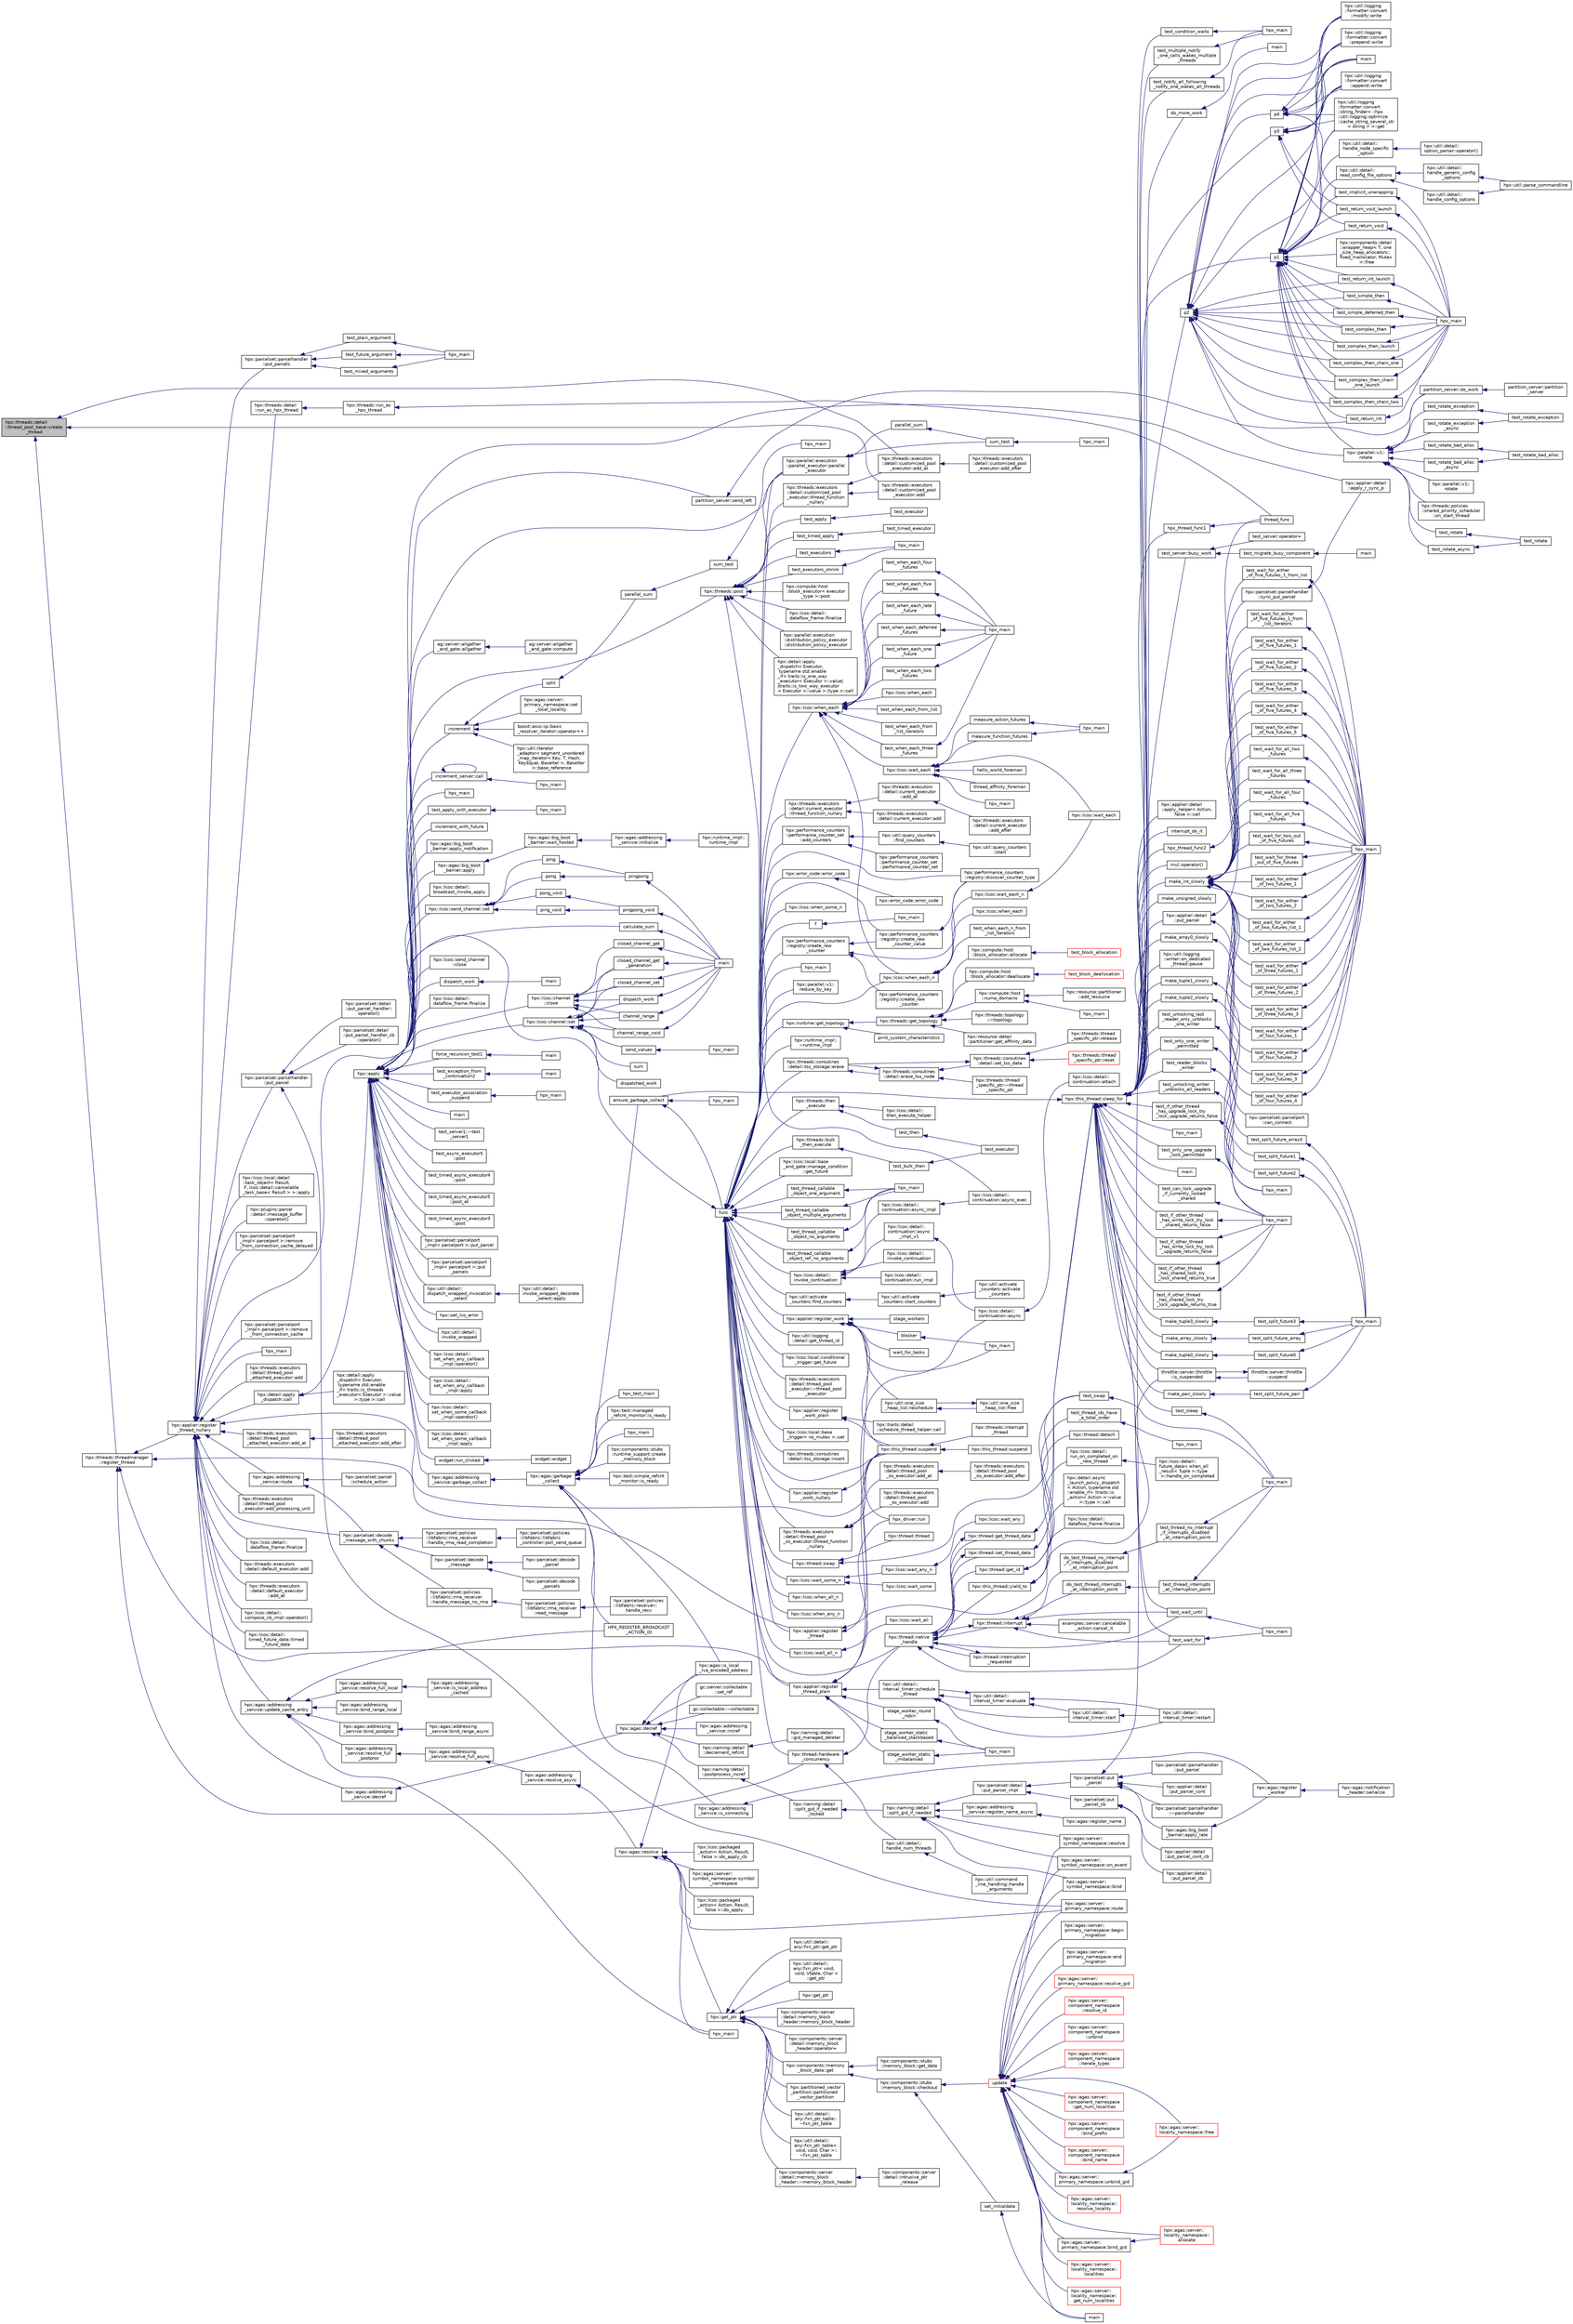digraph "hpx::threads::detail::thread_pool_base::create_thread"
{
  edge [fontname="Helvetica",fontsize="10",labelfontname="Helvetica",labelfontsize="10"];
  node [fontname="Helvetica",fontsize="10",shape=record];
  rankdir="LR";
  Node12 [label="hpx::threads::detail\l::thread_pool_base::create\l_thread",height=0.2,width=0.4,color="black", fillcolor="grey75", style="filled", fontcolor="black"];
  Node12 -> Node13 [dir="back",color="midnightblue",fontsize="10",style="solid",fontname="Helvetica"];
  Node13 [label="hpx::threads::executors\l::detail::customized_pool\l_executor::add",height=0.2,width=0.4,color="black", fillcolor="white", style="filled",URL="$db/de5/classhpx_1_1threads_1_1executors_1_1detail_1_1customized__pool__executor.html#a44511790715d0e244f3194ecf1ad7d3f"];
  Node12 -> Node14 [dir="back",color="midnightblue",fontsize="10",style="solid",fontname="Helvetica"];
  Node14 [label="hpx::threads::executors\l::detail::customized_pool\l_executor::add_at",height=0.2,width=0.4,color="black", fillcolor="white", style="filled",URL="$db/de5/classhpx_1_1threads_1_1executors_1_1detail_1_1customized__pool__executor.html#a2411947bd4813aa7896be31506795701"];
  Node14 -> Node15 [dir="back",color="midnightblue",fontsize="10",style="solid",fontname="Helvetica"];
  Node15 [label="hpx::threads::executors\l::detail::customized_pool\l_executor::add_after",height=0.2,width=0.4,color="black", fillcolor="white", style="filled",URL="$db/de5/classhpx_1_1threads_1_1executors_1_1detail_1_1customized__pool__executor.html#ada6e2ee61ac75795e5d97d58ea198d70"];
  Node12 -> Node16 [dir="back",color="midnightblue",fontsize="10",style="solid",fontname="Helvetica"];
  Node16 [label="hpx::threads::threadmanager\l::register_thread",height=0.2,width=0.4,color="black", fillcolor="white", style="filled",URL="$d5/daa/classhpx_1_1threads_1_1threadmanager.html#a7f79c7578e08a60ca45eb276ce8133d8"];
  Node16 -> Node17 [dir="back",color="midnightblue",fontsize="10",style="solid",fontname="Helvetica"];
  Node17 [label="hpx::applier::register\l_thread_nullary",height=0.2,width=0.4,color="black", fillcolor="white", style="filled",URL="$d8/dcb/namespacehpx_1_1applier.html#a401cd1145927e58d74d1eb52aaccd936"];
  Node17 -> Node18 [dir="back",color="midnightblue",fontsize="10",style="solid",fontname="Helvetica"];
  Node18 [label="hpx::agas::addressing\l_service::route",height=0.2,width=0.4,color="black", fillcolor="white", style="filled",URL="$db/d58/structhpx_1_1agas_1_1addressing__service.html#a7ba78aaaea353576c92e10899bbbb471",tooltip="Route the given parcel to the appropriate AGAS service instance. "];
  Node18 -> Node19 [dir="back",color="midnightblue",fontsize="10",style="solid",fontname="Helvetica"];
  Node19 [label="hpx::parcelset::decode\l_message_with_chunks",height=0.2,width=0.4,color="black", fillcolor="white", style="filled",URL="$d4/d41/namespacehpx_1_1parcelset.html#abb7d99e0c8aaa983f0851d9c5d4e78bf"];
  Node19 -> Node20 [dir="back",color="midnightblue",fontsize="10",style="solid",fontname="Helvetica"];
  Node20 [label="hpx::parcelset::decode\l_message",height=0.2,width=0.4,color="black", fillcolor="white", style="filled",URL="$d4/d41/namespacehpx_1_1parcelset.html#ab5f27461c52dbbfeab29fe8a37986faa"];
  Node20 -> Node21 [dir="back",color="midnightblue",fontsize="10",style="solid",fontname="Helvetica"];
  Node21 [label="hpx::parcelset::decode\l_parcel",height=0.2,width=0.4,color="black", fillcolor="white", style="filled",URL="$d4/d41/namespacehpx_1_1parcelset.html#a0199ca3fa04e8fa08c9e6b9eec41ebb5"];
  Node20 -> Node22 [dir="back",color="midnightblue",fontsize="10",style="solid",fontname="Helvetica"];
  Node22 [label="hpx::parcelset::decode\l_parcels",height=0.2,width=0.4,color="black", fillcolor="white", style="filled",URL="$d4/d41/namespacehpx_1_1parcelset.html#aa7b4acdaa73e95824f4406d316551b51"];
  Node19 -> Node23 [dir="back",color="midnightblue",fontsize="10",style="solid",fontname="Helvetica"];
  Node23 [label="hpx::parcelset::policies\l::libfabric::rma_receiver\l::handle_message_no_rma",height=0.2,width=0.4,color="black", fillcolor="white", style="filled",URL="$d4/d56/structhpx_1_1parcelset_1_1policies_1_1libfabric_1_1rma__receiver.html#a9ee3082ad51ee63cf85049b8126580f0"];
  Node23 -> Node24 [dir="back",color="midnightblue",fontsize="10",style="solid",fontname="Helvetica"];
  Node24 [label="hpx::parcelset::policies\l::libfabric::rma_receiver\l::read_message",height=0.2,width=0.4,color="black", fillcolor="white", style="filled",URL="$d4/d56/structhpx_1_1parcelset_1_1policies_1_1libfabric_1_1rma__receiver.html#a687e3e9569a57b6bd48220ecd7ef2394"];
  Node24 -> Node25 [dir="back",color="midnightblue",fontsize="10",style="solid",fontname="Helvetica"];
  Node25 [label="hpx::parcelset::policies\l::libfabric::receiver::\lhandle_recv",height=0.2,width=0.4,color="black", fillcolor="white", style="filled",URL="$d9/df5/structhpx_1_1parcelset_1_1policies_1_1libfabric_1_1receiver.html#ae18eac5b1593bc79ba31cf828177d611"];
  Node19 -> Node26 [dir="back",color="midnightblue",fontsize="10",style="solid",fontname="Helvetica"];
  Node26 [label="hpx::parcelset::policies\l::libfabric::rma_receiver\l::handle_rma_read_completion",height=0.2,width=0.4,color="black", fillcolor="white", style="filled",URL="$d4/d56/structhpx_1_1parcelset_1_1policies_1_1libfabric_1_1rma__receiver.html#a77182bc65fb4dd0fc0737d87bec05a72"];
  Node26 -> Node27 [dir="back",color="midnightblue",fontsize="10",style="solid",fontname="Helvetica"];
  Node27 [label="hpx::parcelset::policies\l::libfabric::libfabric\l_controller::poll_send_queue",height=0.2,width=0.4,color="black", fillcolor="white", style="filled",URL="$db/d9f/classhpx_1_1parcelset_1_1policies_1_1libfabric_1_1libfabric__controller.html#afaa02e122be1ea6800a245af7b3a9cf8"];
  Node18 -> Node28 [dir="back",color="midnightblue",fontsize="10",style="solid",fontname="Helvetica"];
  Node28 [label="hpx::parcelset::parcel\l::schedule_action",height=0.2,width=0.4,color="black", fillcolor="white", style="filled",URL="$d7/d11/classhpx_1_1parcelset_1_1parcel.html#a48b0c65d702bd4b1c4234de252246eb5"];
  Node17 -> Node29 [dir="back",color="midnightblue",fontsize="10",style="solid",fontname="Helvetica"];
  Node29 [label="hpx::agas::addressing\l_service::decref",height=0.2,width=0.4,color="black", fillcolor="white", style="filled",URL="$db/d58/structhpx_1_1agas_1_1addressing__service.html#a0f18342491c8f0398bc0747a0634658b",tooltip="Decrement the global reference count for the given id. "];
  Node29 -> Node30 [dir="back",color="midnightblue",fontsize="10",style="solid",fontname="Helvetica"];
  Node30 [label="hpx::agas::decref",height=0.2,width=0.4,color="black", fillcolor="white", style="filled",URL="$dc/d54/namespacehpx_1_1agas.html#a08f10ad4320050773ecaf08b7ad1ad3e"];
  Node30 -> Node31 [dir="back",color="midnightblue",fontsize="10",style="solid",fontname="Helvetica"];
  Node31 [label="hpx::agas::addressing\l_service::incref",height=0.2,width=0.4,color="black", fillcolor="white", style="filled",URL="$db/d58/structhpx_1_1agas_1_1addressing__service.html#a77add8ef493b3ff577876bbbde8b2ead"];
  Node30 -> Node32 [dir="back",color="midnightblue",fontsize="10",style="solid",fontname="Helvetica"];
  Node32 [label="hpx::agas::is_local\l_lva_encoded_address",height=0.2,width=0.4,color="black", fillcolor="white", style="filled",URL="$dc/d54/namespacehpx_1_1agas.html#abb5e5584ed3b536ace8e3f58415e24c2"];
  Node30 -> Node33 [dir="back",color="midnightblue",fontsize="10",style="solid",fontname="Helvetica"];
  Node33 [label="gc::server::collectable\l::set_ref",height=0.2,width=0.4,color="black", fillcolor="white", style="filled",URL="$da/d76/structgc_1_1server_1_1collectable.html#a8e123e39f5a85da593dc15b5f872748d"];
  Node30 -> Node34 [dir="back",color="midnightblue",fontsize="10",style="solid",fontname="Helvetica"];
  Node34 [label="gc::collectable::~collectable",height=0.2,width=0.4,color="black", fillcolor="white", style="filled",URL="$da/d23/structgc_1_1collectable.html#aa3ac1547c0889e84cc088090dafcad1e"];
  Node30 -> Node35 [dir="back",color="midnightblue",fontsize="10",style="solid",fontname="Helvetica"];
  Node35 [label="hpx::naming::detail\l::decrement_refcnt",height=0.2,width=0.4,color="black", fillcolor="white", style="filled",URL="$d5/d18/namespacehpx_1_1naming_1_1detail.html#a63ddb380473bdb8a186686ffe718b6e2"];
  Node35 -> Node36 [dir="back",color="midnightblue",fontsize="10",style="solid",fontname="Helvetica"];
  Node36 [label="hpx::naming::detail\l::gid_managed_deleter",height=0.2,width=0.4,color="black", fillcolor="white", style="filled",URL="$d5/d18/namespacehpx_1_1naming_1_1detail.html#a4a5ba88a0340322e30f2d7b160a4568f"];
  Node30 -> Node37 [dir="back",color="midnightblue",fontsize="10",style="solid",fontname="Helvetica"];
  Node37 [label="hpx::naming::detail\l::postprocess_incref",height=0.2,width=0.4,color="black", fillcolor="white", style="filled",URL="$d5/d18/namespacehpx_1_1naming_1_1detail.html#a9d2708b2b1a4087d64195137b077ef1d"];
  Node37 -> Node38 [dir="back",color="midnightblue",fontsize="10",style="solid",fontname="Helvetica"];
  Node38 [label="hpx::naming::detail\l::split_gid_if_needed\l_locked",height=0.2,width=0.4,color="black", fillcolor="white", style="filled",URL="$d5/d18/namespacehpx_1_1naming_1_1detail.html#a8a41d874bb719f702a76d483293d9d56"];
  Node38 -> Node39 [dir="back",color="midnightblue",fontsize="10",style="solid",fontname="Helvetica"];
  Node39 [label="hpx::naming::detail\l::split_gid_if_needed",height=0.2,width=0.4,color="black", fillcolor="white", style="filled",URL="$d5/d18/namespacehpx_1_1naming_1_1detail.html#a106949fcb9087fb6bdca67d048d6568f"];
  Node39 -> Node40 [dir="back",color="midnightblue",fontsize="10",style="solid",fontname="Helvetica"];
  Node40 [label="hpx::agas::addressing\l_service::register_name_async",height=0.2,width=0.4,color="black", fillcolor="white", style="filled",URL="$db/d58/structhpx_1_1agas_1_1addressing__service.html#adfd0ce835927a3c0396b6fc9e9fbb3cf"];
  Node40 -> Node41 [dir="back",color="midnightblue",fontsize="10",style="solid",fontname="Helvetica"];
  Node41 [label="hpx::agas::register_name",height=0.2,width=0.4,color="black", fillcolor="white", style="filled",URL="$dc/d54/namespacehpx_1_1agas.html#adc43905ef74ad9948375f3948b64fc2f"];
  Node39 -> Node42 [dir="back",color="midnightblue",fontsize="10",style="solid",fontname="Helvetica"];
  Node42 [label="hpx::parcelset::detail\l::put_parcel_impl",height=0.2,width=0.4,color="black", fillcolor="white", style="filled",URL="$dc/d4e/namespacehpx_1_1parcelset_1_1detail.html#a0dfe29365976960c7f5db6388e8ce603"];
  Node42 -> Node43 [dir="back",color="midnightblue",fontsize="10",style="solid",fontname="Helvetica"];
  Node43 [label="hpx::parcelset::put\l_parcel",height=0.2,width=0.4,color="black", fillcolor="white", style="filled",URL="$d4/d41/namespacehpx_1_1parcelset.html#a53a9f5c6cf260dc8d06d194c96182b65"];
  Node43 -> Node44 [dir="back",color="midnightblue",fontsize="10",style="solid",fontname="Helvetica"];
  Node44 [label="hpx::applier::detail\l::put_parcel",height=0.2,width=0.4,color="black", fillcolor="white", style="filled",URL="$d1/d2a/namespacehpx_1_1applier_1_1detail.html#a4d568b8071bb894a09fabfba232c2663"];
  Node44 -> Node45 [dir="back",color="midnightblue",fontsize="10",style="solid",fontname="Helvetica"];
  Node45 [label="hpx::parcelset::parcelhandler\l::sync_put_parcel",height=0.2,width=0.4,color="black", fillcolor="white", style="filled",URL="$d4/d2f/classhpx_1_1parcelset_1_1parcelhandler.html#ad478f8b244ec822fcbcb84aa67b17497"];
  Node45 -> Node46 [dir="back",color="midnightblue",fontsize="10",style="solid",fontname="Helvetica"];
  Node46 [label="hpx::applier::detail\l::apply_r_sync_p",height=0.2,width=0.4,color="black", fillcolor="white", style="filled",URL="$d1/d2a/namespacehpx_1_1applier_1_1detail.html#ab69485311adeb590afa621a4b4be595d"];
  Node44 -> Node47 [dir="back",color="midnightblue",fontsize="10",style="solid",fontname="Helvetica"];
  Node47 [label="hpx::parcelset::parcelport\l::can_connect",height=0.2,width=0.4,color="black", fillcolor="white", style="filled",URL="$d9/d67/classhpx_1_1parcelset_1_1parcelport.html#a68bd6750625124e4de6309e74283a767"];
  Node43 -> Node48 [dir="back",color="midnightblue",fontsize="10",style="solid",fontname="Helvetica"];
  Node48 [label="hpx::applier::detail\l::put_parcel_cont",height=0.2,width=0.4,color="black", fillcolor="white", style="filled",URL="$d1/d2a/namespacehpx_1_1applier_1_1detail.html#aa5119ce6a8f642d2bacf23dc42ade0f9"];
  Node43 -> Node49 [dir="back",color="midnightblue",fontsize="10",style="solid",fontname="Helvetica"];
  Node49 [label="hpx::agas::big_boot\l_barrier::apply_late",height=0.2,width=0.4,color="black", fillcolor="white", style="filled",URL="$d8/db6/structhpx_1_1agas_1_1big__boot__barrier.html#a9148a04a25bea5a37d77b3ff20e1ebfb"];
  Node49 -> Node50 [dir="back",color="midnightblue",fontsize="10",style="solid",fontname="Helvetica"];
  Node50 [label="hpx::agas::register\l_worker",height=0.2,width=0.4,color="black", fillcolor="white", style="filled",URL="$dc/d54/namespacehpx_1_1agas.html#a3c98dc053a97fca0f3f3b5719d9f8336"];
  Node50 -> Node51 [dir="back",color="midnightblue",fontsize="10",style="solid",fontname="Helvetica"];
  Node51 [label="hpx::agas::notification\l_header::serialize",height=0.2,width=0.4,color="black", fillcolor="white", style="filled",URL="$de/dae/structhpx_1_1agas_1_1notification__header.html#aa028cf0e80baf9259523c340c4568634"];
  Node43 -> Node52 [dir="back",color="midnightblue",fontsize="10",style="solid",fontname="Helvetica"];
  Node52 [label="hpx::parcelset::parcelhandler\l::~parcelhandler",height=0.2,width=0.4,color="black", fillcolor="white", style="filled",URL="$d4/d2f/classhpx_1_1parcelset_1_1parcelhandler.html#a938c1c4259b1be845dc0197465969a17"];
  Node43 -> Node53 [dir="back",color="midnightblue",fontsize="10",style="solid",fontname="Helvetica"];
  Node53 [label="hpx::parcelset::parcelhandler\l::put_parcel",height=0.2,width=0.4,color="black", fillcolor="white", style="filled",URL="$d4/d2f/classhpx_1_1parcelset_1_1parcelhandler.html#aad45344f98c3f15456325c7270ae5ade"];
  Node42 -> Node54 [dir="back",color="midnightblue",fontsize="10",style="solid",fontname="Helvetica"];
  Node54 [label="hpx::parcelset::put\l_parcel_cb",height=0.2,width=0.4,color="black", fillcolor="white", style="filled",URL="$d4/d41/namespacehpx_1_1parcelset.html#a44a60f48094a44cbb7f52b7807dc56ff"];
  Node54 -> Node55 [dir="back",color="midnightblue",fontsize="10",style="solid",fontname="Helvetica"];
  Node55 [label="hpx::applier::detail\l::put_parcel_cb",height=0.2,width=0.4,color="black", fillcolor="white", style="filled",URL="$d1/d2a/namespacehpx_1_1applier_1_1detail.html#a96b7471f7a59fa4d3d298e562507c339"];
  Node54 -> Node56 [dir="back",color="midnightblue",fontsize="10",style="solid",fontname="Helvetica"];
  Node56 [label="hpx::applier::detail\l::put_parcel_cont_cb",height=0.2,width=0.4,color="black", fillcolor="white", style="filled",URL="$d1/d2a/namespacehpx_1_1applier_1_1detail.html#acb5d7569cd53998c51e4b48f09d62e83"];
  Node39 -> Node57 [dir="back",color="midnightblue",fontsize="10",style="solid",fontname="Helvetica"];
  Node57 [label="hpx::agas::server::\lsymbol_namespace::bind",height=0.2,width=0.4,color="black", fillcolor="white", style="filled",URL="$dc/da6/structhpx_1_1agas_1_1server_1_1symbol__namespace.html#a229ead0876ac8c5754793a2ca68de559"];
  Node39 -> Node58 [dir="back",color="midnightblue",fontsize="10",style="solid",fontname="Helvetica"];
  Node58 [label="hpx::agas::server::\lsymbol_namespace::resolve",height=0.2,width=0.4,color="black", fillcolor="white", style="filled",URL="$dc/da6/structhpx_1_1agas_1_1server_1_1symbol__namespace.html#aec3fc24e40dc96142eb77537945e92d5"];
  Node39 -> Node59 [dir="back",color="midnightblue",fontsize="10",style="solid",fontname="Helvetica"];
  Node59 [label="hpx::agas::server::\lsymbol_namespace::on_event",height=0.2,width=0.4,color="black", fillcolor="white", style="filled",URL="$dc/da6/structhpx_1_1agas_1_1server_1_1symbol__namespace.html#abbfcf18e8d40612e4fa618a39a2fc492"];
  Node17 -> Node60 [dir="back",color="midnightblue",fontsize="10",style="solid",fontname="Helvetica"];
  Node60 [label="hpx::agas::addressing\l_service::update_cache_entry",height=0.2,width=0.4,color="black", fillcolor="white", style="filled",URL="$db/d58/structhpx_1_1agas_1_1addressing__service.html#ab49f7530592fc5c804c94720b8ffd61d"];
  Node60 -> Node61 [dir="back",color="midnightblue",fontsize="10",style="solid",fontname="Helvetica"];
  Node61 [label="hpx::agas::addressing\l_service::bind_range_local",height=0.2,width=0.4,color="black", fillcolor="white", style="filled",URL="$db/d58/structhpx_1_1agas_1_1addressing__service.html#ab1d0ff454f580a5082a9b5d25b4f06fd",tooltip="Bind unique range of global ids to given base address. "];
  Node60 -> Node62 [dir="back",color="midnightblue",fontsize="10",style="solid",fontname="Helvetica"];
  Node62 [label="hpx::agas::addressing\l_service::bind_postproc",height=0.2,width=0.4,color="black", fillcolor="white", style="filled",URL="$db/d58/structhpx_1_1agas_1_1addressing__service.html#ae6f42662e19483b27cbf2e2779104b6c"];
  Node62 -> Node63 [dir="back",color="midnightblue",fontsize="10",style="solid",fontname="Helvetica"];
  Node63 [label="hpx::agas::addressing\l_service::bind_range_async",height=0.2,width=0.4,color="black", fillcolor="white", style="filled",URL="$db/d58/structhpx_1_1agas_1_1addressing__service.html#ad125f48a33347da6ab20c84f57822af7"];
  Node60 -> Node64 [dir="back",color="midnightblue",fontsize="10",style="solid",fontname="Helvetica"];
  Node64 [label="hpx::agas::addressing\l_service::resolve_full_local",height=0.2,width=0.4,color="black", fillcolor="white", style="filled",URL="$db/d58/structhpx_1_1agas_1_1addressing__service.html#af089b92023be321f1e101f8666f79d56"];
  Node64 -> Node65 [dir="back",color="midnightblue",fontsize="10",style="solid",fontname="Helvetica"];
  Node65 [label="hpx::agas::addressing\l_service::is_local_address\l_cached",height=0.2,width=0.4,color="black", fillcolor="white", style="filled",URL="$db/d58/structhpx_1_1agas_1_1addressing__service.html#ac22315a71f47927a730953d44c01e119"];
  Node60 -> Node66 [dir="back",color="midnightblue",fontsize="10",style="solid",fontname="Helvetica"];
  Node66 [label="hpx::agas::addressing\l_service::resolve_full\l_postproc",height=0.2,width=0.4,color="black", fillcolor="white", style="filled",URL="$db/d58/structhpx_1_1agas_1_1addressing__service.html#a9adf9683a9e200a15224e7c04f8d6339"];
  Node66 -> Node67 [dir="back",color="midnightblue",fontsize="10",style="solid",fontname="Helvetica"];
  Node67 [label="hpx::agas::addressing\l_service::resolve_full_async",height=0.2,width=0.4,color="black", fillcolor="white", style="filled",URL="$db/d58/structhpx_1_1agas_1_1addressing__service.html#af678e6288e0f302b9c96b813a8e660ef"];
  Node67 -> Node68 [dir="back",color="midnightblue",fontsize="10",style="solid",fontname="Helvetica"];
  Node68 [label="hpx::agas::addressing\l_service::resolve_async",height=0.2,width=0.4,color="black", fillcolor="white", style="filled",URL="$db/d58/structhpx_1_1agas_1_1addressing__service.html#a3344990e7d5c255f51bf89a8fb2828eb"];
  Node68 -> Node69 [dir="back",color="midnightblue",fontsize="10",style="solid",fontname="Helvetica"];
  Node69 [label="hpx::agas::resolve",height=0.2,width=0.4,color="black", fillcolor="white", style="filled",URL="$dc/d54/namespacehpx_1_1agas.html#aa3252ce39fbc229439bb0d85875b01fb"];
  Node69 -> Node70 [dir="back",color="midnightblue",fontsize="10",style="solid",fontname="Helvetica"];
  Node70 [label="hpx::get_ptr",height=0.2,width=0.4,color="black", fillcolor="white", style="filled",URL="$d8/d83/namespacehpx.html#aeb814737de830a2e8e340ca052d5ebfa",tooltip="Returns a future referring to the pointer to the underlying memory of a component. "];
  Node70 -> Node71 [dir="back",color="midnightblue",fontsize="10",style="solid",fontname="Helvetica"];
  Node71 [label="hpx::util::detail::\lany::fxn_ptr_table::\l~fxn_ptr_table",height=0.2,width=0.4,color="black", fillcolor="white", style="filled",URL="$d4/d23/structhpx_1_1util_1_1detail_1_1any_1_1fxn__ptr__table.html#abec0243c15a22c17b416628b8de59111"];
  Node70 -> Node72 [dir="back",color="midnightblue",fontsize="10",style="solid",fontname="Helvetica"];
  Node72 [label="hpx::util::detail::\lany::fxn_ptr_table\<\l void, void, Char \>::\l~fxn_ptr_table",height=0.2,width=0.4,color="black", fillcolor="white", style="filled",URL="$d3/d8f/structhpx_1_1util_1_1detail_1_1any_1_1fxn__ptr__table_3_01void_00_01void_00_01_char_01_4.html#aa98a639e98218646776adc0f4d0c4f68"];
  Node70 -> Node73 [dir="back",color="midnightblue",fontsize="10",style="solid",fontname="Helvetica"];
  Node73 [label="hpx::util::detail::\lany::fxn_ptr::get_ptr",height=0.2,width=0.4,color="black", fillcolor="white", style="filled",URL="$d7/dcb/structhpx_1_1util_1_1detail_1_1any_1_1fxn__ptr.html#a43d78a2ab4dd4b2149f361b38eeac853"];
  Node70 -> Node74 [dir="back",color="midnightblue",fontsize="10",style="solid",fontname="Helvetica"];
  Node74 [label="hpx::util::detail::\lany::fxn_ptr\< void,\l void, Vtable, Char \>\l::get_ptr",height=0.2,width=0.4,color="black", fillcolor="white", style="filled",URL="$d4/dfd/structhpx_1_1util_1_1detail_1_1any_1_1fxn__ptr_3_01void_00_01void_00_01_vtable_00_01_char_01_4.html#a92b4217797102bca7f9ebe903be1cbbe"];
  Node70 -> Node75 [dir="back",color="midnightblue",fontsize="10",style="solid",fontname="Helvetica"];
  Node75 [label="hpx::get_ptr",height=0.2,width=0.4,color="black", fillcolor="white", style="filled",URL="$d8/d83/namespacehpx.html#a488c36e8791a0f000ffce5ce86994602",tooltip="Returns a future referring to the pointer to the underlying memory of a component. "];
  Node70 -> Node76 [dir="back",color="midnightblue",fontsize="10",style="solid",fontname="Helvetica"];
  Node76 [label="hpx::components::server\l::detail::memory_block\l_header::memory_block_header",height=0.2,width=0.4,color="black", fillcolor="white", style="filled",URL="$d7/d1b/classhpx_1_1components_1_1server_1_1detail_1_1memory__block__header.html#aed5e8cf63bf5845d4e1e6d24c5ff36fe"];
  Node70 -> Node77 [dir="back",color="midnightblue",fontsize="10",style="solid",fontname="Helvetica"];
  Node77 [label="hpx::components::server\l::detail::memory_block\l_header::~memory_block_header",height=0.2,width=0.4,color="black", fillcolor="white", style="filled",URL="$d7/d1b/classhpx_1_1components_1_1server_1_1detail_1_1memory__block__header.html#a64944da9256f10c75be3c4683f978314"];
  Node77 -> Node78 [dir="back",color="midnightblue",fontsize="10",style="solid",fontname="Helvetica"];
  Node78 [label="hpx::components::server\l::detail::intrusive_ptr\l_release",height=0.2,width=0.4,color="black", fillcolor="white", style="filled",URL="$d8/d25/namespacehpx_1_1components_1_1server_1_1detail.html#a17d9da126dd7a005fe03586fc75ca180"];
  Node70 -> Node79 [dir="back",color="midnightblue",fontsize="10",style="solid",fontname="Helvetica"];
  Node79 [label="hpx::components::server\l::detail::memory_block\l_header::operator=",height=0.2,width=0.4,color="black", fillcolor="white", style="filled",URL="$d7/d1b/classhpx_1_1components_1_1server_1_1detail_1_1memory__block__header.html#a9f0f60ded060c5333875f47c4d36df16"];
  Node70 -> Node80 [dir="back",color="midnightblue",fontsize="10",style="solid",fontname="Helvetica"];
  Node80 [label="hpx::components::memory\l_block_data::get",height=0.2,width=0.4,color="black", fillcolor="white", style="filled",URL="$d5/d76/classhpx_1_1components_1_1memory__block__data.html#a97ce2f01b730d8d90d329c1642fc0b28"];
  Node80 -> Node81 [dir="back",color="midnightblue",fontsize="10",style="solid",fontname="Helvetica"];
  Node81 [label="hpx::components::stubs\l::memory_block::get_data",height=0.2,width=0.4,color="black", fillcolor="white", style="filled",URL="$d2/d46/structhpx_1_1components_1_1stubs_1_1memory__block.html#ac16c7812886244945987a05d7cb9b6e2"];
  Node80 -> Node82 [dir="back",color="midnightblue",fontsize="10",style="solid",fontname="Helvetica"];
  Node82 [label="hpx::components::stubs\l::memory_block::checkout",height=0.2,width=0.4,color="black", fillcolor="white", style="filled",URL="$d2/d46/structhpx_1_1components_1_1stubs_1_1memory__block.html#a37128bbb38e0ee31010f3d06d6de4e66"];
  Node82 -> Node83 [dir="back",color="midnightblue",fontsize="10",style="solid",fontname="Helvetica"];
  Node83 [label="set_initialdata",height=0.2,width=0.4,color="black", fillcolor="white", style="filled",URL="$d7/d8b/non__atomic__rma_8cpp.html#a8088a219b6b7da870545f4ec73f80930"];
  Node83 -> Node84 [dir="back",color="midnightblue",fontsize="10",style="solid",fontname="Helvetica"];
  Node84 [label="main",height=0.2,width=0.4,color="black", fillcolor="white", style="filled",URL="$d7/d8b/non__atomic__rma_8cpp.html#a0ddf1224851353fc92bfbff6f499fa97"];
  Node82 -> Node85 [dir="back",color="midnightblue",fontsize="10",style="solid",fontname="Helvetica"];
  Node85 [label="update",height=0.2,width=0.4,color="red", fillcolor="white", style="filled",URL="$d7/d8b/non__atomic__rma_8cpp.html#a1f6c9aa3449cfad360e892c9c0bb7773"];
  Node85 -> Node86 [dir="back",color="midnightblue",fontsize="10",style="solid",fontname="Helvetica"];
  Node86 [label="hpx::agas::server::\lcomponent_namespace\l::bind_prefix",height=0.2,width=0.4,color="red", fillcolor="white", style="filled",URL="$d4/dc8/structhpx_1_1agas_1_1server_1_1component__namespace.html#aa0f1e073d2837e493bbb13ffd5c06dc7"];
  Node85 -> Node90 [dir="back",color="midnightblue",fontsize="10",style="solid",fontname="Helvetica"];
  Node90 [label="hpx::agas::server::\lcomponent_namespace\l::bind_name",height=0.2,width=0.4,color="red", fillcolor="white", style="filled",URL="$d4/dc8/structhpx_1_1agas_1_1server_1_1component__namespace.html#ac81ad0c6b5a63d0af3299207949b4749"];
  Node85 -> Node92 [dir="back",color="midnightblue",fontsize="10",style="solid",fontname="Helvetica"];
  Node92 [label="hpx::agas::server::\lcomponent_namespace\l::resolve_id",height=0.2,width=0.4,color="red", fillcolor="white", style="filled",URL="$d4/dc8/structhpx_1_1agas_1_1server_1_1component__namespace.html#acee1577d340b0c3af69fea410a97e760"];
  Node85 -> Node94 [dir="back",color="midnightblue",fontsize="10",style="solid",fontname="Helvetica"];
  Node94 [label="hpx::agas::server::\lcomponent_namespace\l::unbind",height=0.2,width=0.4,color="red", fillcolor="white", style="filled",URL="$d4/dc8/structhpx_1_1agas_1_1server_1_1component__namespace.html#a6a1c04b36c3f7c2a61dba64cf586f2b7"];
  Node85 -> Node96 [dir="back",color="midnightblue",fontsize="10",style="solid",fontname="Helvetica"];
  Node96 [label="hpx::agas::server::\lcomponent_namespace\l::iterate_types",height=0.2,width=0.4,color="red", fillcolor="white", style="filled",URL="$d4/dc8/structhpx_1_1agas_1_1server_1_1component__namespace.html#a841f64a9b93bb658091f80fa5019c42c"];
  Node85 -> Node98 [dir="back",color="midnightblue",fontsize="10",style="solid",fontname="Helvetica"];
  Node98 [label="hpx::agas::server::\lcomponent_namespace\l::get_num_localities",height=0.2,width=0.4,color="red", fillcolor="white", style="filled",URL="$d4/dc8/structhpx_1_1agas_1_1server_1_1component__namespace.html#ae4612aa43bf1a3173cc0a17f78593a1f"];
  Node85 -> Node100 [dir="back",color="midnightblue",fontsize="10",style="solid",fontname="Helvetica"];
  Node100 [label="hpx::agas::server::\llocality_namespace::\lallocate",height=0.2,width=0.4,color="red", fillcolor="white", style="filled",URL="$dc/d72/structhpx_1_1agas_1_1server_1_1locality__namespace.html#a584777211619893840252d5c72b726ac"];
  Node85 -> Node104 [dir="back",color="midnightblue",fontsize="10",style="solid",fontname="Helvetica"];
  Node104 [label="hpx::agas::server::\llocality_namespace::\lresolve_locality",height=0.2,width=0.4,color="red", fillcolor="white", style="filled",URL="$dc/d72/structhpx_1_1agas_1_1server_1_1locality__namespace.html#acc664dc0ee762d5b35802aa60ac9f6e7"];
  Node85 -> Node106 [dir="back",color="midnightblue",fontsize="10",style="solid",fontname="Helvetica"];
  Node106 [label="hpx::agas::server::\llocality_namespace::free",height=0.2,width=0.4,color="red", fillcolor="white", style="filled",URL="$dc/d72/structhpx_1_1agas_1_1server_1_1locality__namespace.html#a53c05de8b43cbdb17edf4930b0fc0ac6"];
  Node85 -> Node108 [dir="back",color="midnightblue",fontsize="10",style="solid",fontname="Helvetica"];
  Node108 [label="hpx::agas::server::\llocality_namespace::\llocalities",height=0.2,width=0.4,color="red", fillcolor="white", style="filled",URL="$dc/d72/structhpx_1_1agas_1_1server_1_1locality__namespace.html#ab0ecc44f496ee5011c8ba2c73ea4e5e5"];
  Node85 -> Node110 [dir="back",color="midnightblue",fontsize="10",style="solid",fontname="Helvetica"];
  Node110 [label="hpx::agas::server::\llocality_namespace::\lget_num_localities",height=0.2,width=0.4,color="red", fillcolor="white", style="filled",URL="$dc/d72/structhpx_1_1agas_1_1server_1_1locality__namespace.html#a0df77ad95317a3800a9ae69e8a7ebbe8"];
  Node85 -> Node84 [dir="back",color="midnightblue",fontsize="10",style="solid",fontname="Helvetica"];
  Node85 -> Node113 [dir="back",color="midnightblue",fontsize="10",style="solid",fontname="Helvetica"];
  Node113 [label="hpx::agas::server::\lprimary_namespace::begin\l_migration",height=0.2,width=0.4,color="black", fillcolor="white", style="filled",URL="$d7/d3a/structhpx_1_1agas_1_1server_1_1primary__namespace.html#aca25c89f18a24d56fb9d230735ac8361"];
  Node85 -> Node114 [dir="back",color="midnightblue",fontsize="10",style="solid",fontname="Helvetica"];
  Node114 [label="hpx::agas::server::\lprimary_namespace::end\l_migration",height=0.2,width=0.4,color="black", fillcolor="white", style="filled",URL="$d7/d3a/structhpx_1_1agas_1_1server_1_1primary__namespace.html#a1905203b50cb381ee1cb52bbcc602286"];
  Node85 -> Node115 [dir="back",color="midnightblue",fontsize="10",style="solid",fontname="Helvetica"];
  Node115 [label="hpx::agas::server::\lprimary_namespace::bind_gid",height=0.2,width=0.4,color="black", fillcolor="white", style="filled",URL="$d7/d3a/structhpx_1_1agas_1_1server_1_1primary__namespace.html#ab1681a26c8e8cc901a7e21544a88a951"];
  Node115 -> Node100 [dir="back",color="midnightblue",fontsize="10",style="solid",fontname="Helvetica"];
  Node85 -> Node116 [dir="back",color="midnightblue",fontsize="10",style="solid",fontname="Helvetica"];
  Node116 [label="hpx::agas::server::\lprimary_namespace::resolve_gid",height=0.2,width=0.4,color="red", fillcolor="white", style="filled",URL="$d7/d3a/structhpx_1_1agas_1_1server_1_1primary__namespace.html#a967d5cd6df2454d4d74191d22028f756"];
  Node85 -> Node118 [dir="back",color="midnightblue",fontsize="10",style="solid",fontname="Helvetica"];
  Node118 [label="hpx::agas::server::\lprimary_namespace::unbind_gid",height=0.2,width=0.4,color="black", fillcolor="white", style="filled",URL="$d7/d3a/structhpx_1_1agas_1_1server_1_1primary__namespace.html#ab86ca45dbf7362722af552f285ee5783"];
  Node118 -> Node106 [dir="back",color="midnightblue",fontsize="10",style="solid",fontname="Helvetica"];
  Node85 -> Node122 [dir="back",color="midnightblue",fontsize="10",style="solid",fontname="Helvetica"];
  Node122 [label="hpx::agas::server::\lprimary_namespace::route",height=0.2,width=0.4,color="black", fillcolor="white", style="filled",URL="$d7/d3a/structhpx_1_1agas_1_1server_1_1primary__namespace.html#a9037a1baa55fb13097a541bc365f2d0b"];
  Node85 -> Node57 [dir="back",color="midnightblue",fontsize="10",style="solid",fontname="Helvetica"];
  Node85 -> Node58 [dir="back",color="midnightblue",fontsize="10",style="solid",fontname="Helvetica"];
  Node85 -> Node59 [dir="back",color="midnightblue",fontsize="10",style="solid",fontname="Helvetica"];
  Node70 -> Node125 [dir="back",color="midnightblue",fontsize="10",style="solid",fontname="Helvetica"];
  Node125 [label="hpx::partitioned_vector\l_partition::partitioned\l_vector_partition",height=0.2,width=0.4,color="black", fillcolor="white", style="filled",URL="$da/d87/classhpx_1_1partitioned__vector__partition.html#a85078a778fae06c9d51315c2775227c2"];
  Node69 -> Node32 [dir="back",color="midnightblue",fontsize="10",style="solid",fontname="Helvetica"];
  Node69 -> Node126 [dir="back",color="midnightblue",fontsize="10",style="solid",fontname="Helvetica"];
  Node126 [label="hpx_main",height=0.2,width=0.4,color="black", fillcolor="white", style="filled",URL="$d1/d4f/local__address__rebind_8cpp.html#aaf67a3863f19ff7033e239ebb1204fb7"];
  Node69 -> Node127 [dir="back",color="midnightblue",fontsize="10",style="solid",fontname="Helvetica"];
  Node127 [label="hpx::lcos::packaged\l_action\< Action, Result,\l false \>::do_apply",height=0.2,width=0.4,color="black", fillcolor="white", style="filled",URL="$df/da7/classhpx_1_1lcos_1_1packaged__action_3_01_action_00_01_result_00_01false_01_4.html#a7b4b07dc448c4f1e41b2d0dd4db0766d"];
  Node69 -> Node128 [dir="back",color="midnightblue",fontsize="10",style="solid",fontname="Helvetica"];
  Node128 [label="hpx::lcos::packaged\l_action\< Action, Result,\l false \>::do_apply_cb",height=0.2,width=0.4,color="black", fillcolor="white", style="filled",URL="$df/da7/classhpx_1_1lcos_1_1packaged__action_3_01_action_00_01_result_00_01false_01_4.html#ae9e7cb83096eb3fd1b748c39545d66a7"];
  Node69 -> Node122 [dir="back",color="midnightblue",fontsize="10",style="solid",fontname="Helvetica"];
  Node69 -> Node129 [dir="back",color="midnightblue",fontsize="10",style="solid",fontname="Helvetica"];
  Node129 [label="hpx::agas::server::\lsymbol_namespace::symbol\l_namespace",height=0.2,width=0.4,color="black", fillcolor="white", style="filled",URL="$dc/da6/structhpx_1_1agas_1_1server_1_1symbol__namespace.html#a47e93a69f95628011765023a666b6619"];
  Node60 -> Node126 [dir="back",color="midnightblue",fontsize="10",style="solid",fontname="Helvetica"];
  Node60 -> Node130 [dir="back",color="midnightblue",fontsize="10",style="solid",fontname="Helvetica"];
  Node130 [label="HPX_REGISTER_BROADCAST\l_ACTION_ID",height=0.2,width=0.4,color="black", fillcolor="white", style="filled",URL="$de/d5c/runtime__support__server_8cpp.html#a2c7fd60adfab122ae67b173ad73fc706"];
  Node17 -> Node131 [dir="back",color="midnightblue",fontsize="10",style="solid",fontname="Helvetica"];
  Node131 [label="hpx::detail::apply\l_dispatch::call",height=0.2,width=0.4,color="black", fillcolor="white", style="filled",URL="$db/de8/structhpx_1_1detail_1_1apply__dispatch.html#a0755fab16d281e74bcff0f8045be9459"];
  Node131 -> Node132 [dir="back",color="midnightblue",fontsize="10",style="solid",fontname="Helvetica"];
  Node132 [label="hpx::detail::apply\l_dispatch\< Executor,\l typename std::enable\l_if\< traits::is_threads\l_executor\< Executor \>::value\l \>::type \>::call",height=0.2,width=0.4,color="black", fillcolor="white", style="filled",URL="$d2/d36/structhpx_1_1detail_1_1apply__dispatch_3_01_executor_00_01typename_01std_1_1enable__if_3_01traitace0e78b4eed46f7469a5d3012e80024.html#a3cf0ca78ec85af06d8c729e4bd1b8ab4"];
  Node131 -> Node133 [dir="back",color="midnightblue",fontsize="10",style="solid",fontname="Helvetica"];
  Node133 [label="hpx::apply",height=0.2,width=0.4,color="black", fillcolor="white", style="filled",URL="$d8/d83/namespacehpx.html#aa87762f0db0731d385f3fdfdb25d59fc"];
  Node133 -> Node134 [dir="back",color="midnightblue",fontsize="10",style="solid",fontname="Helvetica"];
  Node134 [label="hpx::agas::addressing\l_service::garbage_collect",height=0.2,width=0.4,color="black", fillcolor="white", style="filled",URL="$db/d58/structhpx_1_1agas_1_1addressing__service.html#a87dcae0eacf6e62d5103ebf516d86f63"];
  Node134 -> Node135 [dir="back",color="midnightblue",fontsize="10",style="solid",fontname="Helvetica"];
  Node135 [label="hpx::agas::garbage\l_collect",height=0.2,width=0.4,color="black", fillcolor="white", style="filled",URL="$dc/d54/namespacehpx_1_1agas.html#a951337adc4f9bd6df00a50737468e911"];
  Node135 -> Node136 [dir="back",color="midnightblue",fontsize="10",style="solid",fontname="Helvetica"];
  Node136 [label="hpx::agas::addressing\l_service::is_connecting",height=0.2,width=0.4,color="black", fillcolor="white", style="filled",URL="$db/d58/structhpx_1_1agas_1_1addressing__service.html#a0155cfd6dbb903623ae403c6f53b86c3",tooltip="Returns whether this addressing_service is connecting to a running application. "];
  Node136 -> Node50 [dir="back",color="midnightblue",fontsize="10",style="solid",fontname="Helvetica"];
  Node135 -> Node137 [dir="back",color="midnightblue",fontsize="10",style="solid",fontname="Helvetica"];
  Node137 [label="hpx_test_main",height=0.2,width=0.4,color="black", fillcolor="white", style="filled",URL="$d6/d80/credit__exhaustion_8cpp.html#a9a1c75cfa4bc8637fb9e22dfdca0891a"];
  Node135 -> Node138 [dir="back",color="midnightblue",fontsize="10",style="solid",fontname="Helvetica"];
  Node138 [label="ensure_garbage_collect",height=0.2,width=0.4,color="black", fillcolor="white", style="filled",URL="$d8/dfd/id__type__ref__counting__1032_8cpp.html#a5264b94bf7c262ac0e521fb290d476d5"];
  Node138 -> Node139 [dir="back",color="midnightblue",fontsize="10",style="solid",fontname="Helvetica"];
  Node139 [label="func",height=0.2,width=0.4,color="black", fillcolor="white", style="filled",URL="$d8/dfd/id__type__ref__counting__1032_8cpp.html#ab811b86ea5107ffb3351fcaa29d2c652"];
  Node139 -> Node140 [dir="back",color="midnightblue",fontsize="10",style="solid",fontname="Helvetica"];
  Node140 [label="hpx::util::activate\l_counters::find_counters",height=0.2,width=0.4,color="black", fillcolor="white", style="filled",URL="$d9/d0b/classhpx_1_1util_1_1activate__counters.html#a797f766dd5e2416f54a5a91b267bedd4"];
  Node140 -> Node141 [dir="back",color="midnightblue",fontsize="10",style="solid",fontname="Helvetica"];
  Node141 [label="hpx::util::activate\l_counters::start_counters",height=0.2,width=0.4,color="black", fillcolor="white", style="filled",URL="$d9/d0b/classhpx_1_1util_1_1activate__counters.html#af2193bbb81054707baea1f8f19d63ddf"];
  Node141 -> Node142 [dir="back",color="midnightblue",fontsize="10",style="solid",fontname="Helvetica"];
  Node142 [label="hpx::util::activate\l_counters::activate\l_counters",height=0.2,width=0.4,color="black", fillcolor="white", style="filled",URL="$d9/d0b/classhpx_1_1util_1_1activate__counters.html#a58030114fe706c120ec4d6d793da25d7"];
  Node139 -> Node143 [dir="back",color="midnightblue",fontsize="10",style="solid",fontname="Helvetica"];
  Node143 [label="hpx::lcos::local::base\l_and_gate::manage_condition\l::get_future",height=0.2,width=0.4,color="black", fillcolor="white", style="filled",URL="$d2/d39/structhpx_1_1lcos_1_1local_1_1base__and__gate_1_1manage__condition.html#ac4f65bf84421c3d2e1e40e986d8d8e62"];
  Node139 -> Node17 [dir="back",color="midnightblue",fontsize="10",style="solid",fontname="Helvetica"];
  Node139 -> Node144 [dir="back",color="midnightblue",fontsize="10",style="solid",fontname="Helvetica"];
  Node144 [label="hpx::applier::register\l_thread",height=0.2,width=0.4,color="black", fillcolor="white", style="filled",URL="$d8/dcb/namespacehpx_1_1applier.html#aa385dd8c421f374f5b672a60aef36df4"];
  Node144 -> Node145 [dir="back",color="midnightblue",fontsize="10",style="solid",fontname="Helvetica"];
  Node145 [label="hpx::this_thread::suspend",height=0.2,width=0.4,color="black", fillcolor="white", style="filled",URL="$d9/d52/namespacehpx_1_1this__thread.html#a15c12bd6b0b99c9a65e1a3669492805d"];
  Node145 -> Node146 [dir="back",color="midnightblue",fontsize="10",style="solid",fontname="Helvetica"];
  Node146 [label="hpx::threads::interrupt\l_thread",height=0.2,width=0.4,color="black", fillcolor="white", style="filled",URL="$d7/d28/namespacehpx_1_1threads.html#ae3f683ad072d61249bf20c67134d604c"];
  Node145 -> Node147 [dir="back",color="midnightblue",fontsize="10",style="solid",fontname="Helvetica"];
  Node147 [label="hpx::this_thread::suspend",height=0.2,width=0.4,color="black", fillcolor="white", style="filled",URL="$d9/d52/namespacehpx_1_1this__thread.html#a13faad4167a300676b16c76733aac1df"];
  Node144 -> Node148 [dir="back",color="midnightblue",fontsize="10",style="solid",fontname="Helvetica"];
  Node148 [label="throttle::server::throttle\l::is_suspended",height=0.2,width=0.4,color="black", fillcolor="white", style="filled",URL="$df/ddc/classthrottle_1_1server_1_1throttle.html#a049732ad9c4e70a61accca4b50874b7d"];
  Node148 -> Node149 [dir="back",color="midnightblue",fontsize="10",style="solid",fontname="Helvetica"];
  Node149 [label="throttle::server::throttle\l::suspend",height=0.2,width=0.4,color="black", fillcolor="white", style="filled",URL="$df/ddc/classthrottle_1_1server_1_1throttle.html#ac4a593e4e48066b2ee29fb54bdd862a1"];
  Node149 -> Node148 [dir="back",color="midnightblue",fontsize="10",style="solid",fontname="Helvetica"];
  Node139 -> Node150 [dir="back",color="midnightblue",fontsize="10",style="solid",fontname="Helvetica"];
  Node150 [label="hpx::applier::register\l_thread_plain",height=0.2,width=0.4,color="black", fillcolor="white", style="filled",URL="$d8/dcb/namespacehpx_1_1applier.html#af52189d319dd2fa91d63dff6fcef6097"];
  Node150 -> Node151 [dir="back",color="midnightblue",fontsize="10",style="solid",fontname="Helvetica"];
  Node151 [label="hpx_driver::run",height=0.2,width=0.4,color="black", fillcolor="white", style="filled",URL="$df/d10/structhpx__driver.html#a18f4851aebac8f2b382fae393675108f"];
  Node150 -> Node152 [dir="back",color="midnightblue",fontsize="10",style="solid",fontname="Helvetica"];
  Node152 [label="hpx::util::detail::\linterval_timer::schedule\l_thread",height=0.2,width=0.4,color="black", fillcolor="white", style="filled",URL="$d9/dc4/classhpx_1_1util_1_1detail_1_1interval__timer.html#a1d016ac6de8d3e796e7e0e0e26b93aa0"];
  Node152 -> Node153 [dir="back",color="midnightblue",fontsize="10",style="solid",fontname="Helvetica"];
  Node153 [label="hpx::util::detail::\linterval_timer::start",height=0.2,width=0.4,color="black", fillcolor="white", style="filled",URL="$d9/dc4/classhpx_1_1util_1_1detail_1_1interval__timer.html#a4e828ee56e41d8f50dc946452b15e3a6"];
  Node153 -> Node154 [dir="back",color="midnightblue",fontsize="10",style="solid",fontname="Helvetica"];
  Node154 [label="hpx::util::detail::\linterval_timer::restart",height=0.2,width=0.4,color="black", fillcolor="white", style="filled",URL="$d9/dc4/classhpx_1_1util_1_1detail_1_1interval__timer.html#aef44e704e69523484a42421ffcf114b2"];
  Node152 -> Node154 [dir="back",color="midnightblue",fontsize="10",style="solid",fontname="Helvetica"];
  Node152 -> Node155 [dir="back",color="midnightblue",fontsize="10",style="solid",fontname="Helvetica"];
  Node155 [label="hpx::util::detail::\linterval_timer::evaluate",height=0.2,width=0.4,color="black", fillcolor="white", style="filled",URL="$d9/dc4/classhpx_1_1util_1_1detail_1_1interval__timer.html#ad9b01abbf45233ff46e5bc8b19ed013e"];
  Node155 -> Node153 [dir="back",color="midnightblue",fontsize="10",style="solid",fontname="Helvetica"];
  Node155 -> Node154 [dir="back",color="midnightblue",fontsize="10",style="solid",fontname="Helvetica"];
  Node155 -> Node152 [dir="back",color="midnightblue",fontsize="10",style="solid",fontname="Helvetica"];
  Node150 -> Node156 [dir="back",color="midnightblue",fontsize="10",style="solid",fontname="Helvetica"];
  Node156 [label="hpx::lcos::detail::\lcontinuation::async",height=0.2,width=0.4,color="black", fillcolor="white", style="filled",URL="$d9/dc0/classhpx_1_1lcos_1_1detail_1_1continuation.html#ae19e236c1a0425365f20635099c8c7d6"];
  Node156 -> Node157 [dir="back",color="midnightblue",fontsize="10",style="solid",fontname="Helvetica"];
  Node157 [label="hpx::lcos::detail::\lcontinuation::attach",height=0.2,width=0.4,color="black", fillcolor="white", style="filled",URL="$d9/dc0/classhpx_1_1lcos_1_1detail_1_1continuation.html#ae02745f5df5af32bf6926943833634ac"];
  Node150 -> Node145 [dir="back",color="midnightblue",fontsize="10",style="solid",fontname="Helvetica"];
  Node150 -> Node158 [dir="back",color="midnightblue",fontsize="10",style="solid",fontname="Helvetica"];
  Node158 [label="stage_worker_static\l_balanced_stackbased",height=0.2,width=0.4,color="black", fillcolor="white", style="filled",URL="$df/de1/timed__task__spawn_8cpp.html#a080d49e6f3dbf611dc09b4eefb05c56a"];
  Node158 -> Node159 [dir="back",color="midnightblue",fontsize="10",style="solid",fontname="Helvetica"];
  Node159 [label="hpx_main",height=0.2,width=0.4,color="black", fillcolor="white", style="filled",URL="$df/de1/timed__task__spawn_8cpp.html#aaf67a3863f19ff7033e239ebb1204fb7"];
  Node150 -> Node160 [dir="back",color="midnightblue",fontsize="10",style="solid",fontname="Helvetica"];
  Node160 [label="stage_worker_static\l_imbalanced",height=0.2,width=0.4,color="black", fillcolor="white", style="filled",URL="$df/de1/timed__task__spawn_8cpp.html#aad6e9a3c933772b7c4adda28ebe9dfe3"];
  Node160 -> Node159 [dir="back",color="midnightblue",fontsize="10",style="solid",fontname="Helvetica"];
  Node150 -> Node161 [dir="back",color="midnightblue",fontsize="10",style="solid",fontname="Helvetica"];
  Node161 [label="stage_worker_round\l_robin",height=0.2,width=0.4,color="black", fillcolor="white", style="filled",URL="$df/de1/timed__task__spawn_8cpp.html#a5afc40d88dc0b3aa1bc973ea37ffcd4b"];
  Node161 -> Node159 [dir="back",color="midnightblue",fontsize="10",style="solid",fontname="Helvetica"];
  Node139 -> Node162 [dir="back",color="midnightblue",fontsize="10",style="solid",fontname="Helvetica"];
  Node162 [label="hpx::applier::register\l_work_nullary",height=0.2,width=0.4,color="black", fillcolor="white", style="filled",URL="$d8/dcb/namespacehpx_1_1applier.html#a5149fbf2ef4b2b306c0750a79f79b228"];
  Node162 -> Node145 [dir="back",color="midnightblue",fontsize="10",style="solid",fontname="Helvetica"];
  Node139 -> Node163 [dir="back",color="midnightblue",fontsize="10",style="solid",fontname="Helvetica"];
  Node163 [label="hpx::applier::register_work",height=0.2,width=0.4,color="black", fillcolor="white", style="filled",URL="$d8/dcb/namespacehpx_1_1applier.html#a6559f27d0f1b7e11aa932035c9aad33a"];
  Node163 -> Node164 [dir="back",color="midnightblue",fontsize="10",style="solid",fontname="Helvetica"];
  Node164 [label="blocker",height=0.2,width=0.4,color="black", fillcolor="white", style="filled",URL="$d7/d92/block__os__threads__1036_8cpp.html#ae9ddc20736959bf5b800cd4660f2a0a1"];
  Node164 -> Node165 [dir="back",color="midnightblue",fontsize="10",style="solid",fontname="Helvetica"];
  Node165 [label="hpx_main",height=0.2,width=0.4,color="black", fillcolor="white", style="filled",URL="$d7/d92/block__os__threads__1036_8cpp.html#aefd26dd818037509b2241068d57e3e1d"];
  Node163 -> Node165 [dir="back",color="midnightblue",fontsize="10",style="solid",fontname="Helvetica"];
  Node163 -> Node151 [dir="back",color="midnightblue",fontsize="10",style="solid",fontname="Helvetica"];
  Node163 -> Node166 [dir="back",color="midnightblue",fontsize="10",style="solid",fontname="Helvetica"];
  Node166 [label="hpx::util::one_size\l_heap_list::reschedule",height=0.2,width=0.4,color="black", fillcolor="white", style="filled",URL="$dd/d40/classhpx_1_1util_1_1one__size__heap__list.html#adb4c24b314dfba950b55a641bbbbd7b4"];
  Node166 -> Node167 [dir="back",color="midnightblue",fontsize="10",style="solid",fontname="Helvetica"];
  Node167 [label="hpx::util::one_size\l_heap_list::free",height=0.2,width=0.4,color="black", fillcolor="white", style="filled",URL="$dd/d40/classhpx_1_1util_1_1one__size__heap__list.html#a7b3caa304f907038a3d51ee27d674e8d"];
  Node167 -> Node166 [dir="back",color="midnightblue",fontsize="10",style="solid",fontname="Helvetica"];
  Node163 -> Node145 [dir="back",color="midnightblue",fontsize="10",style="solid",fontname="Helvetica"];
  Node163 -> Node168 [dir="back",color="midnightblue",fontsize="10",style="solid",fontname="Helvetica"];
  Node168 [label="wait_for_tasks",height=0.2,width=0.4,color="black", fillcolor="white", style="filled",URL="$df/de1/timed__task__spawn_8cpp.html#a9343f118f9876c51c2ce9a733a41320f"];
  Node163 -> Node169 [dir="back",color="midnightblue",fontsize="10",style="solid",fontname="Helvetica"];
  Node169 [label="stage_workers",height=0.2,width=0.4,color="black", fillcolor="white", style="filled",URL="$df/de1/timed__task__spawn_8cpp.html#ac922a66704f973e08e6680fb368830df"];
  Node139 -> Node170 [dir="back",color="midnightblue",fontsize="10",style="solid",fontname="Helvetica"];
  Node170 [label="hpx::applier::register\l_work_plain",height=0.2,width=0.4,color="black", fillcolor="white", style="filled",URL="$d8/dcb/namespacehpx_1_1applier.html#a26ab853d968792ac9f5e91208144bb60"];
  Node170 -> Node171 [dir="back",color="midnightblue",fontsize="10",style="solid",fontname="Helvetica"];
  Node171 [label="hpx::traits::detail\l::schedule_thread_helper::call",height=0.2,width=0.4,color="black", fillcolor="white", style="filled",URL="$d8/df4/structhpx_1_1traits_1_1detail_1_1schedule__thread__helper.html#a8b2e568d21b98102e4197faff2ac0365"];
  Node170 -> Node145 [dir="back",color="midnightblue",fontsize="10",style="solid",fontname="Helvetica"];
  Node139 -> Node172 [dir="back",color="midnightblue",fontsize="10",style="solid",fontname="Helvetica"];
  Node172 [label="hpx::util::logging\l::detail::get_thread_id",height=0.2,width=0.4,color="black", fillcolor="white", style="filled",URL="$d0/d2f/namespacehpx_1_1util_1_1logging_1_1detail.html#ac61675fce29f1a84ec55b2fc758bb95a"];
  Node139 -> Node173 [dir="back",color="midnightblue",fontsize="10",style="solid",fontname="Helvetica"];
  Node173 [label="hpx::lcos::local::conditional\l_trigger::get_future",height=0.2,width=0.4,color="black", fillcolor="white", style="filled",URL="$da/d03/structhpx_1_1lcos_1_1local_1_1conditional__trigger.html#a696c83c578542704cdc4f27dab3c9ff3",tooltip="get a future allowing to wait for the trigger to fire "];
  Node139 -> Node174 [dir="back",color="midnightblue",fontsize="10",style="solid",fontname="Helvetica"];
  Node174 [label="hpx::threads::executors\l::detail::current_executor\l::thread_function_nullary",height=0.2,width=0.4,color="black", fillcolor="white", style="filled",URL="$d9/d5b/classhpx_1_1threads_1_1executors_1_1detail_1_1current__executor.html#af27e2c9d756418a50a8c107bdecbbacc"];
  Node174 -> Node175 [dir="back",color="midnightblue",fontsize="10",style="solid",fontname="Helvetica"];
  Node175 [label="hpx::threads::executors\l::detail::current_executor::add",height=0.2,width=0.4,color="black", fillcolor="white", style="filled",URL="$d9/d5b/classhpx_1_1threads_1_1executors_1_1detail_1_1current__executor.html#ac8579cca96abcccec14b69200aa32d06"];
  Node174 -> Node176 [dir="back",color="midnightblue",fontsize="10",style="solid",fontname="Helvetica"];
  Node176 [label="hpx::threads::executors\l::detail::current_executor\l::add_at",height=0.2,width=0.4,color="black", fillcolor="white", style="filled",URL="$d9/d5b/classhpx_1_1threads_1_1executors_1_1detail_1_1current__executor.html#a776cf0363bb6621f2490b07e62d8f1b6"];
  Node176 -> Node177 [dir="back",color="midnightblue",fontsize="10",style="solid",fontname="Helvetica"];
  Node177 [label="hpx::threads::executors\l::detail::current_executor\l::add_after",height=0.2,width=0.4,color="black", fillcolor="white", style="filled",URL="$d9/d5b/classhpx_1_1threads_1_1executors_1_1detail_1_1current__executor.html#a2b63b16283f6784d8a5561cf44cd89bd"];
  Node139 -> Node178 [dir="back",color="midnightblue",fontsize="10",style="solid",fontname="Helvetica"];
  Node178 [label="hpx::threads::executors\l::detail::customized_pool\l_executor::thread_function\l_nullary",height=0.2,width=0.4,color="black", fillcolor="white", style="filled",URL="$db/de5/classhpx_1_1threads_1_1executors_1_1detail_1_1customized__pool__executor.html#a5aef1a11367cb15e621903bd9464ae5b"];
  Node178 -> Node13 [dir="back",color="midnightblue",fontsize="10",style="solid",fontname="Helvetica"];
  Node178 -> Node14 [dir="back",color="midnightblue",fontsize="10",style="solid",fontname="Helvetica"];
  Node139 -> Node179 [dir="back",color="midnightblue",fontsize="10",style="solid",fontname="Helvetica"];
  Node179 [label="hpx::error_code::error_code",height=0.2,width=0.4,color="black", fillcolor="white", style="filled",URL="$d0/ddf/classhpx_1_1error__code.html#ab10fcf6785420832f8cae2aef8f01f83"];
  Node179 -> Node180 [dir="back",color="midnightblue",fontsize="10",style="solid",fontname="Helvetica"];
  Node180 [label="hpx::error_code::error_code",height=0.2,width=0.4,color="black", fillcolor="white", style="filled",URL="$d0/ddf/classhpx_1_1error__code.html#ae935c2ac12b6424073bb293514fe8c87"];
  Node139 -> Node181 [dir="back",color="midnightblue",fontsize="10",style="solid",fontname="Helvetica"];
  Node181 [label="f",height=0.2,width=0.4,color="black", fillcolor="white", style="filled",URL="$db/da3/function__argument_8cpp.html#a318289864baaeda929b66b7e6d7c32ef"];
  Node181 -> Node182 [dir="back",color="midnightblue",fontsize="10",style="solid",fontname="Helvetica"];
  Node182 [label="hpx_main",height=0.2,width=0.4,color="black", fillcolor="white", style="filled",URL="$db/da3/function__argument_8cpp.html#a255f773d830db5ca937cff11c2692fa2"];
  Node139 -> Node183 [dir="back",color="midnightblue",fontsize="10",style="solid",fontname="Helvetica"];
  Node183 [label="hpx::lcos::detail::\linvoke_continuation",height=0.2,width=0.4,color="black", fillcolor="white", style="filled",URL="$d4/d6c/namespacehpx_1_1lcos_1_1detail.html#aef74b00bc89edddcacdecfc577fa46b4"];
  Node183 -> Node184 [dir="back",color="midnightblue",fontsize="10",style="solid",fontname="Helvetica"];
  Node184 [label="hpx::lcos::detail::\linvoke_continuation",height=0.2,width=0.4,color="black", fillcolor="white", style="filled",URL="$d4/d6c/namespacehpx_1_1lcos_1_1detail.html#aca295bbfaa94d86f705f50bf16a3c9ff"];
  Node183 -> Node185 [dir="back",color="midnightblue",fontsize="10",style="solid",fontname="Helvetica"];
  Node185 [label="hpx::lcos::detail::\lcontinuation::run_impl",height=0.2,width=0.4,color="black", fillcolor="white", style="filled",URL="$d9/dc0/classhpx_1_1lcos_1_1detail_1_1continuation.html#a555d772423d741adb2fa2eaac466aba1"];
  Node183 -> Node186 [dir="back",color="midnightblue",fontsize="10",style="solid",fontname="Helvetica"];
  Node186 [label="hpx::lcos::detail::\lcontinuation::async\l_impl_v1",height=0.2,width=0.4,color="black", fillcolor="white", style="filled",URL="$d9/dc0/classhpx_1_1lcos_1_1detail_1_1continuation.html#ade0faf4d8a8e4780efe8739b9136591c"];
  Node186 -> Node156 [dir="back",color="midnightblue",fontsize="10",style="solid",fontname="Helvetica"];
  Node183 -> Node187 [dir="back",color="midnightblue",fontsize="10",style="solid",fontname="Helvetica"];
  Node187 [label="hpx::lcos::detail::\lcontinuation::async_impl",height=0.2,width=0.4,color="black", fillcolor="white", style="filled",URL="$d9/dc0/classhpx_1_1lcos_1_1detail_1_1continuation.html#afe0b32ebe4006c1f75393e17553af725"];
  Node187 -> Node188 [dir="back",color="midnightblue",fontsize="10",style="solid",fontname="Helvetica"];
  Node188 [label="hpx::lcos::detail::\lcontinuation::async_exec",height=0.2,width=0.4,color="black", fillcolor="white", style="filled",URL="$d9/dc0/classhpx_1_1lcos_1_1detail_1_1continuation.html#abc17bb1a37a58062be9afcb9262708b7"];
  Node139 -> Node189 [dir="back",color="midnightblue",fontsize="10",style="solid",fontname="Helvetica"];
  Node189 [label="hpx::parallel::execution\l::parallel_executor::parallel\l_executor",height=0.2,width=0.4,color="black", fillcolor="white", style="filled",URL="$db/d9b/structhpx_1_1parallel_1_1execution_1_1parallel__executor.html#a87246529171e7bcd646a34da98ccb4ea",tooltip="Create a new parallel executor. "];
  Node189 -> Node190 [dir="back",color="midnightblue",fontsize="10",style="solid",fontname="Helvetica"];
  Node190 [label="parallel_sum",height=0.2,width=0.4,color="black", fillcolor="white", style="filled",URL="$de/ddd/created__executor__v1_8cpp.html#a80274c30da23d7824ffc381645cbcfeb"];
  Node190 -> Node191 [dir="back",color="midnightblue",fontsize="10",style="solid",fontname="Helvetica"];
  Node191 [label="sum_test",height=0.2,width=0.4,color="black", fillcolor="white", style="filled",URL="$de/ddd/created__executor__v1_8cpp.html#a00698497aebbb08ccb1fafc32f2e52a2"];
  Node191 -> Node192 [dir="back",color="midnightblue",fontsize="10",style="solid",fontname="Helvetica"];
  Node192 [label="hpx_main",height=0.2,width=0.4,color="black", fillcolor="white", style="filled",URL="$de/ddd/created__executor__v1_8cpp.html#a4ca51ec94fa82421fc621b58eef7b01c"];
  Node189 -> Node191 [dir="back",color="midnightblue",fontsize="10",style="solid",fontname="Helvetica"];
  Node139 -> Node193 [dir="back",color="midnightblue",fontsize="10",style="solid",fontname="Helvetica"];
  Node193 [label="hpx::performance_counters\l::performance_counter_set\l::add_counters",height=0.2,width=0.4,color="black", fillcolor="white", style="filled",URL="$df/d08/classhpx_1_1performance__counters_1_1performance__counter__set.html#a82a5e55260f2b6380aea7a67db23ee37"];
  Node193 -> Node194 [dir="back",color="midnightblue",fontsize="10",style="solid",fontname="Helvetica"];
  Node194 [label="hpx::performance_counters\l::performance_counter_set\l::performance_counter_set",height=0.2,width=0.4,color="black", fillcolor="white", style="filled",URL="$df/d08/classhpx_1_1performance__counters_1_1performance__counter__set.html#a98a228aa71d402b00fb39dcd660aa80f"];
  Node193 -> Node195 [dir="back",color="midnightblue",fontsize="10",style="solid",fontname="Helvetica"];
  Node195 [label="hpx::util::query_counters\l::find_counters",height=0.2,width=0.4,color="black", fillcolor="white", style="filled",URL="$de/ddf/classhpx_1_1util_1_1query__counters.html#a5348e11b9ef51989bcebe43621816a28"];
  Node195 -> Node196 [dir="back",color="midnightblue",fontsize="10",style="solid",fontname="Helvetica"];
  Node196 [label="hpx::util::query_counters\l::start",height=0.2,width=0.4,color="black", fillcolor="white", style="filled",URL="$de/ddf/classhpx_1_1util_1_1query__counters.html#aa24a6ab24531938c6bd7b143bc8857ad"];
  Node139 -> Node197 [dir="back",color="midnightblue",fontsize="10",style="solid",fontname="Helvetica"];
  Node197 [label="hpx_main",height=0.2,width=0.4,color="black", fillcolor="white", style="filled",URL="$d4/def/plain__action__1330_8cpp.html#ab1825231fb9efbfb464404767c072654"];
  Node139 -> Node198 [dir="back",color="midnightblue",fontsize="10",style="solid",fontname="Helvetica"];
  Node198 [label="hpx::parallel::v1::\lreduce_by_key",height=0.2,width=0.4,color="black", fillcolor="white", style="filled",URL="$db/db9/namespacehpx_1_1parallel_1_1v1.html#a0b80d8a80e5aa228a042b180cab772e2"];
  Node139 -> Node199 [dir="back",color="midnightblue",fontsize="10",style="solid",fontname="Helvetica"];
  Node199 [label="hpx::performance_counters\l::registry::create_raw\l_counter_value",height=0.2,width=0.4,color="black", fillcolor="white", style="filled",URL="$d2/d02/classhpx_1_1performance__counters_1_1registry.html#ae62a3b3a510612a40cbe50cb59082197",tooltip="Create a new performance counter instance of type raw_counter based on given counter value..."];
  Node199 -> Node200 [dir="back",color="midnightblue",fontsize="10",style="solid",fontname="Helvetica"];
  Node200 [label="hpx::performance_counters\l::registry::discover_counter_type",height=0.2,width=0.4,color="black", fillcolor="white", style="filled",URL="$d2/d02/classhpx_1_1performance__counters_1_1registry.html#af060ad9ba59fefe302c89bd8e80227d9"];
  Node139 -> Node201 [dir="back",color="midnightblue",fontsize="10",style="solid",fontname="Helvetica"];
  Node201 [label="hpx::performance_counters\l::registry::create_raw\l_counter",height=0.2,width=0.4,color="black", fillcolor="white", style="filled",URL="$d2/d02/classhpx_1_1performance__counters_1_1registry.html#a14f535ae7f7532ea036c1e1f56cedad2",tooltip="Create a new performance counter instance of type raw_counter based on given function returning the c..."];
  Node201 -> Node199 [dir="back",color="midnightblue",fontsize="10",style="solid",fontname="Helvetica"];
  Node201 -> Node202 [dir="back",color="midnightblue",fontsize="10",style="solid",fontname="Helvetica"];
  Node202 [label="hpx::performance_counters\l::registry::create_raw\l_counter",height=0.2,width=0.4,color="black", fillcolor="white", style="filled",URL="$d2/d02/classhpx_1_1performance__counters_1_1registry.html#a332a2871793b5913192cc50d42333d38",tooltip="Create a new performance counter instance of type raw_counter based on given function returning the c..."];
  Node201 -> Node200 [dir="back",color="midnightblue",fontsize="10",style="solid",fontname="Helvetica"];
  Node139 -> Node200 [dir="back",color="midnightblue",fontsize="10",style="solid",fontname="Helvetica"];
  Node139 -> Node203 [dir="back",color="midnightblue",fontsize="10",style="solid",fontname="Helvetica"];
  Node203 [label="hpx::runtime::get_topology",height=0.2,width=0.4,color="black", fillcolor="white", style="filled",URL="$d0/d7b/classhpx_1_1runtime.html#aa55a57060c6d0c1ea5ce4e6ef818526e"];
  Node203 -> Node204 [dir="back",color="midnightblue",fontsize="10",style="solid",fontname="Helvetica"];
  Node204 [label="print_system_characteristics",height=0.2,width=0.4,color="black", fillcolor="white", style="filled",URL="$d0/d07/system__characteristics_8hpp.html#ab89dcd3f8f12bd35634d3849f0e93d90"];
  Node203 -> Node205 [dir="back",color="midnightblue",fontsize="10",style="solid",fontname="Helvetica"];
  Node205 [label="hpx::threads::get_topology",height=0.2,width=0.4,color="black", fillcolor="white", style="filled",URL="$d7/d28/namespacehpx_1_1threads.html#a2d22148118979eb7cad63c6ae4cab1c7"];
  Node205 -> Node206 [dir="back",color="midnightblue",fontsize="10",style="solid",fontname="Helvetica"];
  Node206 [label="hpx::compute::host\l::block_allocator::allocate",height=0.2,width=0.4,color="black", fillcolor="white", style="filled",URL="$d2/de8/structhpx_1_1compute_1_1host_1_1block__allocator.html#a4e7e43af2aebdd6b603730bc1e5bdd7c"];
  Node206 -> Node207 [dir="back",color="midnightblue",fontsize="10",style="solid",fontname="Helvetica"];
  Node207 [label="test_block_allocation",height=0.2,width=0.4,color="red", fillcolor="white", style="filled",URL="$dc/d4a/block__allocator_8cpp.html#a7724967e3eafa4b9cfd8f80dad98af00"];
  Node205 -> Node209 [dir="back",color="midnightblue",fontsize="10",style="solid",fontname="Helvetica"];
  Node209 [label="hpx::compute::host\l::block_allocator::deallocate",height=0.2,width=0.4,color="black", fillcolor="white", style="filled",URL="$d2/de8/structhpx_1_1compute_1_1host_1_1block__allocator.html#a58162ea233b9f35cbb076a0b449e2767"];
  Node209 -> Node210 [dir="back",color="midnightblue",fontsize="10",style="solid",fontname="Helvetica"];
  Node210 [label="test_block_deallocation",height=0.2,width=0.4,color="red", fillcolor="white", style="filled",URL="$dc/d4a/block__allocator_8cpp.html#aa27a8ee0dd50d1f98b2b0d39a3d93618"];
  Node205 -> Node211 [dir="back",color="midnightblue",fontsize="10",style="solid",fontname="Helvetica"];
  Node211 [label="hpx::compute::host\l::numa_domains",height=0.2,width=0.4,color="black", fillcolor="white", style="filled",URL="$d4/da7/namespacehpx_1_1compute_1_1host.html#a148bd526927f3b5f85a108c890973588"];
  Node211 -> Node212 [dir="back",color="midnightblue",fontsize="10",style="solid",fontname="Helvetica"];
  Node212 [label="hpx::resource::partitioner\l::add_resource",height=0.2,width=0.4,color="black", fillcolor="white", style="filled",URL="$dc/d38/classhpx_1_1resource_1_1partitioner.html#ae994b2afde4fe9414c8e0b158615387b"];
  Node211 -> Node213 [dir="back",color="midnightblue",fontsize="10",style="solid",fontname="Helvetica"];
  Node213 [label="hpx_main",height=0.2,width=0.4,color="black", fillcolor="white", style="filled",URL="$da/d5f/stream_8cpp.html#a4ca51ec94fa82421fc621b58eef7b01c"];
  Node205 -> Node214 [dir="back",color="midnightblue",fontsize="10",style="solid",fontname="Helvetica"];
  Node214 [label="hpx::resource::detail\l::partitioner::get_affinity_data",height=0.2,width=0.4,color="black", fillcolor="white", style="filled",URL="$d0/dab/classhpx_1_1resource_1_1detail_1_1partitioner.html#a932efced0bbfee361094b8552334d931"];
  Node205 -> Node215 [dir="back",color="midnightblue",fontsize="10",style="solid",fontname="Helvetica"];
  Node215 [label="hpx::threads::topology\l::~topology",height=0.2,width=0.4,color="black", fillcolor="white", style="filled",URL="$d5/daf/structhpx_1_1threads_1_1topology.html#a67c5a4444b8889b1de56aa7a17459734"];
  Node139 -> Node216 [dir="back",color="midnightblue",fontsize="10",style="solid",fontname="Helvetica"];
  Node216 [label="hpx::runtime_impl::\l~runtime_impl",height=0.2,width=0.4,color="black", fillcolor="white", style="filled",URL="$dc/d80/classhpx_1_1runtime__impl.html#a701851190a0f98e3ed6d94c2bde4b6f8",tooltip="The destructor makes sure all HPX runtime services are properly shut down before exiting. "];
  Node139 -> Node217 [dir="back",color="midnightblue",fontsize="10",style="solid",fontname="Helvetica"];
  Node217 [label="hpx::thread::swap",height=0.2,width=0.4,color="black", fillcolor="white", style="filled",URL="$de/d9b/classhpx_1_1thread.html#a6926e6415397708fa7c316689742d92b"];
  Node217 -> Node218 [dir="back",color="midnightblue",fontsize="10",style="solid",fontname="Helvetica"];
  Node218 [label="test_swap",height=0.2,width=0.4,color="black", fillcolor="white", style="filled",URL="$d0/d4e/tests_2unit_2threads_2thread_8cpp.html#aa9645d2d1912efd27e83867429e862d0"];
  Node218 -> Node219 [dir="back",color="midnightblue",fontsize="10",style="solid",fontname="Helvetica"];
  Node219 [label="hpx_main",height=0.2,width=0.4,color="black", fillcolor="white", style="filled",URL="$d0/d4e/tests_2unit_2threads_2thread_8cpp.html#a255f773d830db5ca937cff11c2692fa2"];
  Node217 -> Node220 [dir="back",color="midnightblue",fontsize="10",style="solid",fontname="Helvetica"];
  Node220 [label="hpx::thread::thread",height=0.2,width=0.4,color="black", fillcolor="white", style="filled",URL="$de/d9b/classhpx_1_1thread.html#ac7d76cb7c26536a238a3f0694f765735"];
  Node139 -> Node221 [dir="back",color="midnightblue",fontsize="10",style="solid",fontname="Helvetica"];
  Node221 [label="hpx::thread::hardware\l_concurrency",height=0.2,width=0.4,color="black", fillcolor="white", style="filled",URL="$de/d9b/classhpx_1_1thread.html#a8e4fff210e02485ba493bc3a2a956c03"];
  Node221 -> Node222 [dir="back",color="midnightblue",fontsize="10",style="solid",fontname="Helvetica"];
  Node222 [label="hpx::util::detail::\lhandle_num_threads",height=0.2,width=0.4,color="black", fillcolor="white", style="filled",URL="$d2/d8e/namespacehpx_1_1util_1_1detail.html#a8a8566d3479868554568678b9e5ebcf2"];
  Node222 -> Node223 [dir="back",color="midnightblue",fontsize="10",style="solid",fontname="Helvetica"];
  Node223 [label="hpx::util::command\l_line_handling::handle\l_arguments",height=0.2,width=0.4,color="black", fillcolor="white", style="filled",URL="$d2/df0/structhpx_1_1util_1_1command__line__handling.html#a1aa8a009a61fe583bf8de6e144846eee"];
  Node221 -> Node224 [dir="back",color="midnightblue",fontsize="10",style="solid",fontname="Helvetica"];
  Node224 [label="hpx::thread::native\l_handle",height=0.2,width=0.4,color="black", fillcolor="white", style="filled",URL="$de/d9b/classhpx_1_1thread.html#acf48190d264ab64c1c4ec99d0b421b5a"];
  Node224 -> Node225 [dir="back",color="midnightblue",fontsize="10",style="solid",fontname="Helvetica"];
  Node225 [label="test_wait_for",height=0.2,width=0.4,color="black", fillcolor="white", style="filled",URL="$de/d7d/future__timed__wait__1025_8cpp.html#a0e3d5409a174e5dac600412849dc9d93"];
  Node225 -> Node226 [dir="back",color="midnightblue",fontsize="10",style="solid",fontname="Helvetica"];
  Node226 [label="hpx_main",height=0.2,width=0.4,color="black", fillcolor="white", style="filled",URL="$de/d7d/future__timed__wait__1025_8cpp.html#a255f773d830db5ca937cff11c2692fa2"];
  Node224 -> Node227 [dir="back",color="midnightblue",fontsize="10",style="solid",fontname="Helvetica"];
  Node227 [label="test_wait_until",height=0.2,width=0.4,color="black", fillcolor="white", style="filled",URL="$de/d7d/future__timed__wait__1025_8cpp.html#af6d52682ea10ff7a073cce3b5708c7c9"];
  Node227 -> Node226 [dir="back",color="midnightblue",fontsize="10",style="solid",fontname="Helvetica"];
  Node224 -> Node228 [dir="back",color="midnightblue",fontsize="10",style="solid",fontname="Helvetica"];
  Node228 [label="hpx::thread::get_id",height=0.2,width=0.4,color="black", fillcolor="white", style="filled",URL="$de/d9b/classhpx_1_1thread.html#aec031f492a39c521c2c78e0cd47c4ed8"];
  Node228 -> Node218 [dir="back",color="midnightblue",fontsize="10",style="solid",fontname="Helvetica"];
  Node228 -> Node229 [dir="back",color="midnightblue",fontsize="10",style="solid",fontname="Helvetica"];
  Node229 [label="hpx::thread::detach",height=0.2,width=0.4,color="black", fillcolor="white", style="filled",URL="$de/d9b/classhpx_1_1thread.html#a65d7f6e9f4bb311d73c40a2f74976ede"];
  Node228 -> Node230 [dir="back",color="midnightblue",fontsize="10",style="solid",fontname="Helvetica"];
  Node230 [label="test_thread_ids_have\l_a_total_order",height=0.2,width=0.4,color="black", fillcolor="white", style="filled",URL="$df/d88/thread__id_8cpp.html#a95604be93f5422b5bc87778cff21bde1"];
  Node230 -> Node231 [dir="back",color="midnightblue",fontsize="10",style="solid",fontname="Helvetica"];
  Node231 [label="hpx_main",height=0.2,width=0.4,color="black", fillcolor="white", style="filled",URL="$df/d88/thread__id_8cpp.html#a255f773d830db5ca937cff11c2692fa2"];
  Node224 -> Node232 [dir="back",color="midnightblue",fontsize="10",style="solid",fontname="Helvetica"];
  Node232 [label="hpx::thread::interrupt",height=0.2,width=0.4,color="black", fillcolor="white", style="filled",URL="$de/d9b/classhpx_1_1thread.html#ac34d0d033aa743c476a79dbc2e1a8a39"];
  Node232 -> Node233 [dir="back",color="midnightblue",fontsize="10",style="solid",fontname="Helvetica"];
  Node233 [label="examples::server::cancelable\l_action::cancel_it",height=0.2,width=0.4,color="black", fillcolor="white", style="filled",URL="$da/d82/classexamples_1_1server_1_1cancelable__action.html#a411ff697f6719bdf2db9df63e7ce0d1a"];
  Node232 -> Node225 [dir="back",color="midnightblue",fontsize="10",style="solid",fontname="Helvetica"];
  Node232 -> Node227 [dir="back",color="midnightblue",fontsize="10",style="solid",fontname="Helvetica"];
  Node232 -> Node234 [dir="back",color="midnightblue",fontsize="10",style="solid",fontname="Helvetica"];
  Node234 [label="do_test_thread_interrupts\l_at_interruption_point",height=0.2,width=0.4,color="black", fillcolor="white", style="filled",URL="$d0/d4e/tests_2unit_2threads_2thread_8cpp.html#a1592be75203d2ef54f0a19832cacecf8"];
  Node234 -> Node235 [dir="back",color="midnightblue",fontsize="10",style="solid",fontname="Helvetica"];
  Node235 [label="test_thread_interrupts\l_at_interruption_point",height=0.2,width=0.4,color="black", fillcolor="white", style="filled",URL="$d0/d4e/tests_2unit_2threads_2thread_8cpp.html#a4a6a8c2918dcd825da0102f3a63bf24a"];
  Node235 -> Node219 [dir="back",color="midnightblue",fontsize="10",style="solid",fontname="Helvetica"];
  Node232 -> Node236 [dir="back",color="midnightblue",fontsize="10",style="solid",fontname="Helvetica"];
  Node236 [label="do_test_thread_no_interrupt\l_if_interrupts_disabled\l_at_interruption_point",height=0.2,width=0.4,color="black", fillcolor="white", style="filled",URL="$d0/d4e/tests_2unit_2threads_2thread_8cpp.html#a83a3b29d9f2edb5952625e72f9651985"];
  Node236 -> Node237 [dir="back",color="midnightblue",fontsize="10",style="solid",fontname="Helvetica"];
  Node237 [label="test_thread_no_interrupt\l_if_interrupts_disabled\l_at_interruption_point",height=0.2,width=0.4,color="black", fillcolor="white", style="filled",URL="$d0/d4e/tests_2unit_2threads_2thread_8cpp.html#ae8589f467c87f24293dd95710b4d8374"];
  Node237 -> Node219 [dir="back",color="midnightblue",fontsize="10",style="solid",fontname="Helvetica"];
  Node232 -> Node224 [dir="back",color="midnightblue",fontsize="10",style="solid",fontname="Helvetica"];
  Node224 -> Node238 [dir="back",color="midnightblue",fontsize="10",style="solid",fontname="Helvetica"];
  Node238 [label="hpx::thread::interruption\l_requested",height=0.2,width=0.4,color="black", fillcolor="white", style="filled",URL="$de/d9b/classhpx_1_1thread.html#a33276bb4c20bbb0b1978944e18ef71b8"];
  Node238 -> Node224 [dir="back",color="midnightblue",fontsize="10",style="solid",fontname="Helvetica"];
  Node224 -> Node239 [dir="back",color="midnightblue",fontsize="10",style="solid",fontname="Helvetica"];
  Node239 [label="hpx::thread::get_thread_data",height=0.2,width=0.4,color="black", fillcolor="white", style="filled",URL="$de/d9b/classhpx_1_1thread.html#a4535ef82cec3b953d2c941d20e3e3904"];
  Node239 -> Node224 [dir="back",color="midnightblue",fontsize="10",style="solid",fontname="Helvetica"];
  Node239 -> Node240 [dir="back",color="midnightblue",fontsize="10",style="solid",fontname="Helvetica"];
  Node240 [label="hpx::this_thread::sleep_for",height=0.2,width=0.4,color="black", fillcolor="white", style="filled",URL="$d9/d52/namespacehpx_1_1this__thread.html#afc042a5a5fa52eef2d1d177a343435cf"];
  Node240 -> Node241 [dir="back",color="midnightblue",fontsize="10",style="solid",fontname="Helvetica"];
  Node241 [label="hpx::applier::detail\l::apply_helper\< Action,\l false \>::call",height=0.2,width=0.4,color="black", fillcolor="white", style="filled",URL="$de/d9b/structhpx_1_1applier_1_1detail_1_1apply__helper_3_01_action_00_01false_01_4.html#a567fbb92986df0974d5b30ca9a002130"];
  Node240 -> Node242 [dir="back",color="midnightblue",fontsize="10",style="solid",fontname="Helvetica"];
  Node242 [label="interrupt_do_it",height=0.2,width=0.4,color="black", fillcolor="white", style="filled",URL="$d1/db8/cancelable__action__client_8cpp.html#a46617129de426f6e7ab5eb91b008cd9e"];
  Node240 -> Node243 [dir="back",color="midnightblue",fontsize="10",style="solid",fontname="Helvetica"];
  Node243 [label="test_multiple_notify\l_one_calls_wakes_multiple\l_threads",height=0.2,width=0.4,color="black", fillcolor="white", style="filled",URL="$d1/ded/tests_2unit_2lcos_2condition__variable_8cpp.html#a578d8e27a7396ab57393dea2b8badee3"];
  Node243 -> Node244 [dir="back",color="midnightblue",fontsize="10",style="solid",fontname="Helvetica"];
  Node244 [label="hpx_main",height=0.2,width=0.4,color="black", fillcolor="white", style="filled",URL="$d1/ded/tests_2unit_2lcos_2condition__variable_8cpp.html#a255f773d830db5ca937cff11c2692fa2"];
  Node240 -> Node245 [dir="back",color="midnightblue",fontsize="10",style="solid",fontname="Helvetica"];
  Node245 [label="test_notify_all_following\l_notify_one_wakes_all_threads",height=0.2,width=0.4,color="black", fillcolor="white", style="filled",URL="$d1/ded/tests_2unit_2lcos_2condition__variable_8cpp.html#a6dd6eca404b61c749747efb07bebe3fd"];
  Node245 -> Node244 [dir="back",color="midnightblue",fontsize="10",style="solid",fontname="Helvetica"];
  Node240 -> Node246 [dir="back",color="midnightblue",fontsize="10",style="solid",fontname="Helvetica"];
  Node246 [label="test_condition_waits",height=0.2,width=0.4,color="black", fillcolor="white", style="filled",URL="$d1/ded/tests_2unit_2lcos_2condition__variable_8cpp.html#a1dd2e7c76971df521b245377c9611cd9"];
  Node246 -> Node244 [dir="back",color="midnightblue",fontsize="10",style="solid",fontname="Helvetica"];
  Node240 -> Node247 [dir="back",color="midnightblue",fontsize="10",style="solid",fontname="Helvetica"];
  Node247 [label="mul::operator()",height=0.2,width=0.4,color="black", fillcolor="white", style="filled",URL="$d2/d02/structmul.html#ab5eaa3d788f0a8d13cc19948e528c0e5"];
  Node240 -> Node248 [dir="back",color="midnightblue",fontsize="10",style="solid",fontname="Helvetica"];
  Node248 [label="do_more_work",height=0.2,width=0.4,color="black", fillcolor="white", style="filled",URL="$d2/dfd/future__2667_8cpp.html#a9ceebb831160f2acf3a047384add9064"];
  Node248 -> Node249 [dir="back",color="midnightblue",fontsize="10",style="solid",fontname="Helvetica"];
  Node249 [label="main",height=0.2,width=0.4,color="black", fillcolor="white", style="filled",URL="$d2/dfd/future__2667_8cpp.html#ae66f6b31b5ad750f1fe042a706a4e3d4"];
  Node240 -> Node250 [dir="back",color="midnightblue",fontsize="10",style="solid",fontname="Helvetica"];
  Node250 [label="p1",height=0.2,width=0.4,color="black", fillcolor="white", style="filled",URL="$df/da5/future__then_8cpp.html#a8978a24b044bacf963e33824a4c1ac98"];
  Node250 -> Node251 [dir="back",color="midnightblue",fontsize="10",style="solid",fontname="Helvetica"];
  Node251 [label="main",height=0.2,width=0.4,color="black", fillcolor="white", style="filled",URL="$dd/ded/bind__placeholder__test_8cpp.html#ae66f6b31b5ad750f1fe042a706a4e3d4"];
  Node250 -> Node252 [dir="back",color="midnightblue",fontsize="10",style="solid",fontname="Helvetica"];
  Node252 [label="hpx::util::logging\l::formatter::convert\l::string_finder\< ::hpx\l::util::logging::optimize\l::cache_string_several_str\l\< string \> \>::get",height=0.2,width=0.4,color="black", fillcolor="white", style="filled",URL="$da/d09/structhpx_1_1util_1_1logging_1_1formatter_1_1convert_1_1string__finder_3_01_1_1hpx_1_1util_1_1loe3f73a176adffd0ee7d2c5e1121ceb93.html#a9f91bb7bb18f0c343f6f95448106ffe0"];
  Node250 -> Node253 [dir="back",color="midnightblue",fontsize="10",style="solid",fontname="Helvetica"];
  Node253 [label="hpx::util::logging\l::formatter::convert\l::prepend::write",height=0.2,width=0.4,color="black", fillcolor="white", style="filled",URL="$de/d08/namespacehpx_1_1util_1_1logging_1_1formatter_1_1convert_1_1prepend.html#a800b76595c1330001994b1279f93d7ee"];
  Node250 -> Node254 [dir="back",color="midnightblue",fontsize="10",style="solid",fontname="Helvetica"];
  Node254 [label="hpx::util::logging\l::formatter::convert\l::append::write",height=0.2,width=0.4,color="black", fillcolor="white", style="filled",URL="$da/d97/namespacehpx_1_1util_1_1logging_1_1formatter_1_1convert_1_1append.html#a719ba04af3b9146a733025e9518eab47"];
  Node250 -> Node255 [dir="back",color="midnightblue",fontsize="10",style="solid",fontname="Helvetica"];
  Node255 [label="hpx::util::logging\l::formatter::convert\l::modify::write",height=0.2,width=0.4,color="black", fillcolor="white", style="filled",URL="$df/d5f/namespacehpx_1_1util_1_1logging_1_1formatter_1_1convert_1_1modify.html#aa88c9565b436c49c89eac1cb2e0ec7c2"];
  Node250 -> Node256 [dir="back",color="midnightblue",fontsize="10",style="solid",fontname="Helvetica"];
  Node256 [label="test_return_int",height=0.2,width=0.4,color="black", fillcolor="white", style="filled",URL="$df/da5/future__then_8cpp.html#a4574c7d42a67c66efb94b4aad426e984"];
  Node256 -> Node257 [dir="back",color="midnightblue",fontsize="10",style="solid",fontname="Helvetica"];
  Node257 [label="hpx_main",height=0.2,width=0.4,color="black", fillcolor="white", style="filled",URL="$df/da5/future__then_8cpp.html#aefd26dd818037509b2241068d57e3e1d"];
  Node250 -> Node258 [dir="back",color="midnightblue",fontsize="10",style="solid",fontname="Helvetica"];
  Node258 [label="test_return_int_launch",height=0.2,width=0.4,color="black", fillcolor="white", style="filled",URL="$df/da5/future__then_8cpp.html#a4d59ccf0b01a1fa8fde2acc877f986a7"];
  Node258 -> Node257 [dir="back",color="midnightblue",fontsize="10",style="solid",fontname="Helvetica"];
  Node250 -> Node259 [dir="back",color="midnightblue",fontsize="10",style="solid",fontname="Helvetica"];
  Node259 [label="test_return_void",height=0.2,width=0.4,color="black", fillcolor="white", style="filled",URL="$df/da5/future__then_8cpp.html#a504f39b4d586615d5d1371c8dad56645"];
  Node259 -> Node257 [dir="back",color="midnightblue",fontsize="10",style="solid",fontname="Helvetica"];
  Node250 -> Node260 [dir="back",color="midnightblue",fontsize="10",style="solid",fontname="Helvetica"];
  Node260 [label="test_return_void_launch",height=0.2,width=0.4,color="black", fillcolor="white", style="filled",URL="$df/da5/future__then_8cpp.html#a6bca71baf1676513433d261fbffee4bc"];
  Node260 -> Node257 [dir="back",color="midnightblue",fontsize="10",style="solid",fontname="Helvetica"];
  Node250 -> Node261 [dir="back",color="midnightblue",fontsize="10",style="solid",fontname="Helvetica"];
  Node261 [label="test_implicit_unwrapping",height=0.2,width=0.4,color="black", fillcolor="white", style="filled",URL="$df/da5/future__then_8cpp.html#ad7b1b04c3515e5bf95459e94b1bdc337"];
  Node261 -> Node257 [dir="back",color="midnightblue",fontsize="10",style="solid",fontname="Helvetica"];
  Node250 -> Node262 [dir="back",color="midnightblue",fontsize="10",style="solid",fontname="Helvetica"];
  Node262 [label="test_simple_then",height=0.2,width=0.4,color="black", fillcolor="white", style="filled",URL="$df/da5/future__then_8cpp.html#aa74379f2bcdf911e278b78569028848b"];
  Node262 -> Node257 [dir="back",color="midnightblue",fontsize="10",style="solid",fontname="Helvetica"];
  Node250 -> Node263 [dir="back",color="midnightblue",fontsize="10",style="solid",fontname="Helvetica"];
  Node263 [label="test_simple_deferred_then",height=0.2,width=0.4,color="black", fillcolor="white", style="filled",URL="$df/da5/future__then_8cpp.html#a026670a80b5d18f81a87665f09f4b9e4"];
  Node263 -> Node257 [dir="back",color="midnightblue",fontsize="10",style="solid",fontname="Helvetica"];
  Node250 -> Node264 [dir="back",color="midnightblue",fontsize="10",style="solid",fontname="Helvetica"];
  Node264 [label="test_complex_then",height=0.2,width=0.4,color="black", fillcolor="white", style="filled",URL="$df/da5/future__then_8cpp.html#a65c0909ab7ad1dbde6b00a89e09d12ee"];
  Node264 -> Node257 [dir="back",color="midnightblue",fontsize="10",style="solid",fontname="Helvetica"];
  Node250 -> Node265 [dir="back",color="midnightblue",fontsize="10",style="solid",fontname="Helvetica"];
  Node265 [label="test_complex_then_launch",height=0.2,width=0.4,color="black", fillcolor="white", style="filled",URL="$df/da5/future__then_8cpp.html#a57e79de123fc4563e6535bcb0d510eb6"];
  Node265 -> Node257 [dir="back",color="midnightblue",fontsize="10",style="solid",fontname="Helvetica"];
  Node250 -> Node266 [dir="back",color="midnightblue",fontsize="10",style="solid",fontname="Helvetica"];
  Node266 [label="test_complex_then_chain_one",height=0.2,width=0.4,color="black", fillcolor="white", style="filled",URL="$df/da5/future__then_8cpp.html#aa9256ab654994c70d6de44c612f62ac1"];
  Node266 -> Node257 [dir="back",color="midnightblue",fontsize="10",style="solid",fontname="Helvetica"];
  Node250 -> Node267 [dir="back",color="midnightblue",fontsize="10",style="solid",fontname="Helvetica"];
  Node267 [label="test_complex_then_chain\l_one_launch",height=0.2,width=0.4,color="black", fillcolor="white", style="filled",URL="$df/da5/future__then_8cpp.html#acf17bb2a5182b9cb7667271f95a03704"];
  Node267 -> Node257 [dir="back",color="midnightblue",fontsize="10",style="solid",fontname="Helvetica"];
  Node250 -> Node268 [dir="back",color="midnightblue",fontsize="10",style="solid",fontname="Helvetica"];
  Node268 [label="test_complex_then_chain_two",height=0.2,width=0.4,color="black", fillcolor="white", style="filled",URL="$df/da5/future__then_8cpp.html#a877da4dafc5590d16fa0d3c57391c363"];
  Node268 -> Node257 [dir="back",color="midnightblue",fontsize="10",style="solid",fontname="Helvetica"];
  Node250 -> Node269 [dir="back",color="midnightblue",fontsize="10",style="solid",fontname="Helvetica"];
  Node269 [label="hpx::util::detail::\lhandle_node_specific\l_option",height=0.2,width=0.4,color="black", fillcolor="white", style="filled",URL="$d2/d8e/namespacehpx_1_1util_1_1detail.html#a43e5f30f676cfadaad879f991391ffab"];
  Node269 -> Node270 [dir="back",color="midnightblue",fontsize="10",style="solid",fontname="Helvetica"];
  Node270 [label="hpx::util::detail::\loption_parser::operator()",height=0.2,width=0.4,color="black", fillcolor="white", style="filled",URL="$de/dc5/structhpx_1_1util_1_1detail_1_1option__parser.html#a6062e5ee56b2e2efa8717e73e01dfc52"];
  Node250 -> Node271 [dir="back",color="midnightblue",fontsize="10",style="solid",fontname="Helvetica"];
  Node271 [label="hpx::util::detail::\lread_config_file_options",height=0.2,width=0.4,color="black", fillcolor="white", style="filled",URL="$d2/d8e/namespacehpx_1_1util_1_1detail.html#acc4cbf3746afbdeb02d4d79e65ec085d"];
  Node271 -> Node272 [dir="back",color="midnightblue",fontsize="10",style="solid",fontname="Helvetica"];
  Node272 [label="hpx::util::detail::\lhandle_generic_config\l_options",height=0.2,width=0.4,color="black", fillcolor="white", style="filled",URL="$d2/d8e/namespacehpx_1_1util_1_1detail.html#afe9d48863068cf6ab23661ea84aad13b"];
  Node272 -> Node273 [dir="back",color="midnightblue",fontsize="10",style="solid",fontname="Helvetica"];
  Node273 [label="hpx::util::parse_commandline",height=0.2,width=0.4,color="black", fillcolor="white", style="filled",URL="$df/dad/namespacehpx_1_1util.html#a19ecafa5a1d8009b5301f6d94f77b773"];
  Node271 -> Node274 [dir="back",color="midnightblue",fontsize="10",style="solid",fontname="Helvetica"];
  Node274 [label="hpx::util::detail::\lhandle_config_options",height=0.2,width=0.4,color="black", fillcolor="white", style="filled",URL="$d2/d8e/namespacehpx_1_1util_1_1detail.html#adf812f0307327e750a861a2ed15d9c1a"];
  Node274 -> Node273 [dir="back",color="midnightblue",fontsize="10",style="solid",fontname="Helvetica"];
  Node250 -> Node275 [dir="back",color="midnightblue",fontsize="10",style="solid",fontname="Helvetica"];
  Node275 [label="hpx::parallel::v1::\lrotate",height=0.2,width=0.4,color="black", fillcolor="white", style="filled",URL="$db/db9/namespacehpx_1_1parallel_1_1v1.html#a1186b3f6aa7198ada6c81f987e08f85b"];
  Node275 -> Node276 [dir="back",color="midnightblue",fontsize="10",style="solid",fontname="Helvetica"];
  Node276 [label="partition_server::do_work",height=0.2,width=0.4,color="black", fillcolor="white", style="filled",URL="$d9/dbd/structpartition__server.html#a6642286bc38b9bed88cc6423d181b87f"];
  Node276 -> Node277 [dir="back",color="midnightblue",fontsize="10",style="solid",fontname="Helvetica"];
  Node277 [label="partition_server::partition\l_server",height=0.2,width=0.4,color="black", fillcolor="white", style="filled",URL="$d9/dbd/structpartition__server.html#a80906893b5b6771003acbf3fcfec37cf"];
  Node275 -> Node278 [dir="back",color="midnightblue",fontsize="10",style="solid",fontname="Helvetica"];
  Node278 [label="test_rotate",height=0.2,width=0.4,color="black", fillcolor="white", style="filled",URL="$d7/d5d/rotate_8cpp.html#ab8a8520d8bdef3f9022bc5377426d949"];
  Node278 -> Node279 [dir="back",color="midnightblue",fontsize="10",style="solid",fontname="Helvetica"];
  Node279 [label="test_rotate",height=0.2,width=0.4,color="black", fillcolor="white", style="filled",URL="$d7/d5d/rotate_8cpp.html#ae9e7ca0d224acd1e52ac006b1b1249e6"];
  Node275 -> Node280 [dir="back",color="midnightblue",fontsize="10",style="solid",fontname="Helvetica"];
  Node280 [label="test_rotate_async",height=0.2,width=0.4,color="black", fillcolor="white", style="filled",URL="$d7/d5d/rotate_8cpp.html#ae3e37eb13d1c555e7ec861e99599cecb"];
  Node280 -> Node279 [dir="back",color="midnightblue",fontsize="10",style="solid",fontname="Helvetica"];
  Node275 -> Node281 [dir="back",color="midnightblue",fontsize="10",style="solid",fontname="Helvetica"];
  Node281 [label="test_rotate_exception",height=0.2,width=0.4,color="black", fillcolor="white", style="filled",URL="$d7/d5d/rotate_8cpp.html#a84f60bd76e1e8fe9ecce9b0b1ae38bea"];
  Node281 -> Node282 [dir="back",color="midnightblue",fontsize="10",style="solid",fontname="Helvetica"];
  Node282 [label="test_rotate_exception",height=0.2,width=0.4,color="black", fillcolor="white", style="filled",URL="$d7/d5d/rotate_8cpp.html#aa448ed0e1a24642b5baaa5bb029abfc1"];
  Node275 -> Node283 [dir="back",color="midnightblue",fontsize="10",style="solid",fontname="Helvetica"];
  Node283 [label="test_rotate_exception\l_async",height=0.2,width=0.4,color="black", fillcolor="white", style="filled",URL="$d7/d5d/rotate_8cpp.html#a472f3593addc133bd849ff486e2a4e9a"];
  Node283 -> Node282 [dir="back",color="midnightblue",fontsize="10",style="solid",fontname="Helvetica"];
  Node275 -> Node284 [dir="back",color="midnightblue",fontsize="10",style="solid",fontname="Helvetica"];
  Node284 [label="test_rotate_bad_alloc",height=0.2,width=0.4,color="black", fillcolor="white", style="filled",URL="$d7/d5d/rotate_8cpp.html#ae74a2766c7d66fa2c13743d2d7b75fa9"];
  Node284 -> Node285 [dir="back",color="midnightblue",fontsize="10",style="solid",fontname="Helvetica"];
  Node285 [label="test_rotate_bad_alloc",height=0.2,width=0.4,color="black", fillcolor="white", style="filled",URL="$d7/d5d/rotate_8cpp.html#a6945fe3952a002c1c4536cb98882a9bf"];
  Node275 -> Node286 [dir="back",color="midnightblue",fontsize="10",style="solid",fontname="Helvetica"];
  Node286 [label="test_rotate_bad_alloc\l_async",height=0.2,width=0.4,color="black", fillcolor="white", style="filled",URL="$d7/d5d/rotate_8cpp.html#a02745132ec799d5c6af870c3350a7454"];
  Node286 -> Node285 [dir="back",color="midnightblue",fontsize="10",style="solid",fontname="Helvetica"];
  Node275 -> Node287 [dir="back",color="midnightblue",fontsize="10",style="solid",fontname="Helvetica"];
  Node287 [label="hpx::parallel::v1::\lrotate",height=0.2,width=0.4,color="black", fillcolor="white", style="filled",URL="$db/db9/namespacehpx_1_1parallel_1_1v1.html#acc6f55c3bfc3aecae26cb8a73e3e2563"];
  Node275 -> Node288 [dir="back",color="midnightblue",fontsize="10",style="solid",fontname="Helvetica"];
  Node288 [label="hpx::threads::policies\l::shared_priority_scheduler\l::on_start_thread",height=0.2,width=0.4,color="black", fillcolor="white", style="filled",URL="$d8/d52/classhpx_1_1threads_1_1policies_1_1shared__priority__scheduler.html#a6b50d46539ac974cbe2706f56c2fbc3f"];
  Node250 -> Node289 [dir="back",color="midnightblue",fontsize="10",style="solid",fontname="Helvetica"];
  Node289 [label="hpx::components::detail\l::wrapper_heap\< T, one\l_size_heap_allocators::\lfixed_mallocator, Mutex\l \>::free",height=0.2,width=0.4,color="black", fillcolor="white", style="filled",URL="$d1/d6d/classhpx_1_1components_1_1detail_1_1wrapper__heap.html#aca09fd51113634e49b03973d49a01612"];
  Node240 -> Node290 [dir="back",color="midnightblue",fontsize="10",style="solid",fontname="Helvetica"];
  Node290 [label="p2",height=0.2,width=0.4,color="black", fillcolor="white", style="filled",URL="$df/da5/future__then_8cpp.html#a0dabf50b87b0ab6126c07663b7c82650"];
  Node290 -> Node251 [dir="back",color="midnightblue",fontsize="10",style="solid",fontname="Helvetica"];
  Node290 -> Node252 [dir="back",color="midnightblue",fontsize="10",style="solid",fontname="Helvetica"];
  Node290 -> Node253 [dir="back",color="midnightblue",fontsize="10",style="solid",fontname="Helvetica"];
  Node290 -> Node254 [dir="back",color="midnightblue",fontsize="10",style="solid",fontname="Helvetica"];
  Node290 -> Node255 [dir="back",color="midnightblue",fontsize="10",style="solid",fontname="Helvetica"];
  Node290 -> Node291 [dir="back",color="midnightblue",fontsize="10",style="solid",fontname="Helvetica"];
  Node291 [label="p4",height=0.2,width=0.4,color="black", fillcolor="white", style="filled",URL="$df/da5/future__then_8cpp.html#a2e41883da983a4e735ff63a070df689f"];
  Node291 -> Node251 [dir="back",color="midnightblue",fontsize="10",style="solid",fontname="Helvetica"];
  Node291 -> Node252 [dir="back",color="midnightblue",fontsize="10",style="solid",fontname="Helvetica"];
  Node291 -> Node253 [dir="back",color="midnightblue",fontsize="10",style="solid",fontname="Helvetica"];
  Node291 -> Node254 [dir="back",color="midnightblue",fontsize="10",style="solid",fontname="Helvetica"];
  Node291 -> Node255 [dir="back",color="midnightblue",fontsize="10",style="solid",fontname="Helvetica"];
  Node291 -> Node261 [dir="back",color="midnightblue",fontsize="10",style="solid",fontname="Helvetica"];
  Node290 -> Node256 [dir="back",color="midnightblue",fontsize="10",style="solid",fontname="Helvetica"];
  Node290 -> Node258 [dir="back",color="midnightblue",fontsize="10",style="solid",fontname="Helvetica"];
  Node290 -> Node262 [dir="back",color="midnightblue",fontsize="10",style="solid",fontname="Helvetica"];
  Node290 -> Node263 [dir="back",color="midnightblue",fontsize="10",style="solid",fontname="Helvetica"];
  Node290 -> Node264 [dir="back",color="midnightblue",fontsize="10",style="solid",fontname="Helvetica"];
  Node290 -> Node265 [dir="back",color="midnightblue",fontsize="10",style="solid",fontname="Helvetica"];
  Node290 -> Node266 [dir="back",color="midnightblue",fontsize="10",style="solid",fontname="Helvetica"];
  Node290 -> Node267 [dir="back",color="midnightblue",fontsize="10",style="solid",fontname="Helvetica"];
  Node290 -> Node268 [dir="back",color="midnightblue",fontsize="10",style="solid",fontname="Helvetica"];
  Node290 -> Node275 [dir="back",color="midnightblue",fontsize="10",style="solid",fontname="Helvetica"];
  Node240 -> Node292 [dir="back",color="midnightblue",fontsize="10",style="solid",fontname="Helvetica"];
  Node292 [label="p3",height=0.2,width=0.4,color="black", fillcolor="white", style="filled",URL="$df/da5/future__then_8cpp.html#ada3ca76feabb79611290ef351f1ad171"];
  Node292 -> Node251 [dir="back",color="midnightblue",fontsize="10",style="solid",fontname="Helvetica"];
  Node292 -> Node252 [dir="back",color="midnightblue",fontsize="10",style="solid",fontname="Helvetica"];
  Node292 -> Node253 [dir="back",color="midnightblue",fontsize="10",style="solid",fontname="Helvetica"];
  Node292 -> Node254 [dir="back",color="midnightblue",fontsize="10",style="solid",fontname="Helvetica"];
  Node292 -> Node255 [dir="back",color="midnightblue",fontsize="10",style="solid",fontname="Helvetica"];
  Node292 -> Node259 [dir="back",color="midnightblue",fontsize="10",style="solid",fontname="Helvetica"];
  Node292 -> Node260 [dir="back",color="midnightblue",fontsize="10",style="solid",fontname="Helvetica"];
  Node240 -> Node225 [dir="back",color="midnightblue",fontsize="10",style="solid",fontname="Helvetica"];
  Node240 -> Node227 [dir="back",color="midnightblue",fontsize="10",style="solid",fontname="Helvetica"];
  Node240 -> Node138 [dir="back",color="midnightblue",fontsize="10",style="solid",fontname="Helvetica"];
  Node240 -> Node293 [dir="back",color="midnightblue",fontsize="10",style="solid",fontname="Helvetica"];
  Node293 [label="hpx_thread_func1",height=0.2,width=0.4,color="black", fillcolor="white", style="filled",URL="$d6/dad/init__globally_8cpp.html#a8a8d615bebf690e74310a83cf727ee26"];
  Node293 -> Node294 [dir="back",color="midnightblue",fontsize="10",style="solid",fontname="Helvetica"];
  Node294 [label="thread_func",height=0.2,width=0.4,color="black", fillcolor="white", style="filled",URL="$d6/dad/init__globally_8cpp.html#ab5d95e2be7087fd86a4362fddccf42b3"];
  Node240 -> Node295 [dir="back",color="midnightblue",fontsize="10",style="solid",fontname="Helvetica"];
  Node295 [label="hpx_thread_func2",height=0.2,width=0.4,color="black", fillcolor="white", style="filled",URL="$d6/dad/init__globally_8cpp.html#ac5f2c84652d6978affc6c2debf76b77b"];
  Node295 -> Node294 [dir="back",color="midnightblue",fontsize="10",style="solid",fontname="Helvetica"];
  Node240 -> Node296 [dir="back",color="midnightblue",fontsize="10",style="solid",fontname="Helvetica"];
  Node296 [label="test_server::busy_work",height=0.2,width=0.4,color="black", fillcolor="white", style="filled",URL="$d5/d5d/structtest__server.html#ab9499c1c79f536f09e03614a78f35ebb"];
  Node296 -> Node297 [dir="back",color="midnightblue",fontsize="10",style="solid",fontname="Helvetica"];
  Node297 [label="test_server::operator=",height=0.2,width=0.4,color="black", fillcolor="white", style="filled",URL="$d5/d5d/structtest__server.html#a9fc54e19bd1cb503dfde371c252c9460"];
  Node296 -> Node298 [dir="back",color="midnightblue",fontsize="10",style="solid",fontname="Helvetica"];
  Node298 [label="test_migrate_busy_component",height=0.2,width=0.4,color="black", fillcolor="white", style="filled",URL="$dc/d78/migrate__component_8cpp.html#a0fc9d3d96995ebeb2fad19145263d711"];
  Node298 -> Node299 [dir="back",color="midnightblue",fontsize="10",style="solid",fontname="Helvetica"];
  Node299 [label="main",height=0.2,width=0.4,color="black", fillcolor="white", style="filled",URL="$dc/d78/migrate__component_8cpp.html#ae66f6b31b5ad750f1fe042a706a4e3d4"];
  Node240 -> Node300 [dir="back",color="midnightblue",fontsize="10",style="solid",fontname="Helvetica"];
  Node300 [label="hpx::util::logging\l::writer::on_dedicated\l_thread::pause",height=0.2,width=0.4,color="black", fillcolor="white", style="filled",URL="$d9/de5/structhpx_1_1util_1_1logging_1_1writer_1_1on__dedicated__thread.html#a7e1cdffd568d8087a2ed2245bdd327bb",tooltip="Pauses the writes, so that you can manipulate the base object (the formatters/destinations, for instance) "];
  Node240 -> Node301 [dir="back",color="midnightblue",fontsize="10",style="solid",fontname="Helvetica"];
  Node301 [label="hpx_main",height=0.2,width=0.4,color="black", fillcolor="white", style="filled",URL="$d2/d67/promise__1620_8cpp.html#ab1825231fb9efbfb464404767c072654"];
  Node240 -> Node302 [dir="back",color="midnightblue",fontsize="10",style="solid",fontname="Helvetica"];
  Node302 [label="make_int_slowly",height=0.2,width=0.4,color="black", fillcolor="white", style="filled",URL="$d3/d69/shared__future_8cpp.html#a705c7614d231fc70ec236f627c8287f1"];
  Node302 -> Node303 [dir="back",color="midnightblue",fontsize="10",style="solid",fontname="Helvetica"];
  Node303 [label="test_wait_for_either\l_of_two_futures_1",height=0.2,width=0.4,color="black", fillcolor="white", style="filled",URL="$d3/d69/shared__future_8cpp.html#a0fe65f588838d5c4dded2555157b102c"];
  Node303 -> Node304 [dir="back",color="midnightblue",fontsize="10",style="solid",fontname="Helvetica"];
  Node304 [label="hpx_main",height=0.2,width=0.4,color="black", fillcolor="white", style="filled",URL="$d3/d69/shared__future_8cpp.html#a255f773d830db5ca937cff11c2692fa2"];
  Node302 -> Node305 [dir="back",color="midnightblue",fontsize="10",style="solid",fontname="Helvetica"];
  Node305 [label="test_wait_for_either\l_of_two_futures_2",height=0.2,width=0.4,color="black", fillcolor="white", style="filled",URL="$d3/d69/shared__future_8cpp.html#a403675b9beb6dbb0aa1febc984edc637"];
  Node305 -> Node304 [dir="back",color="midnightblue",fontsize="10",style="solid",fontname="Helvetica"];
  Node302 -> Node306 [dir="back",color="midnightblue",fontsize="10",style="solid",fontname="Helvetica"];
  Node306 [label="test_wait_for_either\l_of_two_futures_list_1",height=0.2,width=0.4,color="black", fillcolor="white", style="filled",URL="$d3/d69/shared__future_8cpp.html#ad0de7fd02081a2c0279496bdd4390439"];
  Node306 -> Node304 [dir="back",color="midnightblue",fontsize="10",style="solid",fontname="Helvetica"];
  Node302 -> Node307 [dir="back",color="midnightblue",fontsize="10",style="solid",fontname="Helvetica"];
  Node307 [label="test_wait_for_either\l_of_two_futures_list_2",height=0.2,width=0.4,color="black", fillcolor="white", style="filled",URL="$d3/d69/shared__future_8cpp.html#ac51d083f8e841a5ca45e005633493791"];
  Node307 -> Node304 [dir="back",color="midnightblue",fontsize="10",style="solid",fontname="Helvetica"];
  Node302 -> Node308 [dir="back",color="midnightblue",fontsize="10",style="solid",fontname="Helvetica"];
  Node308 [label="test_wait_for_either\l_of_three_futures_1",height=0.2,width=0.4,color="black", fillcolor="white", style="filled",URL="$d3/d69/shared__future_8cpp.html#aefa9b06af0f02dd7578e77fa4c264adf"];
  Node308 -> Node304 [dir="back",color="midnightblue",fontsize="10",style="solid",fontname="Helvetica"];
  Node302 -> Node309 [dir="back",color="midnightblue",fontsize="10",style="solid",fontname="Helvetica"];
  Node309 [label="test_wait_for_either\l_of_three_futures_2",height=0.2,width=0.4,color="black", fillcolor="white", style="filled",URL="$d3/d69/shared__future_8cpp.html#ac75a0e2efcb7e64d45c67bd3aa252841"];
  Node309 -> Node304 [dir="back",color="midnightblue",fontsize="10",style="solid",fontname="Helvetica"];
  Node302 -> Node310 [dir="back",color="midnightblue",fontsize="10",style="solid",fontname="Helvetica"];
  Node310 [label="test_wait_for_either\l_of_three_futures_3",height=0.2,width=0.4,color="black", fillcolor="white", style="filled",URL="$d3/d69/shared__future_8cpp.html#aed0fff6532d19346b65fd62140ee736f"];
  Node310 -> Node304 [dir="back",color="midnightblue",fontsize="10",style="solid",fontname="Helvetica"];
  Node302 -> Node311 [dir="back",color="midnightblue",fontsize="10",style="solid",fontname="Helvetica"];
  Node311 [label="test_wait_for_either\l_of_four_futures_1",height=0.2,width=0.4,color="black", fillcolor="white", style="filled",URL="$d3/d69/shared__future_8cpp.html#ab09a4857e713885930fb7d8255c5d15a"];
  Node311 -> Node304 [dir="back",color="midnightblue",fontsize="10",style="solid",fontname="Helvetica"];
  Node302 -> Node312 [dir="back",color="midnightblue",fontsize="10",style="solid",fontname="Helvetica"];
  Node312 [label="test_wait_for_either\l_of_four_futures_2",height=0.2,width=0.4,color="black", fillcolor="white", style="filled",URL="$d3/d69/shared__future_8cpp.html#ae7441a6aefadeb87cc52770bb447c039"];
  Node312 -> Node304 [dir="back",color="midnightblue",fontsize="10",style="solid",fontname="Helvetica"];
  Node302 -> Node313 [dir="back",color="midnightblue",fontsize="10",style="solid",fontname="Helvetica"];
  Node313 [label="test_wait_for_either\l_of_four_futures_3",height=0.2,width=0.4,color="black", fillcolor="white", style="filled",URL="$d3/d69/shared__future_8cpp.html#adb2303ca25ec3ad14e65886da57d5c51"];
  Node313 -> Node304 [dir="back",color="midnightblue",fontsize="10",style="solid",fontname="Helvetica"];
  Node302 -> Node314 [dir="back",color="midnightblue",fontsize="10",style="solid",fontname="Helvetica"];
  Node314 [label="test_wait_for_either\l_of_four_futures_4",height=0.2,width=0.4,color="black", fillcolor="white", style="filled",URL="$d3/d69/shared__future_8cpp.html#a83ef43ff3250fbee9a35c8d9088434d0"];
  Node314 -> Node304 [dir="back",color="midnightblue",fontsize="10",style="solid",fontname="Helvetica"];
  Node302 -> Node315 [dir="back",color="midnightblue",fontsize="10",style="solid",fontname="Helvetica"];
  Node315 [label="test_wait_for_either\l_of_five_futures_1_from_list",height=0.2,width=0.4,color="black", fillcolor="white", style="filled",URL="$d3/d69/shared__future_8cpp.html#a188ec84caaa6a200db2331ae2d113aef"];
  Node315 -> Node304 [dir="back",color="midnightblue",fontsize="10",style="solid",fontname="Helvetica"];
  Node302 -> Node316 [dir="back",color="midnightblue",fontsize="10",style="solid",fontname="Helvetica"];
  Node316 [label="test_wait_for_either\l_of_five_futures_1_from\l_list_iterators",height=0.2,width=0.4,color="black", fillcolor="white", style="filled",URL="$d3/d69/shared__future_8cpp.html#ac89c998c3a0340e610739ccc85c86345"];
  Node316 -> Node304 [dir="back",color="midnightblue",fontsize="10",style="solid",fontname="Helvetica"];
  Node302 -> Node317 [dir="back",color="midnightblue",fontsize="10",style="solid",fontname="Helvetica"];
  Node317 [label="test_wait_for_either\l_of_five_futures_1",height=0.2,width=0.4,color="black", fillcolor="white", style="filled",URL="$d3/d69/shared__future_8cpp.html#abd556f4967bae3e14f9e58fc72f6525e"];
  Node317 -> Node304 [dir="back",color="midnightblue",fontsize="10",style="solid",fontname="Helvetica"];
  Node302 -> Node318 [dir="back",color="midnightblue",fontsize="10",style="solid",fontname="Helvetica"];
  Node318 [label="test_wait_for_either\l_of_five_futures_2",height=0.2,width=0.4,color="black", fillcolor="white", style="filled",URL="$d3/d69/shared__future_8cpp.html#a6685e7ecbe5b59000e0a3aa295a51f7f"];
  Node318 -> Node304 [dir="back",color="midnightblue",fontsize="10",style="solid",fontname="Helvetica"];
  Node302 -> Node319 [dir="back",color="midnightblue",fontsize="10",style="solid",fontname="Helvetica"];
  Node319 [label="test_wait_for_either\l_of_five_futures_3",height=0.2,width=0.4,color="black", fillcolor="white", style="filled",URL="$d3/d69/shared__future_8cpp.html#aeb8efb027a0b02bb7ed48060adadab46"];
  Node319 -> Node304 [dir="back",color="midnightblue",fontsize="10",style="solid",fontname="Helvetica"];
  Node302 -> Node320 [dir="back",color="midnightblue",fontsize="10",style="solid",fontname="Helvetica"];
  Node320 [label="test_wait_for_either\l_of_five_futures_4",height=0.2,width=0.4,color="black", fillcolor="white", style="filled",URL="$d3/d69/shared__future_8cpp.html#aa82e162ccfc81cd7721cf085080190e2"];
  Node320 -> Node304 [dir="back",color="midnightblue",fontsize="10",style="solid",fontname="Helvetica"];
  Node302 -> Node321 [dir="back",color="midnightblue",fontsize="10",style="solid",fontname="Helvetica"];
  Node321 [label="test_wait_for_either\l_of_five_futures_5",height=0.2,width=0.4,color="black", fillcolor="white", style="filled",URL="$d3/d69/shared__future_8cpp.html#aa10656155435aa7a219f9d93a06da428"];
  Node321 -> Node304 [dir="back",color="midnightblue",fontsize="10",style="solid",fontname="Helvetica"];
  Node302 -> Node322 [dir="back",color="midnightblue",fontsize="10",style="solid",fontname="Helvetica"];
  Node322 [label="test_wait_for_all_two\l_futures",height=0.2,width=0.4,color="black", fillcolor="white", style="filled",URL="$d3/d69/shared__future_8cpp.html#a4b155a72d5a2675631a35dbda5c4e017"];
  Node322 -> Node304 [dir="back",color="midnightblue",fontsize="10",style="solid",fontname="Helvetica"];
  Node302 -> Node323 [dir="back",color="midnightblue",fontsize="10",style="solid",fontname="Helvetica"];
  Node323 [label="test_wait_for_all_three\l_futures",height=0.2,width=0.4,color="black", fillcolor="white", style="filled",URL="$d3/d69/shared__future_8cpp.html#aeabf601683ffcbfdd1e520a0fb3dd0f1"];
  Node323 -> Node304 [dir="back",color="midnightblue",fontsize="10",style="solid",fontname="Helvetica"];
  Node302 -> Node324 [dir="back",color="midnightblue",fontsize="10",style="solid",fontname="Helvetica"];
  Node324 [label="test_wait_for_all_four\l_futures",height=0.2,width=0.4,color="black", fillcolor="white", style="filled",URL="$d3/d69/shared__future_8cpp.html#a6f397b472846a22a981117c6984a1dea"];
  Node324 -> Node304 [dir="back",color="midnightblue",fontsize="10",style="solid",fontname="Helvetica"];
  Node302 -> Node325 [dir="back",color="midnightblue",fontsize="10",style="solid",fontname="Helvetica"];
  Node325 [label="test_wait_for_all_five\l_futures",height=0.2,width=0.4,color="black", fillcolor="white", style="filled",URL="$d3/d69/shared__future_8cpp.html#abd0a7d139e5e783cd2d6d00aafe1cd24"];
  Node325 -> Node304 [dir="back",color="midnightblue",fontsize="10",style="solid",fontname="Helvetica"];
  Node302 -> Node326 [dir="back",color="midnightblue",fontsize="10",style="solid",fontname="Helvetica"];
  Node326 [label="test_wait_for_two_out\l_of_five_futures",height=0.2,width=0.4,color="black", fillcolor="white", style="filled",URL="$d3/d69/shared__future_8cpp.html#a758e71b543c6f57cc16a66a709f54344"];
  Node326 -> Node304 [dir="back",color="midnightblue",fontsize="10",style="solid",fontname="Helvetica"];
  Node302 -> Node327 [dir="back",color="midnightblue",fontsize="10",style="solid",fontname="Helvetica"];
  Node327 [label="test_wait_for_three\l_out_of_five_futures",height=0.2,width=0.4,color="black", fillcolor="white", style="filled",URL="$d3/d69/shared__future_8cpp.html#afb196c115d061bea3ded4e9fae6c1a9d"];
  Node327 -> Node304 [dir="back",color="midnightblue",fontsize="10",style="solid",fontname="Helvetica"];
  Node240 -> Node328 [dir="back",color="midnightblue",fontsize="10",style="solid",fontname="Helvetica"];
  Node328 [label="main",height=0.2,width=0.4,color="black", fillcolor="white", style="filled",URL="$da/d0b/shared__mutex_8cpp.html#ae66f6b31b5ad750f1fe042a706a4e3d4"];
  Node240 -> Node329 [dir="back",color="midnightblue",fontsize="10",style="solid",fontname="Helvetica"];
  Node329 [label="test_only_one_writer\l_permitted",height=0.2,width=0.4,color="black", fillcolor="white", style="filled",URL="$d8/d57/shared__mutex1_8cpp.html#a7e6cff03e4e39beaddad71d1e6f86822"];
  Node329 -> Node330 [dir="back",color="midnightblue",fontsize="10",style="solid",fontname="Helvetica"];
  Node330 [label="hpx_main",height=0.2,width=0.4,color="black", fillcolor="white", style="filled",URL="$d8/d57/shared__mutex1_8cpp.html#aefd26dd818037509b2241068d57e3e1d"];
  Node240 -> Node331 [dir="back",color="midnightblue",fontsize="10",style="solid",fontname="Helvetica"];
  Node331 [label="test_reader_blocks\l_writer",height=0.2,width=0.4,color="black", fillcolor="white", style="filled",URL="$d8/d57/shared__mutex1_8cpp.html#a09a6e935cb3d020800c953b77c7acfce"];
  Node331 -> Node330 [dir="back",color="midnightblue",fontsize="10",style="solid",fontname="Helvetica"];
  Node240 -> Node332 [dir="back",color="midnightblue",fontsize="10",style="solid",fontname="Helvetica"];
  Node332 [label="test_unlocking_writer\l_unblocks_all_readers",height=0.2,width=0.4,color="black", fillcolor="white", style="filled",URL="$d8/d57/shared__mutex1_8cpp.html#adafce733b086f2745649aa4fe059ea2d"];
  Node332 -> Node330 [dir="back",color="midnightblue",fontsize="10",style="solid",fontname="Helvetica"];
  Node240 -> Node333 [dir="back",color="midnightblue",fontsize="10",style="solid",fontname="Helvetica"];
  Node333 [label="test_unlocking_last\l_reader_only_unblocks\l_one_writer",height=0.2,width=0.4,color="black", fillcolor="white", style="filled",URL="$d8/d57/shared__mutex1_8cpp.html#a6bae4077436aa83b700879278b66d86e"];
  Node333 -> Node330 [dir="back",color="midnightblue",fontsize="10",style="solid",fontname="Helvetica"];
  Node240 -> Node334 [dir="back",color="midnightblue",fontsize="10",style="solid",fontname="Helvetica"];
  Node334 [label="test_only_one_upgrade\l_lock_permitted",height=0.2,width=0.4,color="black", fillcolor="white", style="filled",URL="$d1/d40/shared__mutex2_8cpp.html#a3b416ff0daae0b32baa4a12321489b78"];
  Node334 -> Node335 [dir="back",color="midnightblue",fontsize="10",style="solid",fontname="Helvetica"];
  Node335 [label="hpx_main",height=0.2,width=0.4,color="black", fillcolor="white", style="filled",URL="$d1/d40/shared__mutex2_8cpp.html#aefd26dd818037509b2241068d57e3e1d"];
  Node240 -> Node336 [dir="back",color="midnightblue",fontsize="10",style="solid",fontname="Helvetica"];
  Node336 [label="test_can_lock_upgrade\l_if_currently_locked\l_shared",height=0.2,width=0.4,color="black", fillcolor="white", style="filled",URL="$d1/d40/shared__mutex2_8cpp.html#ac255d0d05ec2ff8919f94c4660c236cb"];
  Node336 -> Node335 [dir="back",color="midnightblue",fontsize="10",style="solid",fontname="Helvetica"];
  Node240 -> Node337 [dir="back",color="midnightblue",fontsize="10",style="solid",fontname="Helvetica"];
  Node337 [label="test_if_other_thread\l_has_write_lock_try_lock\l_shared_returns_false",height=0.2,width=0.4,color="black", fillcolor="white", style="filled",URL="$d1/d40/shared__mutex2_8cpp.html#ae14092e4dc7e9e7a09c0ae66f2e7c7de"];
  Node337 -> Node335 [dir="back",color="midnightblue",fontsize="10",style="solid",fontname="Helvetica"];
  Node240 -> Node338 [dir="back",color="midnightblue",fontsize="10",style="solid",fontname="Helvetica"];
  Node338 [label="test_if_other_thread\l_has_write_lock_try_lock\l_upgrade_returns_false",height=0.2,width=0.4,color="black", fillcolor="white", style="filled",URL="$d1/d40/shared__mutex2_8cpp.html#a1ff1d2c578b1519417397d4d686168e0"];
  Node338 -> Node335 [dir="back",color="midnightblue",fontsize="10",style="solid",fontname="Helvetica"];
  Node240 -> Node339 [dir="back",color="midnightblue",fontsize="10",style="solid",fontname="Helvetica"];
  Node339 [label="test_if_other_thread\l_has_shared_lock_try\l_lock_shared_returns_true",height=0.2,width=0.4,color="black", fillcolor="white", style="filled",URL="$d1/d40/shared__mutex2_8cpp.html#aef7e49788250daad7cbb0d7e2a148549"];
  Node339 -> Node335 [dir="back",color="midnightblue",fontsize="10",style="solid",fontname="Helvetica"];
  Node240 -> Node340 [dir="back",color="midnightblue",fontsize="10",style="solid",fontname="Helvetica"];
  Node340 [label="test_if_other_thread\l_has_shared_lock_try\l_lock_upgrade_returns_true",height=0.2,width=0.4,color="black", fillcolor="white", style="filled",URL="$d1/d40/shared__mutex2_8cpp.html#a4d0b5f662bddc8db38e41c5fddb90b7b"];
  Node340 -> Node335 [dir="back",color="midnightblue",fontsize="10",style="solid",fontname="Helvetica"];
  Node240 -> Node341 [dir="back",color="midnightblue",fontsize="10",style="solid",fontname="Helvetica"];
  Node341 [label="test_if_other_thread\l_has_upgrade_lock_try\l_lock_upgrade_returns_false",height=0.2,width=0.4,color="black", fillcolor="white", style="filled",URL="$d1/d40/shared__mutex2_8cpp.html#a4c8a69fd444994b0c9758f722a75ae98"];
  Node341 -> Node335 [dir="back",color="midnightblue",fontsize="10",style="solid",fontname="Helvetica"];
  Node240 -> Node342 [dir="back",color="midnightblue",fontsize="10",style="solid",fontname="Helvetica"];
  Node342 [label="make_tuple0_slowly",height=0.2,width=0.4,color="black", fillcolor="white", style="filled",URL="$d0/d69/split__future_8cpp.html#a80889e6e6f5561cff1178805ab1e5901"];
  Node342 -> Node343 [dir="back",color="midnightblue",fontsize="10",style="solid",fontname="Helvetica"];
  Node343 [label="test_split_future0",height=0.2,width=0.4,color="black", fillcolor="white", style="filled",URL="$d0/d69/split__future_8cpp.html#ac923d31a6d5f9fbbabec7b8d17afdaac"];
  Node343 -> Node344 [dir="back",color="midnightblue",fontsize="10",style="solid",fontname="Helvetica"];
  Node344 [label="hpx_main",height=0.2,width=0.4,color="black", fillcolor="white", style="filled",URL="$d0/d69/split__future_8cpp.html#ab1825231fb9efbfb464404767c072654"];
  Node240 -> Node345 [dir="back",color="midnightblue",fontsize="10",style="solid",fontname="Helvetica"];
  Node345 [label="make_tuple1_slowly",height=0.2,width=0.4,color="black", fillcolor="white", style="filled",URL="$d0/d69/split__future_8cpp.html#ab83c8df3dddd50a92f5a237faa3bbd3b"];
  Node345 -> Node346 [dir="back",color="midnightblue",fontsize="10",style="solid",fontname="Helvetica"];
  Node346 [label="test_split_future1",height=0.2,width=0.4,color="black", fillcolor="white", style="filled",URL="$d0/d69/split__future_8cpp.html#a4d5f70488a9e5829bda9ad302bf43686"];
  Node346 -> Node344 [dir="back",color="midnightblue",fontsize="10",style="solid",fontname="Helvetica"];
  Node240 -> Node347 [dir="back",color="midnightblue",fontsize="10",style="solid",fontname="Helvetica"];
  Node347 [label="make_tuple2_slowly",height=0.2,width=0.4,color="black", fillcolor="white", style="filled",URL="$d0/d69/split__future_8cpp.html#a5c96c1fcaa07fd3dfd58c7c42e33b8a4"];
  Node347 -> Node348 [dir="back",color="midnightblue",fontsize="10",style="solid",fontname="Helvetica"];
  Node348 [label="test_split_future2",height=0.2,width=0.4,color="black", fillcolor="white", style="filled",URL="$d0/d69/split__future_8cpp.html#ab7dd91948c054670a8ee76864dd100ad"];
  Node348 -> Node344 [dir="back",color="midnightblue",fontsize="10",style="solid",fontname="Helvetica"];
  Node240 -> Node349 [dir="back",color="midnightblue",fontsize="10",style="solid",fontname="Helvetica"];
  Node349 [label="make_tuple3_slowly",height=0.2,width=0.4,color="black", fillcolor="white", style="filled",URL="$d0/d69/split__future_8cpp.html#a4d9700415f90a11a2e142226f3a7fc43"];
  Node349 -> Node350 [dir="back",color="midnightblue",fontsize="10",style="solid",fontname="Helvetica"];
  Node350 [label="test_split_future3",height=0.2,width=0.4,color="black", fillcolor="white", style="filled",URL="$d0/d69/split__future_8cpp.html#ace57ed7cbc9f57cc620aece614163c39"];
  Node350 -> Node344 [dir="back",color="midnightblue",fontsize="10",style="solid",fontname="Helvetica"];
  Node240 -> Node351 [dir="back",color="midnightblue",fontsize="10",style="solid",fontname="Helvetica"];
  Node351 [label="make_pair_slowly",height=0.2,width=0.4,color="black", fillcolor="white", style="filled",URL="$d0/d69/split__future_8cpp.html#aee73c8698d7fdad26631aa651429f12d"];
  Node351 -> Node352 [dir="back",color="midnightblue",fontsize="10",style="solid",fontname="Helvetica"];
  Node352 [label="test_split_future_pair",height=0.2,width=0.4,color="black", fillcolor="white", style="filled",URL="$d0/d69/split__future_8cpp.html#a62f88b5d2a2e41522d11dc295e7c6156"];
  Node352 -> Node344 [dir="back",color="midnightblue",fontsize="10",style="solid",fontname="Helvetica"];
  Node240 -> Node353 [dir="back",color="midnightblue",fontsize="10",style="solid",fontname="Helvetica"];
  Node353 [label="make_array0_slowly",height=0.2,width=0.4,color="black", fillcolor="white", style="filled",URL="$d0/d69/split__future_8cpp.html#af8566e03323cfdfef51d2bd8ea0c8ad9"];
  Node353 -> Node354 [dir="back",color="midnightblue",fontsize="10",style="solid",fontname="Helvetica"];
  Node354 [label="test_split_future_array0",height=0.2,width=0.4,color="black", fillcolor="white", style="filled",URL="$d0/d69/split__future_8cpp.html#a32758c37c18db716d9ebc794e49cd9ae"];
  Node354 -> Node344 [dir="back",color="midnightblue",fontsize="10",style="solid",fontname="Helvetica"];
  Node240 -> Node355 [dir="back",color="midnightblue",fontsize="10",style="solid",fontname="Helvetica"];
  Node355 [label="make_array_slowly",height=0.2,width=0.4,color="black", fillcolor="white", style="filled",URL="$d0/d69/split__future_8cpp.html#ae2b24798bf5cf57dad1627d510c9a5af"];
  Node355 -> Node356 [dir="back",color="midnightblue",fontsize="10",style="solid",fontname="Helvetica"];
  Node356 [label="test_split_future_array",height=0.2,width=0.4,color="black", fillcolor="white", style="filled",URL="$d0/d69/split__future_8cpp.html#af9c07b7d3eb646e31b2da83c333c6109"];
  Node356 -> Node344 [dir="back",color="midnightblue",fontsize="10",style="solid",fontname="Helvetica"];
  Node240 -> Node357 [dir="back",color="midnightblue",fontsize="10",style="solid",fontname="Helvetica"];
  Node357 [label="test_sleep",height=0.2,width=0.4,color="black", fillcolor="white", style="filled",URL="$d0/d4e/tests_2unit_2threads_2thread_8cpp.html#adec4347033eb01a71a73b15eafb2a8c3"];
  Node357 -> Node219 [dir="back",color="midnightblue",fontsize="10",style="solid",fontname="Helvetica"];
  Node240 -> Node148 [dir="back",color="midnightblue",fontsize="10",style="solid",fontname="Helvetica"];
  Node240 -> Node358 [dir="back",color="midnightblue",fontsize="10",style="solid",fontname="Helvetica"];
  Node358 [label="make_unsigned_slowly",height=0.2,width=0.4,color="black", fillcolor="white", style="filled",URL="$d0/d95/when__each_8cpp.html#a27bcaa2e7706d5613129208e1358a75e"];
  Node224 -> Node359 [dir="back",color="midnightblue",fontsize="10",style="solid",fontname="Helvetica"];
  Node359 [label="hpx::thread::set_thread_data",height=0.2,width=0.4,color="black", fillcolor="white", style="filled",URL="$de/d9b/classhpx_1_1thread.html#a7317a3cf5251f3b33c990449570d4cea"];
  Node359 -> Node224 [dir="back",color="midnightblue",fontsize="10",style="solid",fontname="Helvetica"];
  Node359 -> Node240 [dir="back",color="midnightblue",fontsize="10",style="solid",fontname="Helvetica"];
  Node224 -> Node360 [dir="back",color="midnightblue",fontsize="10",style="solid",fontname="Helvetica"];
  Node360 [label="hpx::this_thread::yield_to",height=0.2,width=0.4,color="black", fillcolor="white", style="filled",URL="$d9/d52/namespacehpx_1_1this__thread.html#a60baac157054035f3d1aec354d0a1ed3"];
  Node360 -> Node361 [dir="back",color="midnightblue",fontsize="10",style="solid",fontname="Helvetica"];
  Node361 [label="hpx::detail::async\l_launch_policy_dispatch\l\< Action, typename std\l::enable_if\< !traits::is\l_action\< Action \>::value\l \>::type \>::call",height=0.2,width=0.4,color="black", fillcolor="white", style="filled",URL="$d3/db2/structhpx_1_1detail_1_1async__launch__policy__dispatch_3_01_action_00_01typename_01std_1_1enablec29ea3d820bc0d42698191ccbc2f4967.html#acd584fad896ffc5f00b443c7f0fdf0a1"];
  Node360 -> Node362 [dir="back",color="midnightblue",fontsize="10",style="solid",fontname="Helvetica"];
  Node362 [label="hpx::lcos::detail::\ldataflow_frame::finalize",height=0.2,width=0.4,color="black", fillcolor="white", style="filled",URL="$db/df7/structhpx_1_1lcos_1_1detail_1_1dataflow__frame.html#aa089a632c1245f3a21a4710140fdf589"];
  Node360 -> Node363 [dir="back",color="midnightblue",fontsize="10",style="solid",fontname="Helvetica"];
  Node363 [label="hpx::lcos::detail::\lrun_on_completed_on\l_new_thread",height=0.2,width=0.4,color="black", fillcolor="white", style="filled",URL="$d4/d6c/namespacehpx_1_1lcos_1_1detail.html#a79136154f953edeeec68a6bbe296010c"];
  Node363 -> Node364 [dir="back",color="midnightblue",fontsize="10",style="solid",fontname="Helvetica"];
  Node364 [label="hpx::lcos::detail::\lfuture_data\< when_all\l_result\< Tuple \>::type\l \>::handle_on_completed",height=0.2,width=0.4,color="black", fillcolor="white", style="filled",URL="$d9/dfd/structhpx_1_1lcos_1_1detail_1_1future__data.html#a61ebb8bee6419e6c3d591b1b88e50641"];
  Node139 -> Node224 [dir="back",color="midnightblue",fontsize="10",style="solid",fontname="Helvetica"];
  Node139 -> Node365 [dir="back",color="midnightblue",fontsize="10",style="solid",fontname="Helvetica"];
  Node365 [label="hpx::threads::then\l_execute",height=0.2,width=0.4,color="black", fillcolor="white", style="filled",URL="$d7/d28/namespacehpx_1_1threads.html#a031a2594524c966fa0cb24810642e638"];
  Node365 -> Node366 [dir="back",color="midnightblue",fontsize="10",style="solid",fontname="Helvetica"];
  Node366 [label="test_then",height=0.2,width=0.4,color="black", fillcolor="white", style="filled",URL="$d3/ded/minimal__sync__executor_8cpp.html#ac9bebaf8a90aa4c7a059491ce5d5a6d1"];
  Node366 -> Node367 [dir="back",color="midnightblue",fontsize="10",style="solid",fontname="Helvetica"];
  Node367 [label="test_executor",height=0.2,width=0.4,color="black", fillcolor="white", style="filled",URL="$d3/ded/minimal__sync__executor_8cpp.html#a8be873dc57706a919fc844205f8f49cf"];
  Node365 -> Node368 [dir="back",color="midnightblue",fontsize="10",style="solid",fontname="Helvetica"];
  Node368 [label="hpx::lcos::detail::\lthen_execute_helper",height=0.2,width=0.4,color="black", fillcolor="white", style="filled",URL="$d4/d6c/namespacehpx_1_1lcos_1_1detail.html#aa2f09fc873f31b53014224f6fdc387a5"];
  Node139 -> Node369 [dir="back",color="midnightblue",fontsize="10",style="solid",fontname="Helvetica"];
  Node369 [label="hpx::threads::bulk\l_then_execute",height=0.2,width=0.4,color="black", fillcolor="white", style="filled",URL="$d7/d28/namespacehpx_1_1threads.html#a7be5345a3cc8d7b47995419675bccc8f"];
  Node369 -> Node370 [dir="back",color="midnightblue",fontsize="10",style="solid",fontname="Helvetica"];
  Node370 [label="test_bulk_then",height=0.2,width=0.4,color="black", fillcolor="white", style="filled",URL="$d3/ded/minimal__sync__executor_8cpp.html#aa0b96150051fd25fe94c64dd0ac97038"];
  Node370 -> Node367 [dir="back",color="midnightblue",fontsize="10",style="solid",fontname="Helvetica"];
  Node139 -> Node145 [dir="back",color="midnightblue",fontsize="10",style="solid",fontname="Helvetica"];
  Node139 -> Node371 [dir="back",color="midnightblue",fontsize="10",style="solid",fontname="Helvetica"];
  Node371 [label="test_thread_callable\l_object_no_arguments",height=0.2,width=0.4,color="black", fillcolor="white", style="filled",URL="$dd/ddf/thread__launching_8cpp.html#a1ca73a9dd10070749de88d5923f4f614"];
  Node371 -> Node372 [dir="back",color="midnightblue",fontsize="10",style="solid",fontname="Helvetica"];
  Node372 [label="hpx_main",height=0.2,width=0.4,color="black", fillcolor="white", style="filled",URL="$dd/ddf/thread__launching_8cpp.html#a255f773d830db5ca937cff11c2692fa2"];
  Node139 -> Node373 [dir="back",color="midnightblue",fontsize="10",style="solid",fontname="Helvetica"];
  Node373 [label="test_thread_callable\l_object_ref_no_arguments",height=0.2,width=0.4,color="black", fillcolor="white", style="filled",URL="$dd/ddf/thread__launching_8cpp.html#ac3021a6b3b54042a66dd9e1bd2d503be"];
  Node373 -> Node372 [dir="back",color="midnightblue",fontsize="10",style="solid",fontname="Helvetica"];
  Node139 -> Node374 [dir="back",color="midnightblue",fontsize="10",style="solid",fontname="Helvetica"];
  Node374 [label="test_thread_callable\l_object_one_argument",height=0.2,width=0.4,color="black", fillcolor="white", style="filled",URL="$dd/ddf/thread__launching_8cpp.html#a479c6bfbe2b52349dae9ce07862d0b70"];
  Node374 -> Node372 [dir="back",color="midnightblue",fontsize="10",style="solid",fontname="Helvetica"];
  Node139 -> Node375 [dir="back",color="midnightblue",fontsize="10",style="solid",fontname="Helvetica"];
  Node375 [label="test_thread_callable\l_object_multiple_arguments",height=0.2,width=0.4,color="black", fillcolor="white", style="filled",URL="$dd/ddf/thread__launching_8cpp.html#a244e40d08ad65cc3a8f277adbe4fb93e"];
  Node375 -> Node372 [dir="back",color="midnightblue",fontsize="10",style="solid",fontname="Helvetica"];
  Node139 -> Node376 [dir="back",color="midnightblue",fontsize="10",style="solid",fontname="Helvetica"];
  Node376 [label="hpx::threads::executors\l::detail::thread_pool\l_executor::~thread_pool\l_executor",height=0.2,width=0.4,color="black", fillcolor="white", style="filled",URL="$d0/d20/classhpx_1_1threads_1_1executors_1_1detail_1_1thread__pool__executor.html#a985ac5d8e9202879fdfb64789caf44ea"];
  Node139 -> Node377 [dir="back",color="midnightblue",fontsize="10",style="solid",fontname="Helvetica"];
  Node377 [label="hpx::threads::executors\l::detail::thread_pool\l_os_executor::thread_function\l_nullary",height=0.2,width=0.4,color="black", fillcolor="white", style="filled",URL="$da/dda/classhpx_1_1threads_1_1executors_1_1detail_1_1thread__pool__os__executor.html#a970fc9b895368d96ece97d544ea19f82"];
  Node377 -> Node378 [dir="back",color="midnightblue",fontsize="10",style="solid",fontname="Helvetica"];
  Node378 [label="hpx::threads::executors\l::detail::thread_pool\l_os_executor::add",height=0.2,width=0.4,color="black", fillcolor="white", style="filled",URL="$da/dda/classhpx_1_1threads_1_1executors_1_1detail_1_1thread__pool__os__executor.html#a59f27076dec3827adefbe7d77dec8b2b"];
  Node377 -> Node379 [dir="back",color="midnightblue",fontsize="10",style="solid",fontname="Helvetica"];
  Node379 [label="hpx::threads::executors\l::detail::thread_pool\l_os_executor::add_at",height=0.2,width=0.4,color="black", fillcolor="white", style="filled",URL="$da/dda/classhpx_1_1threads_1_1executors_1_1detail_1_1thread__pool__os__executor.html#a7f1060769a4eceeb7672ef7a9b43dcfe"];
  Node379 -> Node380 [dir="back",color="midnightblue",fontsize="10",style="solid",fontname="Helvetica"];
  Node380 [label="hpx::threads::executors\l::detail::thread_pool\l_os_executor::add_after",height=0.2,width=0.4,color="black", fillcolor="white", style="filled",URL="$da/dda/classhpx_1_1threads_1_1executors_1_1detail_1_1thread__pool__os__executor.html#ad14e3be57c3738ce6dd3186bf65000ec"];
  Node139 -> Node381 [dir="back",color="midnightblue",fontsize="10",style="solid",fontname="Helvetica"];
  Node381 [label="hpx::lcos::local::base\l_trigger\< no_mutex \>::set",height=0.2,width=0.4,color="black", fillcolor="white", style="filled",URL="$df/d87/structhpx_1_1lcos_1_1local_1_1base__trigger.html#ab0598904ad3c4e3f4cd0175d28ba0122",tooltip="Trigger this object. "];
  Node139 -> Node382 [dir="back",color="midnightblue",fontsize="10",style="solid",fontname="Helvetica"];
  Node382 [label="hpx::threads::coroutines\l::detail::tss_storage::insert",height=0.2,width=0.4,color="black", fillcolor="white", style="filled",URL="$d3/dbe/classhpx_1_1threads_1_1coroutines_1_1detail_1_1tss__storage.html#a421624c7e52533c88ea62521af55d87b"];
  Node139 -> Node383 [dir="back",color="midnightblue",fontsize="10",style="solid",fontname="Helvetica"];
  Node383 [label="hpx::threads::coroutines\l::detail::tss_storage::erase",height=0.2,width=0.4,color="black", fillcolor="white", style="filled",URL="$d3/dbe/classhpx_1_1threads_1_1coroutines_1_1detail_1_1tss__storage.html#a451f63a99f268755c501200b504e8058"];
  Node383 -> Node384 [dir="back",color="midnightblue",fontsize="10",style="solid",fontname="Helvetica"];
  Node384 [label="hpx::threads::coroutines\l::detail::erase_tss_node",height=0.2,width=0.4,color="black", fillcolor="white", style="filled",URL="$d2/dfe/namespacehpx_1_1threads_1_1coroutines_1_1detail.html#a0015b3872ea3c32ecfdc3da42ce132e8"];
  Node384 -> Node385 [dir="back",color="midnightblue",fontsize="10",style="solid",fontname="Helvetica"];
  Node385 [label="hpx::threads::thread\l_specific_ptr::~thread\l_specific_ptr",height=0.2,width=0.4,color="black", fillcolor="white", style="filled",URL="$d1/dd4/classhpx_1_1threads_1_1thread__specific__ptr.html#ad3e46c15fe05e660ad592e0c9797f018"];
  Node384 -> Node386 [dir="back",color="midnightblue",fontsize="10",style="solid",fontname="Helvetica"];
  Node386 [label="hpx::threads::coroutines\l::detail::set_tss_data",height=0.2,width=0.4,color="black", fillcolor="white", style="filled",URL="$d2/dfe/namespacehpx_1_1threads_1_1coroutines_1_1detail.html#a85126f59ca3809c64cfcfcae99429a67"];
  Node386 -> Node387 [dir="back",color="midnightblue",fontsize="10",style="solid",fontname="Helvetica"];
  Node387 [label="hpx::threads::thread\l_specific_ptr::release",height=0.2,width=0.4,color="black", fillcolor="white", style="filled",URL="$d1/dd4/classhpx_1_1threads_1_1thread__specific__ptr.html#a8e31cd7392d00aabdc93aa9e358be1b7"];
  Node386 -> Node388 [dir="back",color="midnightblue",fontsize="10",style="solid",fontname="Helvetica"];
  Node388 [label="hpx::threads::thread\l_specific_ptr::reset",height=0.2,width=0.4,color="red", fillcolor="white", style="filled",URL="$d1/dd4/classhpx_1_1threads_1_1thread__specific__ptr.html#af0654936c456eaf9700979a6b43a0c85"];
  Node386 -> Node383 [dir="back",color="midnightblue",fontsize="10",style="solid",fontname="Helvetica"];
  Node384 -> Node383 [dir="back",color="midnightblue",fontsize="10",style="solid",fontname="Helvetica"];
  Node139 -> Node395 [dir="back",color="midnightblue",fontsize="10",style="solid",fontname="Helvetica"];
  Node395 [label="hpx::lcos::wait_all_n",height=0.2,width=0.4,color="black", fillcolor="white", style="filled",URL="$d2/dc9/namespacehpx_1_1lcos.html#a3453c851de574d5bd18a266d8a140265"];
  Node395 -> Node396 [dir="back",color="midnightblue",fontsize="10",style="solid",fontname="Helvetica"];
  Node396 [label="hpx::lcos::wait_all",height=0.2,width=0.4,color="black", fillcolor="white", style="filled",URL="$d2/dc9/namespacehpx_1_1lcos.html#a6c75f4f476007259fea93e6268c74f63"];
  Node139 -> Node397 [dir="back",color="midnightblue",fontsize="10",style="solid",fontname="Helvetica"];
  Node397 [label="hpx::lcos::wait_some_n",height=0.2,width=0.4,color="black", fillcolor="white", style="filled",URL="$d2/dc9/namespacehpx_1_1lcos.html#a50e061e8afdc0903f9f4a5e65d5827d0"];
  Node397 -> Node398 [dir="back",color="midnightblue",fontsize="10",style="solid",fontname="Helvetica"];
  Node398 [label="hpx::lcos::wait_any_n",height=0.2,width=0.4,color="black", fillcolor="white", style="filled",URL="$d2/dc9/namespacehpx_1_1lcos.html#a7d5fabb2d8cf080dfed4376e262e141f"];
  Node398 -> Node399 [dir="back",color="midnightblue",fontsize="10",style="solid",fontname="Helvetica"];
  Node399 [label="hpx::lcos::wait_any",height=0.2,width=0.4,color="black", fillcolor="white", style="filled",URL="$d2/dc9/namespacehpx_1_1lcos.html#add982f31cc4f623c807729bb282f584b"];
  Node397 -> Node400 [dir="back",color="midnightblue",fontsize="10",style="solid",fontname="Helvetica"];
  Node400 [label="hpx::lcos::wait_some",height=0.2,width=0.4,color="black", fillcolor="white", style="filled",URL="$d2/dc9/namespacehpx_1_1lcos.html#aa3ad453ae2620cb63b02646c981a399e"];
  Node139 -> Node401 [dir="back",color="midnightblue",fontsize="10",style="solid",fontname="Helvetica"];
  Node401 [label="hpx::lcos::when_all_n",height=0.2,width=0.4,color="black", fillcolor="white", style="filled",URL="$d2/dc9/namespacehpx_1_1lcos.html#a6aea10125ff7c59574072ab7487c9445"];
  Node139 -> Node402 [dir="back",color="midnightblue",fontsize="10",style="solid",fontname="Helvetica"];
  Node402 [label="hpx::lcos::when_any_n",height=0.2,width=0.4,color="black", fillcolor="white", style="filled",URL="$d2/dc9/namespacehpx_1_1lcos.html#a5cb554ad2bb6a09ae4f06332b08b1fcb"];
  Node139 -> Node403 [dir="back",color="midnightblue",fontsize="10",style="solid",fontname="Helvetica"];
  Node403 [label="hpx::lcos::when_each",height=0.2,width=0.4,color="black", fillcolor="white", style="filled",URL="$d2/dc9/namespacehpx_1_1lcos.html#a728db59d566f9fda1ab2a44f2bf9859c"];
  Node403 -> Node404 [dir="back",color="midnightblue",fontsize="10",style="solid",fontname="Helvetica"];
  Node404 [label="hpx::lcos::wait_each",height=0.2,width=0.4,color="black", fillcolor="white", style="filled",URL="$d2/dc9/namespacehpx_1_1lcos.html#a1b6d427557d1b77f0a0e36bd91cf2786"];
  Node404 -> Node405 [dir="back",color="midnightblue",fontsize="10",style="solid",fontname="Helvetica"];
  Node405 [label="measure_action_futures",height=0.2,width=0.4,color="black", fillcolor="white", style="filled",URL="$d3/d79/future__overhead_8cpp.html#a9a3eff89e718d4dcaf811a3262299d7b"];
  Node405 -> Node406 [dir="back",color="midnightblue",fontsize="10",style="solid",fontname="Helvetica"];
  Node406 [label="hpx_main",height=0.2,width=0.4,color="black", fillcolor="white", style="filled",URL="$d3/d79/future__overhead_8cpp.html#aaf67a3863f19ff7033e239ebb1204fb7"];
  Node404 -> Node407 [dir="back",color="midnightblue",fontsize="10",style="solid",fontname="Helvetica"];
  Node407 [label="measure_function_futures",height=0.2,width=0.4,color="black", fillcolor="white", style="filled",URL="$d3/d79/future__overhead_8cpp.html#abb9c0468f399cf830ce0334538c8b7bc"];
  Node407 -> Node406 [dir="back",color="midnightblue",fontsize="10",style="solid",fontname="Helvetica"];
  Node404 -> Node408 [dir="back",color="midnightblue",fontsize="10",style="solid",fontname="Helvetica"];
  Node408 [label="hpx_main",height=0.2,width=0.4,color="black", fillcolor="white", style="filled",URL="$d6/d2f/future__wait_8cpp.html#aaf67a3863f19ff7033e239ebb1204fb7"];
  Node404 -> Node409 [dir="back",color="midnightblue",fontsize="10",style="solid",fontname="Helvetica"];
  Node409 [label="hello_world_foreman",height=0.2,width=0.4,color="black", fillcolor="white", style="filled",URL="$d0/d67/hello__world_8cpp.html#a96e0322b90fa489adbfee369aa532c83"];
  Node404 -> Node410 [dir="back",color="midnightblue",fontsize="10",style="solid",fontname="Helvetica"];
  Node410 [label="thread_affinity_foreman",height=0.2,width=0.4,color="black", fillcolor="white", style="filled",URL="$da/dce/thread__affinity_8cpp.html#aea225f0b6eebea5a6dfd914c11993315"];
  Node404 -> Node411 [dir="back",color="midnightblue",fontsize="10",style="solid",fontname="Helvetica"];
  Node411 [label="hpx::lcos::wait_each",height=0.2,width=0.4,color="black", fillcolor="white", style="filled",URL="$d2/dc9/namespacehpx_1_1lcos.html#aa03a998a90fd726cad940368c38d6690"];
  Node403 -> Node412 [dir="back",color="midnightblue",fontsize="10",style="solid",fontname="Helvetica"];
  Node412 [label="test_when_each_from_list",height=0.2,width=0.4,color="black", fillcolor="white", style="filled",URL="$d0/d95/when__each_8cpp.html#ad09fc13b570c23a27128c5ea0c1baf3d"];
  Node403 -> Node413 [dir="back",color="midnightblue",fontsize="10",style="solid",fontname="Helvetica"];
  Node413 [label="test_when_each_from\l_list_iterators",height=0.2,width=0.4,color="black", fillcolor="white", style="filled",URL="$d0/d95/when__each_8cpp.html#a3f313b596f3147f388175a0b803fb22e"];
  Node403 -> Node414 [dir="back",color="midnightblue",fontsize="10",style="solid",fontname="Helvetica"];
  Node414 [label="test_when_each_one\l_future",height=0.2,width=0.4,color="black", fillcolor="white", style="filled",URL="$d0/d95/when__each_8cpp.html#a573e1129a0f111826d4524103ebd51e7"];
  Node414 -> Node415 [dir="back",color="midnightblue",fontsize="10",style="solid",fontname="Helvetica"];
  Node415 [label="hpx_main",height=0.2,width=0.4,color="black", fillcolor="white", style="filled",URL="$d0/d95/when__each_8cpp.html#a255f773d830db5ca937cff11c2692fa2"];
  Node403 -> Node416 [dir="back",color="midnightblue",fontsize="10",style="solid",fontname="Helvetica"];
  Node416 [label="test_when_each_two\l_futures",height=0.2,width=0.4,color="black", fillcolor="white", style="filled",URL="$d0/d95/when__each_8cpp.html#aa1e08fdd0f81716b2f6e266777ec25fd"];
  Node416 -> Node415 [dir="back",color="midnightblue",fontsize="10",style="solid",fontname="Helvetica"];
  Node403 -> Node417 [dir="back",color="midnightblue",fontsize="10",style="solid",fontname="Helvetica"];
  Node417 [label="test_when_each_three\l_futures",height=0.2,width=0.4,color="black", fillcolor="white", style="filled",URL="$d0/d95/when__each_8cpp.html#a6abf20bdacda094b3706fa5312bf21eb"];
  Node417 -> Node415 [dir="back",color="midnightblue",fontsize="10",style="solid",fontname="Helvetica"];
  Node403 -> Node418 [dir="back",color="midnightblue",fontsize="10",style="solid",fontname="Helvetica"];
  Node418 [label="test_when_each_four\l_futures",height=0.2,width=0.4,color="black", fillcolor="white", style="filled",URL="$d0/d95/when__each_8cpp.html#a13cbf3bc68616740731cebbe888741c9"];
  Node418 -> Node415 [dir="back",color="midnightblue",fontsize="10",style="solid",fontname="Helvetica"];
  Node403 -> Node419 [dir="back",color="midnightblue",fontsize="10",style="solid",fontname="Helvetica"];
  Node419 [label="test_when_each_five\l_futures",height=0.2,width=0.4,color="black", fillcolor="white", style="filled",URL="$d0/d95/when__each_8cpp.html#a49672c9d48666f9cfca009a61f8f5b7f"];
  Node419 -> Node415 [dir="back",color="midnightblue",fontsize="10",style="solid",fontname="Helvetica"];
  Node403 -> Node420 [dir="back",color="midnightblue",fontsize="10",style="solid",fontname="Helvetica"];
  Node420 [label="test_when_each_late\l_future",height=0.2,width=0.4,color="black", fillcolor="white", style="filled",URL="$d0/d95/when__each_8cpp.html#a66259c4edddc831679b3cac0fb6abea3"];
  Node420 -> Node415 [dir="back",color="midnightblue",fontsize="10",style="solid",fontname="Helvetica"];
  Node403 -> Node421 [dir="back",color="midnightblue",fontsize="10",style="solid",fontname="Helvetica"];
  Node421 [label="test_when_each_deferred\l_futures",height=0.2,width=0.4,color="black", fillcolor="white", style="filled",URL="$d0/d95/when__each_8cpp.html#a1d44c99f6eff168af136e2b7548df45c"];
  Node421 -> Node415 [dir="back",color="midnightblue",fontsize="10",style="solid",fontname="Helvetica"];
  Node403 -> Node422 [dir="back",color="midnightblue",fontsize="10",style="solid",fontname="Helvetica"];
  Node422 [label="hpx::lcos::when_each",height=0.2,width=0.4,color="black", fillcolor="white", style="filled",URL="$d2/dc9/namespacehpx_1_1lcos.html#ac36d4314a9f8c4fa42204dec2de72d3a"];
  Node403 -> Node423 [dir="back",color="midnightblue",fontsize="10",style="solid",fontname="Helvetica"];
  Node423 [label="hpx::lcos::when_each_n",height=0.2,width=0.4,color="black", fillcolor="white", style="filled",URL="$d2/dc9/namespacehpx_1_1lcos.html#aade187ec903d391d20edf064a9d2ce0e"];
  Node423 -> Node424 [dir="back",color="midnightblue",fontsize="10",style="solid",fontname="Helvetica"];
  Node424 [label="hpx::lcos::wait_each_n",height=0.2,width=0.4,color="black", fillcolor="white", style="filled",URL="$d2/dc9/namespacehpx_1_1lcos.html#acd371d975798301cfd4b44db861588de"];
  Node424 -> Node411 [dir="back",color="midnightblue",fontsize="10",style="solid",fontname="Helvetica"];
  Node423 -> Node425 [dir="back",color="midnightblue",fontsize="10",style="solid",fontname="Helvetica"];
  Node425 [label="test_when_each_n_from\l_list_iterators",height=0.2,width=0.4,color="black", fillcolor="white", style="filled",URL="$d0/d95/when__each_8cpp.html#a24ca82395b0b4a42570e1bbb88ed085c"];
  Node423 -> Node426 [dir="back",color="midnightblue",fontsize="10",style="solid",fontname="Helvetica"];
  Node426 [label="hpx::lcos::when_each",height=0.2,width=0.4,color="black", fillcolor="white", style="filled",URL="$d2/dc9/namespacehpx_1_1lcos.html#af85e60f5cb3e357b6ad1f74b87104d46"];
  Node139 -> Node423 [dir="back",color="midnightblue",fontsize="10",style="solid",fontname="Helvetica"];
  Node139 -> Node427 [dir="back",color="midnightblue",fontsize="10",style="solid",fontname="Helvetica"];
  Node427 [label="hpx::lcos::when_some_n",height=0.2,width=0.4,color="black", fillcolor="white", style="filled",URL="$d2/dc9/namespacehpx_1_1lcos.html#aea98e2ebae548d36ecc21bb3cd7b0a36"];
  Node138 -> Node428 [dir="back",color="midnightblue",fontsize="10",style="solid",fontname="Helvetica"];
  Node428 [label="hpx_main",height=0.2,width=0.4,color="black", fillcolor="white", style="filled",URL="$d8/dfd/id__type__ref__counting__1032_8cpp.html#aefd26dd818037509b2241068d57e3e1d"];
  Node135 -> Node32 [dir="back",color="midnightblue",fontsize="10",style="solid",fontname="Helvetica"];
  Node135 -> Node429 [dir="back",color="midnightblue",fontsize="10",style="solid",fontname="Helvetica"];
  Node429 [label="hpx::test::managed\l_refcnt_monitor::is_ready",height=0.2,width=0.4,color="black", fillcolor="white", style="filled",URL="$d6/d63/structhpx_1_1test_1_1managed__refcnt__monitor.html#a4075d84c7206089aec85a1dd3ae8482e"];
  Node135 -> Node430 [dir="back",color="midnightblue",fontsize="10",style="solid",fontname="Helvetica"];
  Node430 [label="hpx_main",height=0.2,width=0.4,color="black", fillcolor="white", style="filled",URL="$d0/d7e/promise__leak__996_8cpp.html#a4ca51ec94fa82421fc621b58eef7b01c"];
  Node135 -> Node431 [dir="back",color="midnightblue",fontsize="10",style="solid",fontname="Helvetica"];
  Node431 [label="hpx::components::stubs\l::runtime_support::create\l_memory_block",height=0.2,width=0.4,color="black", fillcolor="white", style="filled",URL="$da/d36/structhpx_1_1components_1_1stubs_1_1runtime__support.html#ab76dc3ec60d4ceeb7e52494c307a7cfd"];
  Node135 -> Node130 [dir="back",color="midnightblue",fontsize="10",style="solid",fontname="Helvetica"];
  Node135 -> Node432 [dir="back",color="midnightblue",fontsize="10",style="solid",fontname="Helvetica"];
  Node432 [label="hpx::test::simple_refcnt\l_monitor::is_ready",height=0.2,width=0.4,color="black", fillcolor="white", style="filled",URL="$d9/d66/structhpx_1_1test_1_1simple__refcnt__monitor.html#a9f05344ca8f797f913ca5f8fdb0033d1"];
  Node133 -> Node433 [dir="back",color="midnightblue",fontsize="10",style="solid",fontname="Helvetica"];
  Node433 [label="ag::server::allgather\l_and_gate::allgather",height=0.2,width=0.4,color="black", fillcolor="white", style="filled",URL="$d6/dd2/classag_1_1server_1_1allgather__and__gate.html#a494418627abfc7012f2297a8bea635db"];
  Node433 -> Node434 [dir="back",color="midnightblue",fontsize="10",style="solid",fontname="Helvetica"];
  Node434 [label="ag::server::allgather\l_and_gate::compute",height=0.2,width=0.4,color="black", fillcolor="white", style="filled",URL="$d6/dd2/classag_1_1server_1_1allgather__and__gate.html#a07982151b8c2fa12d2a89152e9896b12"];
  Node133 -> Node46 [dir="back",color="midnightblue",fontsize="10",style="solid",fontname="Helvetica"];
  Node133 -> Node435 [dir="back",color="midnightblue",fontsize="10",style="solid",fontname="Helvetica"];
  Node435 [label="increment",height=0.2,width=0.4,color="black", fillcolor="white", style="filled",URL="$d5/dd3/apply__colocated_8cpp.html#a0587c889321a8e9c6f8b53102c281391"];
  Node435 -> Node436 [dir="back",color="midnightblue",fontsize="10",style="solid",fontname="Helvetica"];
  Node436 [label="boost::asio::ip::basic\l_resolver_iterator::operator++",height=0.2,width=0.4,color="black", fillcolor="white", style="filled",URL="$d5/d86/classboost_1_1asio_1_1ip_1_1basic__resolver__iterator.html#a8d474163b0efb25f329b99e16422ca09",tooltip="Increment operator (prefix). "];
  Node435 -> Node437 [dir="back",color="midnightblue",fontsize="10",style="solid",fontname="Helvetica"];
  Node437 [label="split",height=0.2,width=0.4,color="black", fillcolor="white", style="filled",URL="$d9/dca/created__executor_8cpp.html#a93788ea6faf31003f71a7ef49dbb0ec3"];
  Node437 -> Node438 [dir="back",color="midnightblue",fontsize="10",style="solid",fontname="Helvetica"];
  Node438 [label="parallel_sum",height=0.2,width=0.4,color="black", fillcolor="white", style="filled",URL="$d9/dca/created__executor_8cpp.html#a80274c30da23d7824ffc381645cbcfeb"];
  Node438 -> Node439 [dir="back",color="midnightblue",fontsize="10",style="solid",fontname="Helvetica"];
  Node439 [label="sum_test",height=0.2,width=0.4,color="black", fillcolor="white", style="filled",URL="$d9/dca/created__executor_8cpp.html#a00698497aebbb08ccb1fafc32f2e52a2"];
  Node439 -> Node440 [dir="back",color="midnightblue",fontsize="10",style="solid",fontname="Helvetica"];
  Node440 [label="hpx_main",height=0.2,width=0.4,color="black", fillcolor="white", style="filled",URL="$d9/dca/created__executor_8cpp.html#a4ca51ec94fa82421fc621b58eef7b01c"];
  Node435 -> Node441 [dir="back",color="midnightblue",fontsize="10",style="solid",fontname="Helvetica"];
  Node441 [label="hpx::util::iterator\l_adaptor\< segment_unordered\l_map_iterator\< Key, T, Hash,\l KeyEqual, BaseIter \>, BaseIter\l \>::base_reference",height=0.2,width=0.4,color="black", fillcolor="white", style="filled",URL="$dd/d31/classhpx_1_1util_1_1iterator__adaptor.html#a94fc51756ea35a5e0b1523c242b7fb3c"];
  Node435 -> Node442 [dir="back",color="midnightblue",fontsize="10",style="solid",fontname="Helvetica"];
  Node442 [label="hpx::agas::server::\lprimary_namespace::set\l_local_locality",height=0.2,width=0.4,color="black", fillcolor="white", style="filled",URL="$d7/d3a/structhpx_1_1agas_1_1server_1_1primary__namespace.html#a52d12a1efbe05190fd6592ba971192b6"];
  Node133 -> Node443 [dir="back",color="midnightblue",fontsize="10",style="solid",fontname="Helvetica"];
  Node443 [label="increment_server::call",height=0.2,width=0.4,color="black", fillcolor="white", style="filled",URL="$da/dc6/structincrement__server.html#aeea4aad953d6e2117a1359352013e64e"];
  Node443 -> Node443 [dir="back",color="midnightblue",fontsize="10",style="solid",fontname="Helvetica"];
  Node443 -> Node444 [dir="back",color="midnightblue",fontsize="10",style="solid",fontname="Helvetica"];
  Node444 [label="hpx_main",height=0.2,width=0.4,color="black", fillcolor="white", style="filled",URL="$d9/d40/apply__remote_8cpp.html#aefd26dd818037509b2241068d57e3e1d"];
  Node133 -> Node445 [dir="back",color="midnightblue",fontsize="10",style="solid",fontname="Helvetica"];
  Node445 [label="hpx_main",height=0.2,width=0.4,color="black", fillcolor="white", style="filled",URL="$d5/dd3/apply__colocated_8cpp.html#aefd26dd818037509b2241068d57e3e1d"];
  Node133 -> Node446 [dir="back",color="midnightblue",fontsize="10",style="solid",fontname="Helvetica"];
  Node446 [label="test_apply_with_executor",height=0.2,width=0.4,color="black", fillcolor="white", style="filled",URL="$db/d84/apply__local__executor_8cpp.html#a0c4dc7ef929c2f7eee27a3adcf3e4187"];
  Node446 -> Node447 [dir="back",color="midnightblue",fontsize="10",style="solid",fontname="Helvetica"];
  Node447 [label="hpx_main",height=0.2,width=0.4,color="black", fillcolor="white", style="filled",URL="$db/d84/apply__local__executor_8cpp.html#aefd26dd818037509b2241068d57e3e1d"];
  Node133 -> Node448 [dir="back",color="midnightblue",fontsize="10",style="solid",fontname="Helvetica"];
  Node448 [label="increment_with_future",height=0.2,width=0.4,color="black", fillcolor="white", style="filled",URL="$d9/d40/apply__remote_8cpp.html#a76fb7bfea99241362aae111872c50a48"];
  Node133 -> Node449 [dir="back",color="midnightblue",fontsize="10",style="solid",fontname="Helvetica"];
  Node449 [label="hpx::agas::big_boot\l_barrier::apply_notification",height=0.2,width=0.4,color="black", fillcolor="white", style="filled",URL="$d8/db6/structhpx_1_1agas_1_1big__boot__barrier.html#afb910ba0c616d6b6ce4973ea19f70af6"];
  Node133 -> Node450 [dir="back",color="midnightblue",fontsize="10",style="solid",fontname="Helvetica"];
  Node450 [label="hpx::agas::big_boot\l_barrier::apply",height=0.2,width=0.4,color="black", fillcolor="white", style="filled",URL="$d8/db6/structhpx_1_1agas_1_1big__boot__barrier.html#a1a3c5320dbd8eeea60427d535e189d3c"];
  Node450 -> Node451 [dir="back",color="midnightblue",fontsize="10",style="solid",fontname="Helvetica"];
  Node451 [label="hpx::agas::big_boot\l_barrier::wait_hosted",height=0.2,width=0.4,color="black", fillcolor="white", style="filled",URL="$d8/db6/structhpx_1_1agas_1_1big__boot__barrier.html#af83d97cabe46bfd67841283fece1cb24"];
  Node451 -> Node452 [dir="back",color="midnightblue",fontsize="10",style="solid",fontname="Helvetica"];
  Node452 [label="hpx::agas::addressing\l_service::initialize",height=0.2,width=0.4,color="black", fillcolor="white", style="filled",URL="$db/d58/structhpx_1_1agas_1_1addressing__service.html#afb80dcf683086f9ec1237c81129017d8"];
  Node452 -> Node453 [dir="back",color="midnightblue",fontsize="10",style="solid",fontname="Helvetica"];
  Node453 [label="hpx::runtime_impl::\lruntime_impl",height=0.2,width=0.4,color="black", fillcolor="white", style="filled",URL="$dc/d80/classhpx_1_1runtime__impl.html#a19b55584b2e6b6b4d72ae159fbef0f6e"];
  Node133 -> Node454 [dir="back",color="midnightblue",fontsize="10",style="solid",fontname="Helvetica"];
  Node454 [label="hpx::lcos::detail::\lbroadcast_invoke_apply",height=0.2,width=0.4,color="black", fillcolor="white", style="filled",URL="$d4/d6c/namespacehpx_1_1lcos_1_1detail.html#a56bb7b79ae292db2fe16834c34e69b5d"];
  Node133 -> Node455 [dir="back",color="midnightblue",fontsize="10",style="solid",fontname="Helvetica"];
  Node455 [label="calculate_sum",height=0.2,width=0.4,color="black", fillcolor="white", style="filled",URL="$dd/d5f/channel_8cpp.html#a5ad6c2cb35b94e91d3eae31817c35201"];
  Node455 -> Node456 [dir="back",color="midnightblue",fontsize="10",style="solid",fontname="Helvetica"];
  Node456 [label="main",height=0.2,width=0.4,color="black", fillcolor="white", style="filled",URL="$dd/d5f/channel_8cpp.html#a0ddf1224851353fc92bfbff6f499fa97"];
  Node133 -> Node457 [dir="back",color="midnightblue",fontsize="10",style="solid",fontname="Helvetica"];
  Node457 [label="hpx::lcos::channel::set",height=0.2,width=0.4,color="black", fillcolor="white", style="filled",URL="$db/d40/classhpx_1_1lcos_1_1channel.html#a55b035fb8c7cac0b6f187884f04f8b6a"];
  Node457 -> Node458 [dir="back",color="midnightblue",fontsize="10",style="solid",fontname="Helvetica"];
  Node458 [label="sum",height=0.2,width=0.4,color="black", fillcolor="white", style="filled",URL="$dd/d5f/channel_8cpp.html#a5eb4df851d38dc3016b73d78ec254dfd"];
  Node457 -> Node459 [dir="back",color="midnightblue",fontsize="10",style="solid",fontname="Helvetica"];
  Node459 [label="dispatched_work",height=0.2,width=0.4,color="black", fillcolor="white", style="filled",URL="$dd/d5f/channel_8cpp.html#aa17ab86bf3ca4964c8b4a7d9df1b3b2c"];
  Node457 -> Node460 [dir="back",color="midnightblue",fontsize="10",style="solid",fontname="Helvetica"];
  Node460 [label="dispatch_work",height=0.2,width=0.4,color="black", fillcolor="white", style="filled",URL="$dd/d5f/channel_8cpp.html#a3d606b83e4ff5fddcaf60e1e4724c219"];
  Node460 -> Node456 [dir="back",color="midnightblue",fontsize="10",style="solid",fontname="Helvetica"];
  Node457 -> Node461 [dir="back",color="midnightblue",fontsize="10",style="solid",fontname="Helvetica"];
  Node461 [label="channel_range",height=0.2,width=0.4,color="black", fillcolor="white", style="filled",URL="$dd/d5f/channel_8cpp.html#a38b0840217b66b16fd29fa66bb69bb1e"];
  Node461 -> Node456 [dir="back",color="midnightblue",fontsize="10",style="solid",fontname="Helvetica"];
  Node457 -> Node462 [dir="back",color="midnightblue",fontsize="10",style="solid",fontname="Helvetica"];
  Node462 [label="channel_range_void",height=0.2,width=0.4,color="black", fillcolor="white", style="filled",URL="$dd/d5f/channel_8cpp.html#a3cf409af54af985dbcbcfd63382bad85"];
  Node462 -> Node456 [dir="back",color="midnightblue",fontsize="10",style="solid",fontname="Helvetica"];
  Node457 -> Node463 [dir="back",color="midnightblue",fontsize="10",style="solid",fontname="Helvetica"];
  Node463 [label="closed_channel_get\l_generation",height=0.2,width=0.4,color="black", fillcolor="white", style="filled",URL="$dd/d5f/channel_8cpp.html#a615cc57b47b12d65521e307be7560ca1"];
  Node463 -> Node456 [dir="back",color="midnightblue",fontsize="10",style="solid",fontname="Helvetica"];
  Node457 -> Node464 [dir="back",color="midnightblue",fontsize="10",style="solid",fontname="Helvetica"];
  Node464 [label="closed_channel_set",height=0.2,width=0.4,color="black", fillcolor="white", style="filled",URL="$dd/d5f/channel_8cpp.html#abba54cc420f5b1095c9cb6cf183749c0"];
  Node464 -> Node456 [dir="back",color="midnightblue",fontsize="10",style="solid",fontname="Helvetica"];
  Node457 -> Node465 [dir="back",color="midnightblue",fontsize="10",style="solid",fontname="Helvetica"];
  Node465 [label="send_values",height=0.2,width=0.4,color="black", fillcolor="white", style="filled",URL="$d4/d98/channel__register__as__2722_8cpp.html#ab97c284e1eb1e5056b59dbcf0a1e24fc"];
  Node465 -> Node466 [dir="back",color="midnightblue",fontsize="10",style="solid",fontname="Helvetica"];
  Node466 [label="hpx_main",height=0.2,width=0.4,color="black", fillcolor="white", style="filled",URL="$d4/d98/channel__register__as__2722_8cpp.html#afc586e4a5ccf6171e4b99b32e548416e"];
  Node133 -> Node467 [dir="back",color="midnightblue",fontsize="10",style="solid",fontname="Helvetica"];
  Node467 [label="hpx::lcos::channel\l::close",height=0.2,width=0.4,color="black", fillcolor="white", style="filled",URL="$db/d40/classhpx_1_1lcos_1_1channel.html#a8f81ba812c55c241fd9a8b26f3869b63"];
  Node467 -> Node460 [dir="back",color="midnightblue",fontsize="10",style="solid",fontname="Helvetica"];
  Node467 -> Node461 [dir="back",color="midnightblue",fontsize="10",style="solid",fontname="Helvetica"];
  Node467 -> Node462 [dir="back",color="midnightblue",fontsize="10",style="solid",fontname="Helvetica"];
  Node467 -> Node468 [dir="back",color="midnightblue",fontsize="10",style="solid",fontname="Helvetica"];
  Node468 [label="closed_channel_get",height=0.2,width=0.4,color="black", fillcolor="white", style="filled",URL="$dd/d5f/channel_8cpp.html#a613769bacba4c3e39fac846a58393bff"];
  Node468 -> Node456 [dir="back",color="midnightblue",fontsize="10",style="solid",fontname="Helvetica"];
  Node467 -> Node463 [dir="back",color="midnightblue",fontsize="10",style="solid",fontname="Helvetica"];
  Node467 -> Node464 [dir="back",color="midnightblue",fontsize="10",style="solid",fontname="Helvetica"];
  Node133 -> Node469 [dir="back",color="midnightblue",fontsize="10",style="solid",fontname="Helvetica"];
  Node469 [label="hpx::lcos::send_channel::set",height=0.2,width=0.4,color="black", fillcolor="white", style="filled",URL="$d3/db6/classhpx_1_1lcos_1_1send__channel.html#a2bb7459744739f74593d6a939da8c687"];
  Node469 -> Node470 [dir="back",color="midnightblue",fontsize="10",style="solid",fontname="Helvetica"];
  Node470 [label="ping",height=0.2,width=0.4,color="black", fillcolor="white", style="filled",URL="$dd/d5f/channel_8cpp.html#a31952c316bede27c4018c8419164bd29"];
  Node470 -> Node471 [dir="back",color="midnightblue",fontsize="10",style="solid",fontname="Helvetica"];
  Node471 [label="pingpong",height=0.2,width=0.4,color="black", fillcolor="white", style="filled",URL="$dd/d5f/channel_8cpp.html#a98455318a14c684f23b1b988094d0dd6"];
  Node471 -> Node456 [dir="back",color="midnightblue",fontsize="10",style="solid",fontname="Helvetica"];
  Node469 -> Node472 [dir="back",color="midnightblue",fontsize="10",style="solid",fontname="Helvetica"];
  Node472 [label="pong",height=0.2,width=0.4,color="black", fillcolor="white", style="filled",URL="$dd/d5f/channel_8cpp.html#a3a0a327792f8c51a715f824c2bd3984e"];
  Node472 -> Node471 [dir="back",color="midnightblue",fontsize="10",style="solid",fontname="Helvetica"];
  Node469 -> Node473 [dir="back",color="midnightblue",fontsize="10",style="solid",fontname="Helvetica"];
  Node473 [label="ping_void",height=0.2,width=0.4,color="black", fillcolor="white", style="filled",URL="$dd/d5f/channel_8cpp.html#af5d09b5e4022b8488fda050c31ff36f3"];
  Node473 -> Node474 [dir="back",color="midnightblue",fontsize="10",style="solid",fontname="Helvetica"];
  Node474 [label="pingpong_void",height=0.2,width=0.4,color="black", fillcolor="white", style="filled",URL="$dd/d5f/channel_8cpp.html#a659049f1fa01e349ee95b1e08189a24a"];
  Node474 -> Node456 [dir="back",color="midnightblue",fontsize="10",style="solid",fontname="Helvetica"];
  Node469 -> Node475 [dir="back",color="midnightblue",fontsize="10",style="solid",fontname="Helvetica"];
  Node475 [label="pong_void",height=0.2,width=0.4,color="black", fillcolor="white", style="filled",URL="$dd/d5f/channel_8cpp.html#ad5eceda9b5f308a2772eb6ad9d659249"];
  Node475 -> Node474 [dir="back",color="midnightblue",fontsize="10",style="solid",fontname="Helvetica"];
  Node133 -> Node476 [dir="back",color="midnightblue",fontsize="10",style="solid",fontname="Helvetica"];
  Node476 [label="hpx::lcos::send_channel\l::close",height=0.2,width=0.4,color="black", fillcolor="white", style="filled",URL="$d3/db6/classhpx_1_1lcos_1_1send__channel.html#a96032dd09ae2067a5eb7671344e4424e"];
  Node133 -> Node477 [dir="back",color="midnightblue",fontsize="10",style="solid",fontname="Helvetica"];
  Node477 [label="dispatch_work",height=0.2,width=0.4,color="black", fillcolor="white", style="filled",URL="$d6/d3e/channel__local_8cpp.html#a688b96fcb334cb9bfa783fe7a2e4528d"];
  Node477 -> Node478 [dir="back",color="midnightblue",fontsize="10",style="solid",fontname="Helvetica"];
  Node478 [label="main",height=0.2,width=0.4,color="black", fillcolor="white", style="filled",URL="$d6/d3e/channel__local_8cpp.html#a0ddf1224851353fc92bfbff6f499fa97"];
  Node133 -> Node479 [dir="back",color="midnightblue",fontsize="10",style="solid",fontname="Helvetica"];
  Node479 [label="hpx::lcos::detail::\ldataflow_frame::finalize",height=0.2,width=0.4,color="black", fillcolor="white", style="filled",URL="$db/df7/structhpx_1_1lcos_1_1detail_1_1dataflow__frame.html#a5dcf8f6adb26cb6a1ab7c7a3049646ea"];
  Node133 -> Node480 [dir="back",color="midnightblue",fontsize="10",style="solid",fontname="Helvetica"];
  Node480 [label="force_recursion_test1",height=0.2,width=0.4,color="black", fillcolor="white", style="filled",URL="$d0/d1f/dataflow__recursion__1613_8cpp.html#a8399a40f998e5bbdb789bbc54a1527c9"];
  Node480 -> Node481 [dir="back",color="midnightblue",fontsize="10",style="solid",fontname="Helvetica"];
  Node481 [label="main",height=0.2,width=0.4,color="black", fillcolor="white", style="filled",URL="$d0/d1f/dataflow__recursion__1613_8cpp.html#ae66f6b31b5ad750f1fe042a706a4e3d4"];
  Node133 -> Node482 [dir="back",color="midnightblue",fontsize="10",style="solid",fontname="Helvetica"];
  Node482 [label="test_exception_from\l_continuation2",height=0.2,width=0.4,color="black", fillcolor="white", style="filled",URL="$db/d28/exception__from__continuation__1613_8cpp.html#a098ea6a603da58450d5dde680762f0a7"];
  Node482 -> Node483 [dir="back",color="midnightblue",fontsize="10",style="solid",fontname="Helvetica"];
  Node483 [label="main",height=0.2,width=0.4,color="black", fillcolor="white", style="filled",URL="$db/d28/exception__from__continuation__1613_8cpp.html#ae66f6b31b5ad750f1fe042a706a4e3d4"];
  Node133 -> Node484 [dir="back",color="midnightblue",fontsize="10",style="solid",fontname="Helvetica"];
  Node484 [label="main",height=0.2,width=0.4,color="black", fillcolor="white", style="filled",URL="$dc/dba/fail__compile__const__array__argument_8cpp.html#ae66f6b31b5ad750f1fe042a706a4e3d4"];
  Node133 -> Node485 [dir="back",color="midnightblue",fontsize="10",style="solid",fontname="Helvetica"];
  Node485 [label="test_server1::~test\l_server1",height=0.2,width=0.4,color="black", fillcolor="white", style="filled",URL="$dc/dde/structtest__server1.html#a2a5082fe2b26fe3de61564addd041e25"];
  Node133 -> Node486 [dir="back",color="midnightblue",fontsize="10",style="solid",fontname="Helvetica"];
  Node486 [label="test_async_executor5\l::post",height=0.2,width=0.4,color="black", fillcolor="white", style="filled",URL="$da/d21/structtest__async__executor5.html#a093cc4f726d755a7acb3c73e746c5572"];
  Node133 -> Node487 [dir="back",color="midnightblue",fontsize="10",style="solid",fontname="Helvetica"];
  Node487 [label="test_timed_async_executor4\l::post",height=0.2,width=0.4,color="black", fillcolor="white", style="filled",URL="$d4/d61/structtest__timed__async__executor4.html#a78249af2afb39ed36e8825c4acaf9d1f"];
  Node133 -> Node488 [dir="back",color="midnightblue",fontsize="10",style="solid",fontname="Helvetica"];
  Node488 [label="test_timed_async_executor5\l::post_at",height=0.2,width=0.4,color="black", fillcolor="white", style="filled",URL="$d2/dc6/structtest__timed__async__executor5.html#a5c13be0aaadfc2e8830426da945beca5"];
  Node133 -> Node489 [dir="back",color="midnightblue",fontsize="10",style="solid",fontname="Helvetica"];
  Node489 [label="test_timed_async_executor3\l::post",height=0.2,width=0.4,color="black", fillcolor="white", style="filled",URL="$d5/dc1/structtest__timed__async__executor3.html#a023f23532caca05c5a73f889bef8d0fb"];
  Node133 -> Node189 [dir="back",color="midnightblue",fontsize="10",style="solid",fontname="Helvetica"];
  Node133 -> Node490 [dir="back",color="midnightblue",fontsize="10",style="solid",fontname="Helvetica"];
  Node490 [label="hpx::parcelset::parcelport\l_impl\< parcelport \>::put_parcel",height=0.2,width=0.4,color="black", fillcolor="white", style="filled",URL="$db/d0a/classhpx_1_1parcelset_1_1parcelport__impl.html#a4af8ae46057fa8aec7ccec01ea67c82e"];
  Node133 -> Node491 [dir="back",color="midnightblue",fontsize="10",style="solid",fontname="Helvetica"];
  Node491 [label="hpx::parcelset::parcelport\l_impl\< parcelport \>::put\l_parcels",height=0.2,width=0.4,color="black", fillcolor="white", style="filled",URL="$db/d0a/classhpx_1_1parcelset_1_1parcelport__impl.html#a83bee7bfafd835f9cdc43dba556ec93d"];
  Node133 -> Node492 [dir="back",color="midnightblue",fontsize="10",style="solid",fontname="Helvetica"];
  Node492 [label="partition_server::send_left",height=0.2,width=0.4,color="black", fillcolor="white", style="filled",URL="$d9/dbd/structpartition__server.html#a752c3c5f78d83f6bc83c4ae9bd9db8d1"];
  Node492 -> Node276 [dir="back",color="midnightblue",fontsize="10",style="solid",fontname="Helvetica"];
  Node133 -> Node493 [dir="back",color="midnightblue",fontsize="10",style="solid",fontname="Helvetica"];
  Node493 [label="hpx::threads::post",height=0.2,width=0.4,color="black", fillcolor="white", style="filled",URL="$d7/d28/namespacehpx_1_1threads.html#afab2aa23b3ae91fb9607750081eb60c6"];
  Node493 -> Node494 [dir="back",color="midnightblue",fontsize="10",style="solid",fontname="Helvetica"];
  Node494 [label="hpx::detail::apply\l_dispatch\< Executor,\l typename std::enable\l_if\< traits::is_one_way\l_executor\< Executor \>::value\|\l\|traits::is_two_way_executor\l\< Executor \>::value \>::type \>::call",height=0.2,width=0.4,color="black", fillcolor="white", style="filled",URL="$d0/d79/structhpx_1_1detail_1_1apply__dispatch_3_01_executor_00_01typename_01std_1_1enable__if_3_01trait791ab307ff86070a488cd57e02f48031.html#a4d92f916a868e346669143ec1d8c0d9f"];
  Node493 -> Node495 [dir="back",color="midnightblue",fontsize="10",style="solid",fontname="Helvetica"];
  Node495 [label="hpx::compute::host\l::block_executor\< executor\l_type \>::post",height=0.2,width=0.4,color="black", fillcolor="white", style="filled",URL="$d5/d95/structhpx_1_1compute_1_1host_1_1block__executor.html#a28d7068202c7891fa5045331cc4d9738"];
  Node493 -> Node496 [dir="back",color="midnightblue",fontsize="10",style="solid",fontname="Helvetica"];
  Node496 [label="hpx::lcos::detail::\ldataflow_frame::finalize",height=0.2,width=0.4,color="black", fillcolor="white", style="filled",URL="$db/df7/structhpx_1_1lcos_1_1detail_1_1dataflow__frame.html#aacfd73e154e2ae1d4d036bb982b98509"];
  Node493 -> Node497 [dir="back",color="midnightblue",fontsize="10",style="solid",fontname="Helvetica"];
  Node497 [label="hpx::parallel::execution\l::distribution_policy_executor\l::distribution_policy_executor",height=0.2,width=0.4,color="black", fillcolor="white", style="filled",URL="$d6/d35/classhpx_1_1parallel_1_1execution_1_1distribution__policy__executor.html#a3917ec6c203135a8856a290e3107e41f"];
  Node493 -> Node498 [dir="back",color="midnightblue",fontsize="10",style="solid",fontname="Helvetica"];
  Node498 [label="test_apply",height=0.2,width=0.4,color="black", fillcolor="white", style="filled",URL="$d8/d83/minimal__async__executor_8cpp.html#a5f84f0aa2a8c7b97a91aff6d6eb013fc"];
  Node498 -> Node499 [dir="back",color="midnightblue",fontsize="10",style="solid",fontname="Helvetica"];
  Node499 [label="test_executor",height=0.2,width=0.4,color="black", fillcolor="white", style="filled",URL="$d8/d83/minimal__async__executor_8cpp.html#a12065ee56eec28d3895ba316405a7116"];
  Node493 -> Node500 [dir="back",color="midnightblue",fontsize="10",style="solid",fontname="Helvetica"];
  Node500 [label="test_timed_apply",height=0.2,width=0.4,color="black", fillcolor="white", style="filled",URL="$d7/de3/minimal__timed__async__executor_8cpp.html#a4efa415d3bbbec720c16e167505810e9"];
  Node500 -> Node501 [dir="back",color="midnightblue",fontsize="10",style="solid",fontname="Helvetica"];
  Node501 [label="test_timed_executor",height=0.2,width=0.4,color="black", fillcolor="white", style="filled",URL="$d7/de3/minimal__timed__async__executor_8cpp.html#a4e2d002d587a77e84eb27f1f903f5094"];
  Node493 -> Node188 [dir="back",color="midnightblue",fontsize="10",style="solid",fontname="Helvetica"];
  Node493 -> Node189 [dir="back",color="midnightblue",fontsize="10",style="solid",fontname="Helvetica"];
  Node493 -> Node502 [dir="back",color="midnightblue",fontsize="10",style="solid",fontname="Helvetica"];
  Node502 [label="test_executors",height=0.2,width=0.4,color="black", fillcolor="white", style="filled",URL="$d8/d2f/tests_2unit_2threads_2resource__manager_8cpp.html#aa8f97d3d24354d99bb7a3c33bcd40c49"];
  Node502 -> Node503 [dir="back",color="midnightblue",fontsize="10",style="solid",fontname="Helvetica"];
  Node503 [label="hpx_main",height=0.2,width=0.4,color="black", fillcolor="white", style="filled",URL="$d8/d2f/tests_2unit_2threads_2resource__manager_8cpp.html#aefd26dd818037509b2241068d57e3e1d"];
  Node493 -> Node504 [dir="back",color="midnightblue",fontsize="10",style="solid",fontname="Helvetica"];
  Node504 [label="test_executors_shrink",height=0.2,width=0.4,color="black", fillcolor="white", style="filled",URL="$d8/d2f/tests_2unit_2threads_2resource__manager_8cpp.html#a22f7013ff5e55c2afa2f6fa1cce947c4"];
  Node504 -> Node503 [dir="back",color="midnightblue",fontsize="10",style="solid",fontname="Helvetica"];
  Node133 -> Node505 [dir="back",color="midnightblue",fontsize="10",style="solid",fontname="Helvetica"];
  Node505 [label="test_executor_association\l_suspend",height=0.2,width=0.4,color="black", fillcolor="white", style="filled",URL="$de/d9f/thread__suspension__executor_8cpp.html#a7d2bc4c0a9e87137edbb77f1061f8c34"];
  Node505 -> Node506 [dir="back",color="midnightblue",fontsize="10",style="solid",fontname="Helvetica"];
  Node506 [label="hpx_main",height=0.2,width=0.4,color="black", fillcolor="white", style="filled",URL="$de/d9f/thread__suspension__executor_8cpp.html#aefd26dd818037509b2241068d57e3e1d"];
  Node133 -> Node507 [dir="back",color="midnightblue",fontsize="10",style="solid",fontname="Helvetica"];
  Node507 [label="hpx::set_lco_error",height=0.2,width=0.4,color="black", fillcolor="white", style="filled",URL="$d8/d83/namespacehpx.html#a09c2fb701954a101f1d9bedb94f1ed19",tooltip="Set the error state for the LCO referenced by the given id. "];
  Node133 -> Node508 [dir="back",color="midnightblue",fontsize="10",style="solid",fontname="Helvetica"];
  Node508 [label="hpx::util::detail::\ldispatch_wrapped_invocation\l_select",height=0.2,width=0.4,color="black", fillcolor="white", style="filled",URL="$d2/d8e/namespacehpx_1_1util_1_1detail.html#ada7c2ae8430991807ca62084096298a6"];
  Node508 -> Node509 [dir="back",color="midnightblue",fontsize="10",style="solid",fontname="Helvetica"];
  Node509 [label="hpx::util::detail::\linvoke_wrapped_decorate\l_select::apply",height=0.2,width=0.4,color="black", fillcolor="white", style="filled",URL="$d9/daa/structhpx_1_1util_1_1detail_1_1invoke__wrapped__decorate__select.html#aea85a2a54c16e2113f8eb39e4ee204dc"];
  Node133 -> Node510 [dir="back",color="midnightblue",fontsize="10",style="solid",fontname="Helvetica"];
  Node510 [label="hpx::util::detail::\linvoke_wrapped",height=0.2,width=0.4,color="black", fillcolor="white", style="filled",URL="$d2/d8e/namespacehpx_1_1util_1_1detail.html#a4024503e1277f3d63a40edef851be407"];
  Node133 -> Node511 [dir="back",color="midnightblue",fontsize="10",style="solid",fontname="Helvetica"];
  Node511 [label="hpx::lcos::detail::\lset_when_any_callback\l_impl::operator()",height=0.2,width=0.4,color="black", fillcolor="white", style="filled",URL="$d9/d87/structhpx_1_1lcos_1_1detail_1_1set__when__any__callback__impl.html#a82cde314de1706fab0e585e84c37352c"];
  Node133 -> Node512 [dir="back",color="midnightblue",fontsize="10",style="solid",fontname="Helvetica"];
  Node512 [label="hpx::lcos::detail::\lset_when_any_callback\l_impl::apply",height=0.2,width=0.4,color="black", fillcolor="white", style="filled",URL="$d9/d87/structhpx_1_1lcos_1_1detail_1_1set__when__any__callback__impl.html#a49edaba3c58bdf131c7ae76014be7104"];
  Node133 -> Node513 [dir="back",color="midnightblue",fontsize="10",style="solid",fontname="Helvetica"];
  Node513 [label="hpx::lcos::detail::\lset_when_some_callback\l_impl::operator()",height=0.2,width=0.4,color="black", fillcolor="white", style="filled",URL="$d8/d5e/structhpx_1_1lcos_1_1detail_1_1set__when__some__callback__impl.html#a06c71a2600955c958d72f55aa0b599cf"];
  Node133 -> Node514 [dir="back",color="midnightblue",fontsize="10",style="solid",fontname="Helvetica"];
  Node514 [label="hpx::lcos::detail::\lset_when_some_callback\l_impl::apply",height=0.2,width=0.4,color="black", fillcolor="white", style="filled",URL="$d8/d5e/structhpx_1_1lcos_1_1detail_1_1set__when__some__callback__impl.html#a403dc4bb036a3bd76d995ea258cef283"];
  Node133 -> Node515 [dir="back",color="midnightblue",fontsize="10",style="solid",fontname="Helvetica"];
  Node515 [label="widget::run_clicked",height=0.2,width=0.4,color="black", fillcolor="white", style="filled",URL="$db/d4c/classwidget.html#ab612f828ec01968215b0577c3415ea63"];
  Node515 -> Node516 [dir="back",color="midnightblue",fontsize="10",style="solid",fontname="Helvetica"];
  Node516 [label="widget::widget",height=0.2,width=0.4,color="black", fillcolor="white", style="filled",URL="$db/d4c/classwidget.html#ab7b34268e7af0580185531671388ab04"];
  Node17 -> Node517 [dir="back",color="midnightblue",fontsize="10",style="solid",fontname="Helvetica"];
  Node517 [label="hpx::lcos::detail::\ldataflow_frame::finalize",height=0.2,width=0.4,color="black", fillcolor="white", style="filled",URL="$db/df7/structhpx_1_1lcos_1_1detail_1_1dataflow__frame.html#a8362188843157a8e1b95f27c5946dcec"];
  Node17 -> Node19 [dir="back",color="midnightblue",fontsize="10",style="solid",fontname="Helvetica"];
  Node17 -> Node518 [dir="back",color="midnightblue",fontsize="10",style="solid",fontname="Helvetica"];
  Node518 [label="hpx::threads::executors\l::detail::default_executor::add",height=0.2,width=0.4,color="black", fillcolor="white", style="filled",URL="$dd/df3/classhpx_1_1threads_1_1executors_1_1detail_1_1default__executor.html#ac6a5870c95d77716fc87f189b412eff5"];
  Node17 -> Node519 [dir="back",color="midnightblue",fontsize="10",style="solid",fontname="Helvetica"];
  Node519 [label="hpx::threads::executors\l::detail::default_executor\l::add_at",height=0.2,width=0.4,color="black", fillcolor="white", style="filled",URL="$dd/df3/classhpx_1_1threads_1_1executors_1_1detail_1_1default__executor.html#a1093430680e0b7de889020efb0137cb0"];
  Node17 -> Node520 [dir="back",color="midnightblue",fontsize="10",style="solid",fontname="Helvetica"];
  Node520 [label="hpx::lcos::detail::\lcompose_cb_impl::operator()",height=0.2,width=0.4,color="black", fillcolor="white", style="filled",URL="$d5/d49/structhpx_1_1lcos_1_1detail_1_1compose__cb__impl.html#a38b9993288d614ec534e157910f9e44b"];
  Node17 -> Node521 [dir="back",color="midnightblue",fontsize="10",style="solid",fontname="Helvetica"];
  Node521 [label="hpx::lcos::detail::\ltimed_future_data::timed\l_future_data",height=0.2,width=0.4,color="black", fillcolor="white", style="filled",URL="$d2/d3d/structhpx_1_1lcos_1_1detail_1_1timed__future__data.html#aef36ff98593378896469fa3edbaf682a"];
  Node17 -> Node522 [dir="back",color="midnightblue",fontsize="10",style="solid",fontname="Helvetica"];
  Node522 [label="hpx::lcos::local::detail\l::task_object\< Result,\l F, lcos::detail::cancelable\l_task_base\< Result \> \>::apply",height=0.2,width=0.4,color="black", fillcolor="white", style="filled",URL="$dc/d6b/structhpx_1_1lcos_1_1local_1_1detail_1_1task__object.html#a91bc64f63186ce887cafd5878a9a6150"];
  Node17 -> Node523 [dir="back",color="midnightblue",fontsize="10",style="solid",fontname="Helvetica"];
  Node523 [label="hpx::plugins::parcel\l::detail::message_buffer\l::operator()",height=0.2,width=0.4,color="black", fillcolor="white", style="filled",URL="$d8/de1/classhpx_1_1plugins_1_1parcel_1_1detail_1_1message__buffer.html#a52fbcceecc1365b7361e1888453fd1bd"];
  Node17 -> Node524 [dir="back",color="midnightblue",fontsize="10",style="solid",fontname="Helvetica"];
  Node524 [label="hpx::parcelset::parcelhandler\l::put_parcel",height=0.2,width=0.4,color="black", fillcolor="white", style="filled",URL="$d4/d2f/classhpx_1_1parcelset_1_1parcelhandler.html#ac47bfb07dba5c3273d36fabe0868d43b"];
  Node524 -> Node525 [dir="back",color="midnightblue",fontsize="10",style="solid",fontname="Helvetica"];
  Node525 [label="hpx::parcelset::detail\l::put_parcel_handler::\loperator()",height=0.2,width=0.4,color="black", fillcolor="white", style="filled",URL="$d6/d81/structhpx_1_1parcelset_1_1detail_1_1put__parcel__handler.html#a108c3182042dc70fac236ffefd75df24"];
  Node524 -> Node526 [dir="back",color="midnightblue",fontsize="10",style="solid",fontname="Helvetica"];
  Node526 [label="hpx::parcelset::detail\l::put_parcel_handler_cb\l::operator()",height=0.2,width=0.4,color="black", fillcolor="white", style="filled",URL="$d1/df2/structhpx_1_1parcelset_1_1detail_1_1put__parcel__handler__cb.html#a2748057527af1b9f5f5984703b59d8f8"];
  Node524 -> Node122 [dir="back",color="midnightblue",fontsize="10",style="solid",fontname="Helvetica"];
  Node17 -> Node527 [dir="back",color="midnightblue",fontsize="10",style="solid",fontname="Helvetica"];
  Node527 [label="hpx::parcelset::parcelhandler\l::put_parcels",height=0.2,width=0.4,color="black", fillcolor="white", style="filled",URL="$d4/d2f/classhpx_1_1parcelset_1_1parcelhandler.html#a32ef958ef057a82fe01c70df5da51c6a"];
  Node527 -> Node528 [dir="back",color="midnightblue",fontsize="10",style="solid",fontname="Helvetica"];
  Node528 [label="test_plain_argument",height=0.2,width=0.4,color="black", fillcolor="white", style="filled",URL="$df/d23/put__parcels_8cpp.html#a60e7e37daaa74f7106c7cf614d219a87"];
  Node528 -> Node529 [dir="back",color="midnightblue",fontsize="10",style="solid",fontname="Helvetica"];
  Node529 [label="hpx_main",height=0.2,width=0.4,color="black", fillcolor="white", style="filled",URL="$df/d23/put__parcels_8cpp.html#a4ca51ec94fa82421fc621b58eef7b01c"];
  Node527 -> Node530 [dir="back",color="midnightblue",fontsize="10",style="solid",fontname="Helvetica"];
  Node530 [label="test_future_argument",height=0.2,width=0.4,color="black", fillcolor="white", style="filled",URL="$df/d23/put__parcels_8cpp.html#aaffb237829db631d8aaaf45d07e1ad9b"];
  Node530 -> Node529 [dir="back",color="midnightblue",fontsize="10",style="solid",fontname="Helvetica"];
  Node527 -> Node531 [dir="back",color="midnightblue",fontsize="10",style="solid",fontname="Helvetica"];
  Node531 [label="test_mixed_arguments",height=0.2,width=0.4,color="black", fillcolor="white", style="filled",URL="$df/d23/put__parcels_8cpp.html#a24eb81d6a10219027bfd00fa26f0d382"];
  Node531 -> Node529 [dir="back",color="midnightblue",fontsize="10",style="solid",fontname="Helvetica"];
  Node17 -> Node532 [dir="back",color="midnightblue",fontsize="10",style="solid",fontname="Helvetica"];
  Node532 [label="hpx::parcelset::parcelport\l_impl\< parcelport \>::remove\l_from_connection_cache_delayed",height=0.2,width=0.4,color="black", fillcolor="white", style="filled",URL="$db/d0a/classhpx_1_1parcelset_1_1parcelport__impl.html#a2e68b3710539134ca11a8107d0254f4c",tooltip="Cache specific functionality. "];
  Node17 -> Node533 [dir="back",color="midnightblue",fontsize="10",style="solid",fontname="Helvetica"];
  Node533 [label="hpx::parcelset::parcelport\l_impl\< parcelport \>::remove\l_from_connection_cache",height=0.2,width=0.4,color="black", fillcolor="white", style="filled",URL="$db/d0a/classhpx_1_1parcelset_1_1parcelport__impl.html#a149bc3e468662956e469f68bac4041c4"];
  Node17 -> Node534 [dir="back",color="midnightblue",fontsize="10",style="solid",fontname="Helvetica"];
  Node534 [label="hpx::threads::detail\l::run_as_hpx_thread",height=0.2,width=0.4,color="black", fillcolor="white", style="filled",URL="$d2/dd1/namespacehpx_1_1threads_1_1detail.html#a85172e2f1993dc0ac59b9ae27cae2ef7"];
  Node534 -> Node535 [dir="back",color="midnightblue",fontsize="10",style="solid",fontname="Helvetica"];
  Node535 [label="hpx::threads::run_as\l_hpx_thread",height=0.2,width=0.4,color="black", fillcolor="white", style="filled",URL="$d7/d28/namespacehpx_1_1threads.html#a1c655e5aae2bca8c3807003a97d23d46"];
  Node535 -> Node294 [dir="back",color="midnightblue",fontsize="10",style="solid",fontname="Helvetica"];
  Node17 -> Node536 [dir="back",color="midnightblue",fontsize="10",style="solid",fontname="Helvetica"];
  Node536 [label="hpx_main",height=0.2,width=0.4,color="black", fillcolor="white", style="filled",URL="$d4/d81/set__thread__state_8cpp.html#aaf67a3863f19ff7033e239ebb1204fb7"];
  Node17 -> Node145 [dir="back",color="midnightblue",fontsize="10",style="solid",fontname="Helvetica"];
  Node17 -> Node537 [dir="back",color="midnightblue",fontsize="10",style="solid",fontname="Helvetica"];
  Node537 [label="hpx::threads::executors\l::detail::thread_pool\l_attached_executor::add",height=0.2,width=0.4,color="black", fillcolor="white", style="filled",URL="$d6/de7/classhpx_1_1threads_1_1executors_1_1detail_1_1thread__pool__attached__executor.html#a09bb90c45df59b2d683106955c9f6566"];
  Node17 -> Node538 [dir="back",color="midnightblue",fontsize="10",style="solid",fontname="Helvetica"];
  Node538 [label="hpx::threads::executors\l::detail::thread_pool\l_attached_executor::add_at",height=0.2,width=0.4,color="black", fillcolor="white", style="filled",URL="$d6/de7/classhpx_1_1threads_1_1executors_1_1detail_1_1thread__pool__attached__executor.html#a3480cb0c6e0daaa7252799464a8f744d"];
  Node538 -> Node539 [dir="back",color="midnightblue",fontsize="10",style="solid",fontname="Helvetica"];
  Node539 [label="hpx::threads::executors\l::detail::thread_pool\l_attached_executor::add_after",height=0.2,width=0.4,color="black", fillcolor="white", style="filled",URL="$d6/de7/classhpx_1_1threads_1_1executors_1_1detail_1_1thread__pool__attached__executor.html#a1778f47a48bbdf70e346d22f6641d284"];
  Node17 -> Node540 [dir="back",color="midnightblue",fontsize="10",style="solid",fontname="Helvetica"];
  Node540 [label="hpx::threads::executors\l::detail::thread_pool\l_executor::add_processing_unit",height=0.2,width=0.4,color="black", fillcolor="white", style="filled",URL="$d0/d20/classhpx_1_1threads_1_1executors_1_1detail_1_1thread__pool__executor.html#a52151455f87a20966d3b7d0aad634213"];
  Node16 -> Node144 [dir="back",color="midnightblue",fontsize="10",style="solid",fontname="Helvetica"];
  Node16 -> Node150 [dir="back",color="midnightblue",fontsize="10",style="solid",fontname="Helvetica"];
  Node16 -> Node221 [dir="back",color="midnightblue",fontsize="10",style="solid",fontname="Helvetica"];
}
